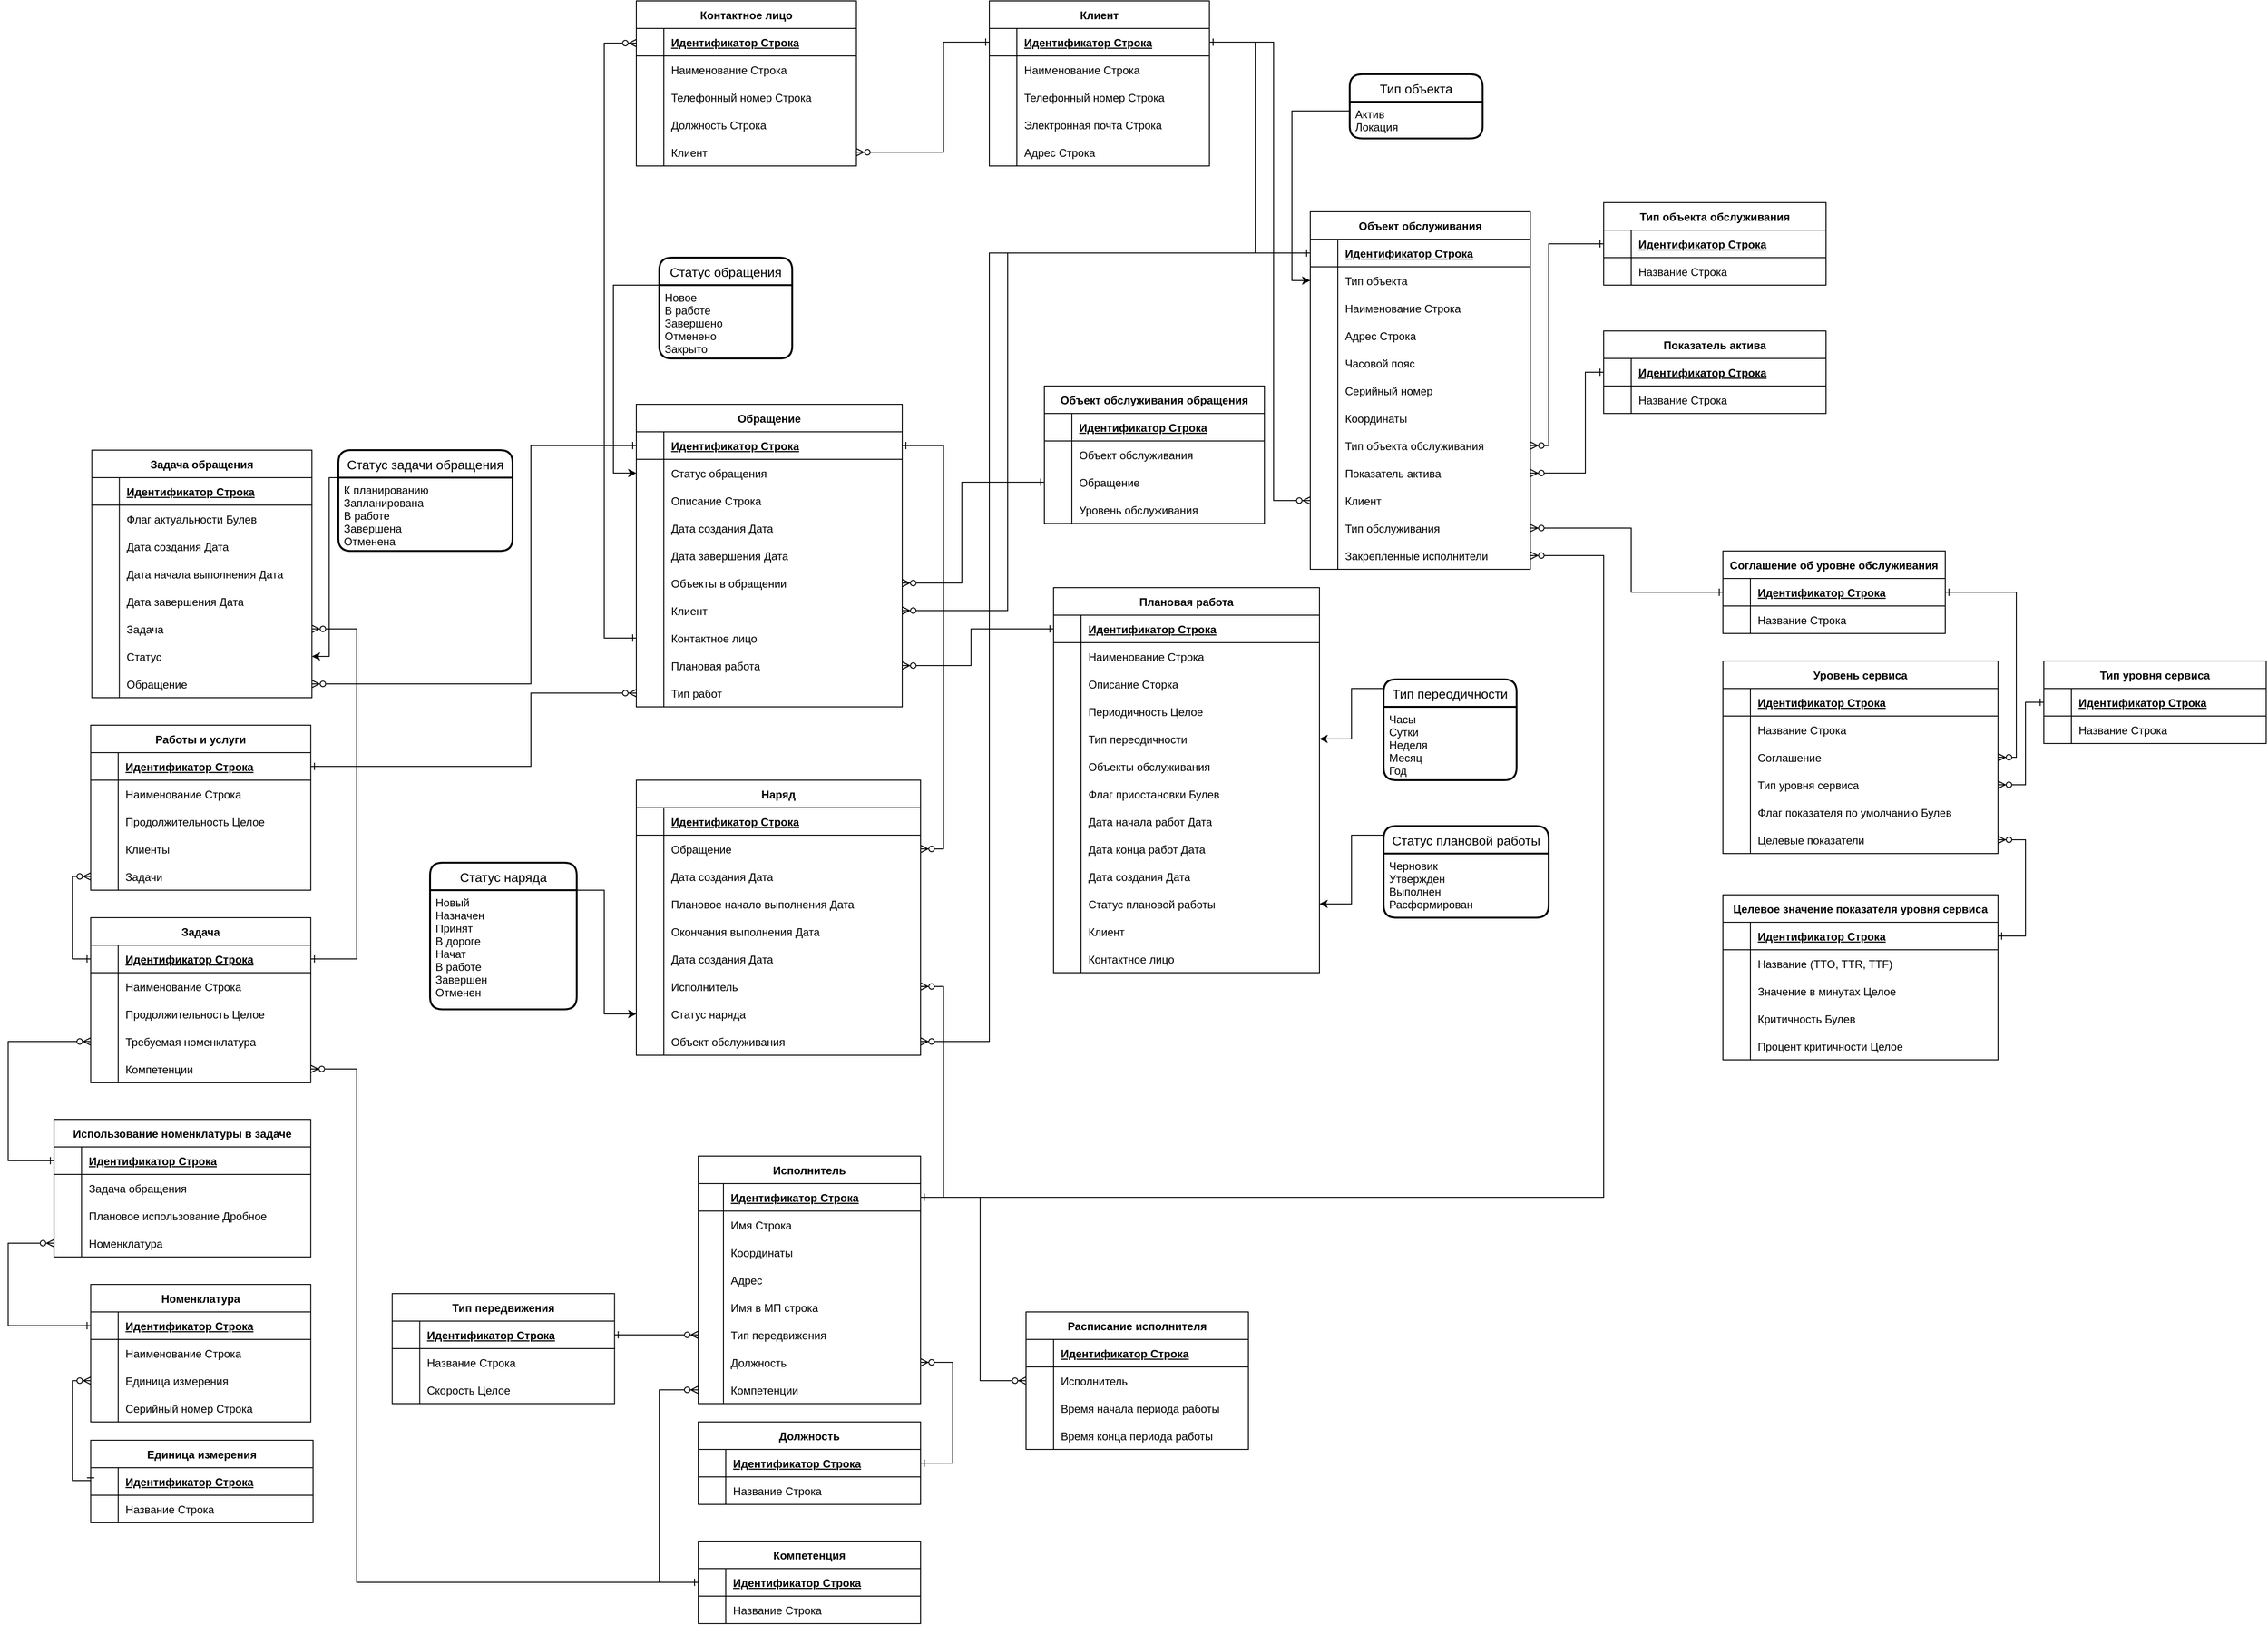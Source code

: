 <mxfile version="22.0.8" type="github">
  <diagram id="R2lEEEUBdFMjLlhIrx00" name="Page-1">
    <mxGraphModel dx="4308" dy="2998" grid="1" gridSize="10" guides="1" tooltips="1" connect="1" arrows="1" fold="1" page="1" pageScale="1" pageWidth="850" pageHeight="1100" math="0" shadow="0" extFonts="Permanent Marker^https://fonts.googleapis.com/css?family=Permanent+Marker">
      <root>
        <mxCell id="0" />
        <mxCell id="1" parent="0" />
        <mxCell id="C-vyLk0tnHw3VtMMgP7b-12" value="" style="edgeStyle=elbowEdgeStyle;endArrow=ERzeroToMany;startArrow=ERone;endFill=1;startFill=0;rounded=0;" parent="1" source="C-vyLk0tnHw3VtMMgP7b-3" target="C-vyLk0tnHw3VtMMgP7b-17" edge="1">
          <mxGeometry width="100" height="100" relative="1" as="geometry">
            <mxPoint x="400" y="180" as="sourcePoint" />
            <mxPoint x="460" y="205" as="targetPoint" />
            <Array as="points">
              <mxPoint x="760" y="230" />
              <mxPoint x="760" y="270" />
              <mxPoint x="760" y="360" />
            </Array>
          </mxGeometry>
        </mxCell>
        <mxCell id="C-vyLk0tnHw3VtMMgP7b-2" value="Обращение" style="shape=table;startSize=30;container=1;collapsible=1;childLayout=tableLayout;fixedRows=1;rowLines=0;fontStyle=1;align=center;resizeLast=1;" parent="1" vertex="1">
          <mxGeometry x="425" width="290" height="330" as="geometry" />
        </mxCell>
        <mxCell id="C-vyLk0tnHw3VtMMgP7b-3" value="" style="shape=partialRectangle;collapsible=0;dropTarget=0;pointerEvents=0;fillColor=none;points=[[0,0.5],[1,0.5]];portConstraint=eastwest;top=0;left=0;right=0;bottom=1;" parent="C-vyLk0tnHw3VtMMgP7b-2" vertex="1">
          <mxGeometry y="30" width="290" height="30" as="geometry" />
        </mxCell>
        <mxCell id="C-vyLk0tnHw3VtMMgP7b-4" value="" style="shape=partialRectangle;overflow=hidden;connectable=0;fillColor=none;top=0;left=0;bottom=0;right=0;fontStyle=1;" parent="C-vyLk0tnHw3VtMMgP7b-3" vertex="1">
          <mxGeometry width="30" height="30" as="geometry">
            <mxRectangle width="30" height="30" as="alternateBounds" />
          </mxGeometry>
        </mxCell>
        <mxCell id="C-vyLk0tnHw3VtMMgP7b-5" value="Идентификатор Строка " style="shape=partialRectangle;overflow=hidden;connectable=0;fillColor=none;top=0;left=0;bottom=0;right=0;align=left;spacingLeft=6;fontStyle=5;" parent="C-vyLk0tnHw3VtMMgP7b-3" vertex="1">
          <mxGeometry x="30" width="260" height="30" as="geometry">
            <mxRectangle width="260" height="30" as="alternateBounds" />
          </mxGeometry>
        </mxCell>
        <mxCell id="C-vyLk0tnHw3VtMMgP7b-6" value="" style="shape=partialRectangle;collapsible=0;dropTarget=0;pointerEvents=0;fillColor=none;points=[[0,0.5],[1,0.5]];portConstraint=eastwest;top=0;left=0;right=0;bottom=0;" parent="C-vyLk0tnHw3VtMMgP7b-2" vertex="1">
          <mxGeometry y="60" width="290" height="30" as="geometry" />
        </mxCell>
        <mxCell id="C-vyLk0tnHw3VtMMgP7b-7" value="" style="shape=partialRectangle;overflow=hidden;connectable=0;fillColor=none;top=0;left=0;bottom=0;right=0;" parent="C-vyLk0tnHw3VtMMgP7b-6" vertex="1">
          <mxGeometry width="30" height="30" as="geometry">
            <mxRectangle width="30" height="30" as="alternateBounds" />
          </mxGeometry>
        </mxCell>
        <mxCell id="C-vyLk0tnHw3VtMMgP7b-8" value="Статус обращения" style="shape=partialRectangle;overflow=hidden;connectable=0;fillColor=none;top=0;left=0;bottom=0;right=0;align=left;spacingLeft=6;" parent="C-vyLk0tnHw3VtMMgP7b-6" vertex="1">
          <mxGeometry x="30" width="260" height="30" as="geometry">
            <mxRectangle width="260" height="30" as="alternateBounds" />
          </mxGeometry>
        </mxCell>
        <mxCell id="AUKYh_VhikMgX28gDXk--7" value="" style="shape=partialRectangle;collapsible=0;dropTarget=0;pointerEvents=0;fillColor=none;points=[[0,0.5],[1,0.5]];portConstraint=eastwest;top=0;left=0;right=0;bottom=0;" parent="C-vyLk0tnHw3VtMMgP7b-2" vertex="1">
          <mxGeometry y="90" width="290" height="30" as="geometry" />
        </mxCell>
        <mxCell id="AUKYh_VhikMgX28gDXk--8" value="" style="shape=partialRectangle;overflow=hidden;connectable=0;fillColor=none;top=0;left=0;bottom=0;right=0;" parent="AUKYh_VhikMgX28gDXk--7" vertex="1">
          <mxGeometry width="30" height="30" as="geometry">
            <mxRectangle width="30" height="30" as="alternateBounds" />
          </mxGeometry>
        </mxCell>
        <mxCell id="AUKYh_VhikMgX28gDXk--9" value="Описание Строка " style="shape=partialRectangle;overflow=hidden;connectable=0;fillColor=none;top=0;left=0;bottom=0;right=0;align=left;spacingLeft=6;" parent="AUKYh_VhikMgX28gDXk--7" vertex="1">
          <mxGeometry x="30" width="260" height="30" as="geometry">
            <mxRectangle width="260" height="30" as="alternateBounds" />
          </mxGeometry>
        </mxCell>
        <mxCell id="C-vyLk0tnHw3VtMMgP7b-9" value="" style="shape=partialRectangle;collapsible=0;dropTarget=0;pointerEvents=0;fillColor=none;points=[[0,0.5],[1,0.5]];portConstraint=eastwest;top=0;left=0;right=0;bottom=0;" parent="C-vyLk0tnHw3VtMMgP7b-2" vertex="1">
          <mxGeometry y="120" width="290" height="30" as="geometry" />
        </mxCell>
        <mxCell id="C-vyLk0tnHw3VtMMgP7b-10" value="" style="shape=partialRectangle;overflow=hidden;connectable=0;fillColor=none;top=0;left=0;bottom=0;right=0;" parent="C-vyLk0tnHw3VtMMgP7b-9" vertex="1">
          <mxGeometry width="30" height="30" as="geometry">
            <mxRectangle width="30" height="30" as="alternateBounds" />
          </mxGeometry>
        </mxCell>
        <mxCell id="C-vyLk0tnHw3VtMMgP7b-11" value="Дата создания Дата " style="shape=partialRectangle;overflow=hidden;connectable=0;fillColor=none;top=0;left=0;bottom=0;right=0;align=left;spacingLeft=6;" parent="C-vyLk0tnHw3VtMMgP7b-9" vertex="1">
          <mxGeometry x="30" width="260" height="30" as="geometry">
            <mxRectangle width="260" height="30" as="alternateBounds" />
          </mxGeometry>
        </mxCell>
        <mxCell id="AUKYh_VhikMgX28gDXk--25" value="" style="shape=partialRectangle;collapsible=0;dropTarget=0;pointerEvents=0;fillColor=none;points=[[0,0.5],[1,0.5]];portConstraint=eastwest;top=0;left=0;right=0;bottom=0;" parent="C-vyLk0tnHw3VtMMgP7b-2" vertex="1">
          <mxGeometry y="150" width="290" height="30" as="geometry" />
        </mxCell>
        <mxCell id="AUKYh_VhikMgX28gDXk--26" value="" style="shape=partialRectangle;overflow=hidden;connectable=0;fillColor=none;top=0;left=0;bottom=0;right=0;" parent="AUKYh_VhikMgX28gDXk--25" vertex="1">
          <mxGeometry width="30" height="30" as="geometry">
            <mxRectangle width="30" height="30" as="alternateBounds" />
          </mxGeometry>
        </mxCell>
        <mxCell id="AUKYh_VhikMgX28gDXk--27" value="Дата завершения Дата" style="shape=partialRectangle;overflow=hidden;connectable=0;fillColor=none;top=0;left=0;bottom=0;right=0;align=left;spacingLeft=6;" parent="AUKYh_VhikMgX28gDXk--25" vertex="1">
          <mxGeometry x="30" width="260" height="30" as="geometry">
            <mxRectangle width="260" height="30" as="alternateBounds" />
          </mxGeometry>
        </mxCell>
        <mxCell id="3mclgtewpZ6jm6NiDSUZ-118" value="" style="shape=partialRectangle;collapsible=0;dropTarget=0;pointerEvents=0;fillColor=none;points=[[0,0.5],[1,0.5]];portConstraint=eastwest;top=0;left=0;right=0;bottom=0;" parent="C-vyLk0tnHw3VtMMgP7b-2" vertex="1">
          <mxGeometry y="180" width="290" height="30" as="geometry" />
        </mxCell>
        <mxCell id="3mclgtewpZ6jm6NiDSUZ-119" value="" style="shape=partialRectangle;overflow=hidden;connectable=0;fillColor=none;top=0;left=0;bottom=0;right=0;" parent="3mclgtewpZ6jm6NiDSUZ-118" vertex="1">
          <mxGeometry width="30" height="30" as="geometry">
            <mxRectangle width="30" height="30" as="alternateBounds" />
          </mxGeometry>
        </mxCell>
        <mxCell id="3mclgtewpZ6jm6NiDSUZ-120" value="Объекты в обращении" style="shape=partialRectangle;overflow=hidden;connectable=0;fillColor=none;top=0;left=0;bottom=0;right=0;align=left;spacingLeft=6;" parent="3mclgtewpZ6jm6NiDSUZ-118" vertex="1">
          <mxGeometry x="30" width="260" height="30" as="geometry">
            <mxRectangle width="260" height="30" as="alternateBounds" />
          </mxGeometry>
        </mxCell>
        <mxCell id="e1rEvytu0Lq2Stt5X7tH-6" value="" style="shape=partialRectangle;collapsible=0;dropTarget=0;pointerEvents=0;fillColor=none;points=[[0,0.5],[1,0.5]];portConstraint=eastwest;top=0;left=0;right=0;bottom=0;" parent="C-vyLk0tnHw3VtMMgP7b-2" vertex="1">
          <mxGeometry y="210" width="290" height="30" as="geometry" />
        </mxCell>
        <mxCell id="e1rEvytu0Lq2Stt5X7tH-7" value="" style="shape=partialRectangle;overflow=hidden;connectable=0;fillColor=none;top=0;left=0;bottom=0;right=0;" parent="e1rEvytu0Lq2Stt5X7tH-6" vertex="1">
          <mxGeometry width="30" height="30" as="geometry">
            <mxRectangle width="30" height="30" as="alternateBounds" />
          </mxGeometry>
        </mxCell>
        <mxCell id="e1rEvytu0Lq2Stt5X7tH-8" value="Клиент" style="shape=partialRectangle;overflow=hidden;connectable=0;fillColor=none;top=0;left=0;bottom=0;right=0;align=left;spacingLeft=6;" parent="e1rEvytu0Lq2Stt5X7tH-6" vertex="1">
          <mxGeometry x="30" width="260" height="30" as="geometry">
            <mxRectangle width="260" height="30" as="alternateBounds" />
          </mxGeometry>
        </mxCell>
        <mxCell id="e1rEvytu0Lq2Stt5X7tH-133" value="" style="shape=partialRectangle;collapsible=0;dropTarget=0;pointerEvents=0;fillColor=none;points=[[0,0.5],[1,0.5]];portConstraint=eastwest;top=0;left=0;right=0;bottom=0;" parent="C-vyLk0tnHw3VtMMgP7b-2" vertex="1">
          <mxGeometry y="240" width="290" height="30" as="geometry" />
        </mxCell>
        <mxCell id="e1rEvytu0Lq2Stt5X7tH-134" value="" style="shape=partialRectangle;overflow=hidden;connectable=0;fillColor=none;top=0;left=0;bottom=0;right=0;" parent="e1rEvytu0Lq2Stt5X7tH-133" vertex="1">
          <mxGeometry width="30" height="30" as="geometry">
            <mxRectangle width="30" height="30" as="alternateBounds" />
          </mxGeometry>
        </mxCell>
        <mxCell id="e1rEvytu0Lq2Stt5X7tH-135" value="Контактное лицо" style="shape=partialRectangle;overflow=hidden;connectable=0;fillColor=none;top=0;left=0;bottom=0;right=0;align=left;spacingLeft=6;" parent="e1rEvytu0Lq2Stt5X7tH-133" vertex="1">
          <mxGeometry x="30" width="260" height="30" as="geometry">
            <mxRectangle width="260" height="30" as="alternateBounds" />
          </mxGeometry>
        </mxCell>
        <mxCell id="3mclgtewpZ6jm6NiDSUZ-210" value="" style="shape=partialRectangle;collapsible=0;dropTarget=0;pointerEvents=0;fillColor=none;points=[[0,0.5],[1,0.5]];portConstraint=eastwest;top=0;left=0;right=0;bottom=0;" parent="C-vyLk0tnHw3VtMMgP7b-2" vertex="1">
          <mxGeometry y="270" width="290" height="30" as="geometry" />
        </mxCell>
        <mxCell id="3mclgtewpZ6jm6NiDSUZ-211" value="" style="shape=partialRectangle;overflow=hidden;connectable=0;fillColor=none;top=0;left=0;bottom=0;right=0;" parent="3mclgtewpZ6jm6NiDSUZ-210" vertex="1">
          <mxGeometry width="30" height="30" as="geometry">
            <mxRectangle width="30" height="30" as="alternateBounds" />
          </mxGeometry>
        </mxCell>
        <mxCell id="3mclgtewpZ6jm6NiDSUZ-212" value="Плановая работа" style="shape=partialRectangle;overflow=hidden;connectable=0;fillColor=none;top=0;left=0;bottom=0;right=0;align=left;spacingLeft=6;" parent="3mclgtewpZ6jm6NiDSUZ-210" vertex="1">
          <mxGeometry x="30" width="260" height="30" as="geometry">
            <mxRectangle width="260" height="30" as="alternateBounds" />
          </mxGeometry>
        </mxCell>
        <mxCell id="X7KHJLJ9XXFEO6FwWWL8-260" style="shape=partialRectangle;collapsible=0;dropTarget=0;pointerEvents=0;fillColor=none;points=[[0,0.5],[1,0.5]];portConstraint=eastwest;top=0;left=0;right=0;bottom=0;" vertex="1" parent="C-vyLk0tnHw3VtMMgP7b-2">
          <mxGeometry y="300" width="290" height="30" as="geometry" />
        </mxCell>
        <mxCell id="X7KHJLJ9XXFEO6FwWWL8-261" style="shape=partialRectangle;overflow=hidden;connectable=0;fillColor=none;top=0;left=0;bottom=0;right=0;" vertex="1" parent="X7KHJLJ9XXFEO6FwWWL8-260">
          <mxGeometry width="30" height="30" as="geometry">
            <mxRectangle width="30" height="30" as="alternateBounds" />
          </mxGeometry>
        </mxCell>
        <mxCell id="X7KHJLJ9XXFEO6FwWWL8-262" value="Тип работ" style="shape=partialRectangle;overflow=hidden;connectable=0;fillColor=none;top=0;left=0;bottom=0;right=0;align=left;spacingLeft=6;" vertex="1" parent="X7KHJLJ9XXFEO6FwWWL8-260">
          <mxGeometry x="30" width="260" height="30" as="geometry">
            <mxRectangle width="260" height="30" as="alternateBounds" />
          </mxGeometry>
        </mxCell>
        <mxCell id="C-vyLk0tnHw3VtMMgP7b-13" value="Наряд" style="shape=table;startSize=30;container=1;collapsible=1;childLayout=tableLayout;fixedRows=1;rowLines=0;fontStyle=1;align=center;resizeLast=1;" parent="1" vertex="1">
          <mxGeometry x="425" y="410" width="310" height="300" as="geometry" />
        </mxCell>
        <mxCell id="C-vyLk0tnHw3VtMMgP7b-14" value="" style="shape=partialRectangle;collapsible=0;dropTarget=0;pointerEvents=0;fillColor=none;points=[[0,0.5],[1,0.5]];portConstraint=eastwest;top=0;left=0;right=0;bottom=1;" parent="C-vyLk0tnHw3VtMMgP7b-13" vertex="1">
          <mxGeometry y="30" width="310" height="30" as="geometry" />
        </mxCell>
        <mxCell id="C-vyLk0tnHw3VtMMgP7b-15" value="" style="shape=partialRectangle;overflow=hidden;connectable=0;fillColor=none;top=0;left=0;bottom=0;right=0;fontStyle=1;" parent="C-vyLk0tnHw3VtMMgP7b-14" vertex="1">
          <mxGeometry width="30" height="30" as="geometry">
            <mxRectangle width="30" height="30" as="alternateBounds" />
          </mxGeometry>
        </mxCell>
        <mxCell id="C-vyLk0tnHw3VtMMgP7b-16" value="Идентификатор Строка  " style="shape=partialRectangle;overflow=hidden;connectable=0;fillColor=none;top=0;left=0;bottom=0;right=0;align=left;spacingLeft=6;fontStyle=5;" parent="C-vyLk0tnHw3VtMMgP7b-14" vertex="1">
          <mxGeometry x="30" width="280" height="30" as="geometry">
            <mxRectangle width="280" height="30" as="alternateBounds" />
          </mxGeometry>
        </mxCell>
        <mxCell id="C-vyLk0tnHw3VtMMgP7b-17" value="" style="shape=partialRectangle;collapsible=0;dropTarget=0;pointerEvents=0;fillColor=none;points=[[0,0.5],[1,0.5]];portConstraint=eastwest;top=0;left=0;right=0;bottom=0;" parent="C-vyLk0tnHw3VtMMgP7b-13" vertex="1">
          <mxGeometry y="60" width="310" height="30" as="geometry" />
        </mxCell>
        <mxCell id="C-vyLk0tnHw3VtMMgP7b-18" value="" style="shape=partialRectangle;overflow=hidden;connectable=0;fillColor=none;top=0;left=0;bottom=0;right=0;" parent="C-vyLk0tnHw3VtMMgP7b-17" vertex="1">
          <mxGeometry width="30" height="30" as="geometry">
            <mxRectangle width="30" height="30" as="alternateBounds" />
          </mxGeometry>
        </mxCell>
        <mxCell id="C-vyLk0tnHw3VtMMgP7b-19" value="Обращение" style="shape=partialRectangle;overflow=hidden;connectable=0;fillColor=none;top=0;left=0;bottom=0;right=0;align=left;spacingLeft=6;" parent="C-vyLk0tnHw3VtMMgP7b-17" vertex="1">
          <mxGeometry x="30" width="280" height="30" as="geometry">
            <mxRectangle width="280" height="30" as="alternateBounds" />
          </mxGeometry>
        </mxCell>
        <mxCell id="C-vyLk0tnHw3VtMMgP7b-20" value="" style="shape=partialRectangle;collapsible=0;dropTarget=0;pointerEvents=0;fillColor=none;points=[[0,0.5],[1,0.5]];portConstraint=eastwest;top=0;left=0;right=0;bottom=0;" parent="C-vyLk0tnHw3VtMMgP7b-13" vertex="1">
          <mxGeometry y="90" width="310" height="30" as="geometry" />
        </mxCell>
        <mxCell id="C-vyLk0tnHw3VtMMgP7b-21" value="" style="shape=partialRectangle;overflow=hidden;connectable=0;fillColor=none;top=0;left=0;bottom=0;right=0;" parent="C-vyLk0tnHw3VtMMgP7b-20" vertex="1">
          <mxGeometry width="30" height="30" as="geometry">
            <mxRectangle width="30" height="30" as="alternateBounds" />
          </mxGeometry>
        </mxCell>
        <mxCell id="C-vyLk0tnHw3VtMMgP7b-22" value="Дата создания Дата " style="shape=partialRectangle;overflow=hidden;connectable=0;fillColor=none;top=0;left=0;bottom=0;right=0;align=left;spacingLeft=6;" parent="C-vyLk0tnHw3VtMMgP7b-20" vertex="1">
          <mxGeometry x="30" width="280" height="30" as="geometry">
            <mxRectangle width="280" height="30" as="alternateBounds" />
          </mxGeometry>
        </mxCell>
        <mxCell id="AUKYh_VhikMgX28gDXk--32" value="" style="shape=partialRectangle;collapsible=0;dropTarget=0;pointerEvents=0;fillColor=none;points=[[0,0.5],[1,0.5]];portConstraint=eastwest;top=0;left=0;right=0;bottom=0;" parent="C-vyLk0tnHw3VtMMgP7b-13" vertex="1">
          <mxGeometry y="120" width="310" height="30" as="geometry" />
        </mxCell>
        <mxCell id="AUKYh_VhikMgX28gDXk--33" value="" style="shape=partialRectangle;overflow=hidden;connectable=0;fillColor=none;top=0;left=0;bottom=0;right=0;" parent="AUKYh_VhikMgX28gDXk--32" vertex="1">
          <mxGeometry width="30" height="30" as="geometry">
            <mxRectangle width="30" height="30" as="alternateBounds" />
          </mxGeometry>
        </mxCell>
        <mxCell id="AUKYh_VhikMgX28gDXk--34" value="Плановое начало выполнения Дата" style="shape=partialRectangle;overflow=hidden;connectable=0;fillColor=none;top=0;left=0;bottom=0;right=0;align=left;spacingLeft=6;" parent="AUKYh_VhikMgX28gDXk--32" vertex="1">
          <mxGeometry x="30" width="280" height="30" as="geometry">
            <mxRectangle width="280" height="30" as="alternateBounds" />
          </mxGeometry>
        </mxCell>
        <mxCell id="AUKYh_VhikMgX28gDXk--35" value="" style="shape=partialRectangle;collapsible=0;dropTarget=0;pointerEvents=0;fillColor=none;points=[[0,0.5],[1,0.5]];portConstraint=eastwest;top=0;left=0;right=0;bottom=0;" parent="C-vyLk0tnHw3VtMMgP7b-13" vertex="1">
          <mxGeometry y="150" width="310" height="30" as="geometry" />
        </mxCell>
        <mxCell id="AUKYh_VhikMgX28gDXk--36" value="" style="shape=partialRectangle;overflow=hidden;connectable=0;fillColor=none;top=0;left=0;bottom=0;right=0;" parent="AUKYh_VhikMgX28gDXk--35" vertex="1">
          <mxGeometry width="30" height="30" as="geometry">
            <mxRectangle width="30" height="30" as="alternateBounds" />
          </mxGeometry>
        </mxCell>
        <mxCell id="AUKYh_VhikMgX28gDXk--37" value="Окончания выполнения Дата " style="shape=partialRectangle;overflow=hidden;connectable=0;fillColor=none;top=0;left=0;bottom=0;right=0;align=left;spacingLeft=6;" parent="AUKYh_VhikMgX28gDXk--35" vertex="1">
          <mxGeometry x="30" width="280" height="30" as="geometry">
            <mxRectangle width="280" height="30" as="alternateBounds" />
          </mxGeometry>
        </mxCell>
        <mxCell id="AUKYh_VhikMgX28gDXk--38" value="" style="shape=partialRectangle;collapsible=0;dropTarget=0;pointerEvents=0;fillColor=none;points=[[0,0.5],[1,0.5]];portConstraint=eastwest;top=0;left=0;right=0;bottom=0;" parent="C-vyLk0tnHw3VtMMgP7b-13" vertex="1">
          <mxGeometry y="180" width="310" height="30" as="geometry" />
        </mxCell>
        <mxCell id="AUKYh_VhikMgX28gDXk--39" value="" style="shape=partialRectangle;overflow=hidden;connectable=0;fillColor=none;top=0;left=0;bottom=0;right=0;" parent="AUKYh_VhikMgX28gDXk--38" vertex="1">
          <mxGeometry width="30" height="30" as="geometry">
            <mxRectangle width="30" height="30" as="alternateBounds" />
          </mxGeometry>
        </mxCell>
        <mxCell id="AUKYh_VhikMgX28gDXk--40" value="Дата создания Дата " style="shape=partialRectangle;overflow=hidden;connectable=0;fillColor=none;top=0;left=0;bottom=0;right=0;align=left;spacingLeft=6;" parent="AUKYh_VhikMgX28gDXk--38" vertex="1">
          <mxGeometry x="30" width="280" height="30" as="geometry">
            <mxRectangle width="280" height="30" as="alternateBounds" />
          </mxGeometry>
        </mxCell>
        <mxCell id="AUKYh_VhikMgX28gDXk--246" value="" style="shape=partialRectangle;collapsible=0;dropTarget=0;pointerEvents=0;fillColor=none;points=[[0,0.5],[1,0.5]];portConstraint=eastwest;top=0;left=0;right=0;bottom=0;" parent="C-vyLk0tnHw3VtMMgP7b-13" vertex="1">
          <mxGeometry y="210" width="310" height="30" as="geometry" />
        </mxCell>
        <mxCell id="AUKYh_VhikMgX28gDXk--247" value="" style="shape=partialRectangle;overflow=hidden;connectable=0;fillColor=none;top=0;left=0;bottom=0;right=0;" parent="AUKYh_VhikMgX28gDXk--246" vertex="1">
          <mxGeometry width="30" height="30" as="geometry">
            <mxRectangle width="30" height="30" as="alternateBounds" />
          </mxGeometry>
        </mxCell>
        <mxCell id="AUKYh_VhikMgX28gDXk--248" value="Исполнитель" style="shape=partialRectangle;overflow=hidden;connectable=0;fillColor=none;top=0;left=0;bottom=0;right=0;align=left;spacingLeft=6;" parent="AUKYh_VhikMgX28gDXk--246" vertex="1">
          <mxGeometry x="30" width="280" height="30" as="geometry">
            <mxRectangle width="280" height="30" as="alternateBounds" />
          </mxGeometry>
        </mxCell>
        <mxCell id="AUKYh_VhikMgX28gDXk--59" value="" style="shape=partialRectangle;collapsible=0;dropTarget=0;pointerEvents=0;fillColor=none;points=[[0,0.5],[1,0.5]];portConstraint=eastwest;top=0;left=0;right=0;bottom=0;" parent="C-vyLk0tnHw3VtMMgP7b-13" vertex="1">
          <mxGeometry y="240" width="310" height="30" as="geometry" />
        </mxCell>
        <mxCell id="AUKYh_VhikMgX28gDXk--60" value="" style="shape=partialRectangle;overflow=hidden;connectable=0;fillColor=none;top=0;left=0;bottom=0;right=0;" parent="AUKYh_VhikMgX28gDXk--59" vertex="1">
          <mxGeometry width="30" height="30" as="geometry">
            <mxRectangle width="30" height="30" as="alternateBounds" />
          </mxGeometry>
        </mxCell>
        <mxCell id="AUKYh_VhikMgX28gDXk--61" value="Статус наряда" style="shape=partialRectangle;overflow=hidden;connectable=0;fillColor=none;top=0;left=0;bottom=0;right=0;align=left;spacingLeft=6;" parent="AUKYh_VhikMgX28gDXk--59" vertex="1">
          <mxGeometry x="30" width="280" height="30" as="geometry">
            <mxRectangle width="280" height="30" as="alternateBounds" />
          </mxGeometry>
        </mxCell>
        <mxCell id="e1rEvytu0Lq2Stt5X7tH-206" value="" style="shape=partialRectangle;collapsible=0;dropTarget=0;pointerEvents=0;fillColor=none;points=[[0,0.5],[1,0.5]];portConstraint=eastwest;top=0;left=0;right=0;bottom=0;" parent="C-vyLk0tnHw3VtMMgP7b-13" vertex="1">
          <mxGeometry y="270" width="310" height="30" as="geometry" />
        </mxCell>
        <mxCell id="e1rEvytu0Lq2Stt5X7tH-207" value="" style="shape=partialRectangle;overflow=hidden;connectable=0;fillColor=none;top=0;left=0;bottom=0;right=0;" parent="e1rEvytu0Lq2Stt5X7tH-206" vertex="1">
          <mxGeometry width="30" height="30" as="geometry">
            <mxRectangle width="30" height="30" as="alternateBounds" />
          </mxGeometry>
        </mxCell>
        <mxCell id="e1rEvytu0Lq2Stt5X7tH-208" value="Объект обслуживания" style="shape=partialRectangle;overflow=hidden;connectable=0;fillColor=none;top=0;left=0;bottom=0;right=0;align=left;spacingLeft=6;" parent="e1rEvytu0Lq2Stt5X7tH-206" vertex="1">
          <mxGeometry x="30" width="280" height="30" as="geometry">
            <mxRectangle width="280" height="30" as="alternateBounds" />
          </mxGeometry>
        </mxCell>
        <mxCell id="AUKYh_VhikMgX28gDXk--2" value="Статус обращения" style="swimlane;childLayout=stackLayout;horizontal=1;startSize=30;horizontalStack=0;rounded=1;fontSize=14;fontStyle=0;strokeWidth=2;resizeParent=0;resizeLast=1;shadow=0;dashed=0;align=center;" parent="1" vertex="1">
          <mxGeometry x="450" y="-160" width="145" height="110" as="geometry" />
        </mxCell>
        <mxCell id="AUKYh_VhikMgX28gDXk--3" value="Новое&#xa;В работе&#xa;Завершено&#xa;Отменено&#xa;Закрыто" style="align=left;strokeColor=none;fillColor=none;spacingLeft=4;fontSize=12;verticalAlign=top;resizable=0;rotatable=0;part=1;" parent="AUKYh_VhikMgX28gDXk--2" vertex="1">
          <mxGeometry y="30" width="145" height="80" as="geometry" />
        </mxCell>
        <mxCell id="AUKYh_VhikMgX28gDXk--4" value="Статус наряда" style="swimlane;childLayout=stackLayout;horizontal=1;startSize=30;horizontalStack=0;rounded=1;fontSize=14;fontStyle=0;strokeWidth=2;resizeParent=0;resizeLast=1;shadow=0;dashed=0;align=center;" parent="1" vertex="1">
          <mxGeometry x="200" y="500" width="160" height="160" as="geometry" />
        </mxCell>
        <mxCell id="AUKYh_VhikMgX28gDXk--5" value="Новый&#xa;Назначен&#xa;Принят&#xa;В дороге&#xa;Начат&#xa;В работе&#xa;Завершен&#xa;Отменен" style="align=left;strokeColor=none;fillColor=none;spacingLeft=4;fontSize=12;verticalAlign=top;resizable=0;rotatable=0;part=1;" parent="AUKYh_VhikMgX28gDXk--4" vertex="1">
          <mxGeometry y="30" width="160" height="130" as="geometry" />
        </mxCell>
        <mxCell id="AUKYh_VhikMgX28gDXk--30" style="edgeStyle=orthogonalEdgeStyle;rounded=0;jumpStyle=none;orthogonalLoop=1;jettySize=auto;html=1;exitX=0.5;exitY=1;exitDx=0;exitDy=0;" parent="AUKYh_VhikMgX28gDXk--4" source="AUKYh_VhikMgX28gDXk--5" target="AUKYh_VhikMgX28gDXk--5" edge="1">
          <mxGeometry relative="1" as="geometry" />
        </mxCell>
        <mxCell id="AUKYh_VhikMgX28gDXk--62" style="edgeStyle=orthogonalEdgeStyle;rounded=0;jumpStyle=none;orthogonalLoop=1;jettySize=auto;html=1;entryX=0;entryY=0.5;entryDx=0;entryDy=0;exitX=1;exitY=0;exitDx=0;exitDy=0;" parent="1" source="AUKYh_VhikMgX28gDXk--5" target="AUKYh_VhikMgX28gDXk--59" edge="1">
          <mxGeometry relative="1" as="geometry">
            <Array as="points">
              <mxPoint x="390" y="530" />
              <mxPoint x="390" y="665" />
            </Array>
          </mxGeometry>
        </mxCell>
        <mxCell id="AUKYh_VhikMgX28gDXk--31" style="edgeStyle=orthogonalEdgeStyle;rounded=0;jumpStyle=none;orthogonalLoop=1;jettySize=auto;html=1;entryX=0;entryY=0.5;entryDx=0;entryDy=0;exitX=0;exitY=0;exitDx=0;exitDy=0;" parent="1" source="AUKYh_VhikMgX28gDXk--3" target="C-vyLk0tnHw3VtMMgP7b-6" edge="1">
          <mxGeometry relative="1" as="geometry">
            <Array as="points">
              <mxPoint x="400" y="-130" />
              <mxPoint x="400" y="75" />
            </Array>
            <mxPoint x="425" y="145" as="targetPoint" />
            <mxPoint x="410" y="-170" as="sourcePoint" />
          </mxGeometry>
        </mxCell>
        <mxCell id="AUKYh_VhikMgX28gDXk--155" value="Исполнитель" style="shape=table;startSize=30;container=1;collapsible=1;childLayout=tableLayout;fixedRows=1;rowLines=0;fontStyle=1;align=center;resizeLast=1;" parent="1" vertex="1">
          <mxGeometry x="492.5" y="820" width="242.5" height="270" as="geometry" />
        </mxCell>
        <mxCell id="AUKYh_VhikMgX28gDXk--156" value="" style="shape=tableRow;horizontal=0;startSize=0;swimlaneHead=0;swimlaneBody=0;fillColor=none;collapsible=0;dropTarget=0;points=[[0,0.5],[1,0.5]];portConstraint=eastwest;top=0;left=0;right=0;bottom=1;" parent="AUKYh_VhikMgX28gDXk--155" vertex="1">
          <mxGeometry y="30" width="242.5" height="30" as="geometry" />
        </mxCell>
        <mxCell id="AUKYh_VhikMgX28gDXk--157" value="" style="shape=partialRectangle;connectable=0;fillColor=none;top=0;left=0;bottom=0;right=0;fontStyle=1;overflow=hidden;" parent="AUKYh_VhikMgX28gDXk--156" vertex="1">
          <mxGeometry width="27.5" height="30" as="geometry">
            <mxRectangle width="27.5" height="30" as="alternateBounds" />
          </mxGeometry>
        </mxCell>
        <mxCell id="AUKYh_VhikMgX28gDXk--158" value="Идентификатор Строка " style="shape=partialRectangle;connectable=0;fillColor=none;top=0;left=0;bottom=0;right=0;align=left;spacingLeft=6;fontStyle=5;overflow=hidden;" parent="AUKYh_VhikMgX28gDXk--156" vertex="1">
          <mxGeometry x="27.5" width="215" height="30" as="geometry">
            <mxRectangle width="215" height="30" as="alternateBounds" />
          </mxGeometry>
        </mxCell>
        <mxCell id="AUKYh_VhikMgX28gDXk--159" value="" style="shape=tableRow;horizontal=0;startSize=0;swimlaneHead=0;swimlaneBody=0;fillColor=none;collapsible=0;dropTarget=0;points=[[0,0.5],[1,0.5]];portConstraint=eastwest;top=0;left=0;right=0;bottom=0;" parent="AUKYh_VhikMgX28gDXk--155" vertex="1">
          <mxGeometry y="60" width="242.5" height="30" as="geometry" />
        </mxCell>
        <mxCell id="AUKYh_VhikMgX28gDXk--160" value="" style="shape=partialRectangle;connectable=0;fillColor=none;top=0;left=0;bottom=0;right=0;editable=1;overflow=hidden;" parent="AUKYh_VhikMgX28gDXk--159" vertex="1">
          <mxGeometry width="27.5" height="30" as="geometry">
            <mxRectangle width="27.5" height="30" as="alternateBounds" />
          </mxGeometry>
        </mxCell>
        <mxCell id="AUKYh_VhikMgX28gDXk--161" value="Имя Строка " style="shape=partialRectangle;connectable=0;fillColor=none;top=0;left=0;bottom=0;right=0;align=left;spacingLeft=6;overflow=hidden;" parent="AUKYh_VhikMgX28gDXk--159" vertex="1">
          <mxGeometry x="27.5" width="215" height="30" as="geometry">
            <mxRectangle width="215" height="30" as="alternateBounds" />
          </mxGeometry>
        </mxCell>
        <mxCell id="AUKYh_VhikMgX28gDXk--192" value="" style="shape=tableRow;horizontal=0;startSize=0;swimlaneHead=0;swimlaneBody=0;fillColor=none;collapsible=0;dropTarget=0;points=[[0,0.5],[1,0.5]];portConstraint=eastwest;top=0;left=0;right=0;bottom=0;" parent="AUKYh_VhikMgX28gDXk--155" vertex="1">
          <mxGeometry y="90" width="242.5" height="30" as="geometry" />
        </mxCell>
        <mxCell id="AUKYh_VhikMgX28gDXk--193" value="" style="shape=partialRectangle;connectable=0;fillColor=none;top=0;left=0;bottom=0;right=0;editable=1;overflow=hidden;" parent="AUKYh_VhikMgX28gDXk--192" vertex="1">
          <mxGeometry width="27.5" height="30" as="geometry">
            <mxRectangle width="27.5" height="30" as="alternateBounds" />
          </mxGeometry>
        </mxCell>
        <mxCell id="AUKYh_VhikMgX28gDXk--194" value="Координаты" style="shape=partialRectangle;connectable=0;fillColor=none;top=0;left=0;bottom=0;right=0;align=left;spacingLeft=6;overflow=hidden;" parent="AUKYh_VhikMgX28gDXk--192" vertex="1">
          <mxGeometry x="27.5" width="215" height="30" as="geometry">
            <mxRectangle width="215" height="30" as="alternateBounds" />
          </mxGeometry>
        </mxCell>
        <mxCell id="AUKYh_VhikMgX28gDXk--195" value="" style="shape=tableRow;horizontal=0;startSize=0;swimlaneHead=0;swimlaneBody=0;fillColor=none;collapsible=0;dropTarget=0;points=[[0,0.5],[1,0.5]];portConstraint=eastwest;top=0;left=0;right=0;bottom=0;" parent="AUKYh_VhikMgX28gDXk--155" vertex="1">
          <mxGeometry y="120" width="242.5" height="30" as="geometry" />
        </mxCell>
        <mxCell id="AUKYh_VhikMgX28gDXk--196" value="" style="shape=partialRectangle;connectable=0;fillColor=none;top=0;left=0;bottom=0;right=0;editable=1;overflow=hidden;" parent="AUKYh_VhikMgX28gDXk--195" vertex="1">
          <mxGeometry width="27.5" height="30" as="geometry">
            <mxRectangle width="27.5" height="30" as="alternateBounds" />
          </mxGeometry>
        </mxCell>
        <mxCell id="AUKYh_VhikMgX28gDXk--197" value="Адрес" style="shape=partialRectangle;connectable=0;fillColor=none;top=0;left=0;bottom=0;right=0;align=left;spacingLeft=6;overflow=hidden;" parent="AUKYh_VhikMgX28gDXk--195" vertex="1">
          <mxGeometry x="27.5" width="215" height="30" as="geometry">
            <mxRectangle width="215" height="30" as="alternateBounds" />
          </mxGeometry>
        </mxCell>
        <mxCell id="e1rEvytu0Lq2Stt5X7tH-203" value="" style="shape=tableRow;horizontal=0;startSize=0;swimlaneHead=0;swimlaneBody=0;fillColor=none;collapsible=0;dropTarget=0;points=[[0,0.5],[1,0.5]];portConstraint=eastwest;top=0;left=0;right=0;bottom=0;" parent="AUKYh_VhikMgX28gDXk--155" vertex="1">
          <mxGeometry y="150" width="242.5" height="30" as="geometry" />
        </mxCell>
        <mxCell id="e1rEvytu0Lq2Stt5X7tH-204" value="" style="shape=partialRectangle;connectable=0;fillColor=none;top=0;left=0;bottom=0;right=0;editable=1;overflow=hidden;" parent="e1rEvytu0Lq2Stt5X7tH-203" vertex="1">
          <mxGeometry width="27.5" height="30" as="geometry">
            <mxRectangle width="27.5" height="30" as="alternateBounds" />
          </mxGeometry>
        </mxCell>
        <mxCell id="e1rEvytu0Lq2Stt5X7tH-205" value="Имя в МП строка" style="shape=partialRectangle;connectable=0;fillColor=none;top=0;left=0;bottom=0;right=0;align=left;spacingLeft=6;overflow=hidden;" parent="e1rEvytu0Lq2Stt5X7tH-203" vertex="1">
          <mxGeometry x="27.5" width="215" height="30" as="geometry">
            <mxRectangle width="215" height="30" as="alternateBounds" />
          </mxGeometry>
        </mxCell>
        <mxCell id="3mclgtewpZ6jm6NiDSUZ-235" value="" style="shape=tableRow;horizontal=0;startSize=0;swimlaneHead=0;swimlaneBody=0;fillColor=none;collapsible=0;dropTarget=0;points=[[0,0.5],[1,0.5]];portConstraint=eastwest;top=0;left=0;right=0;bottom=0;" parent="AUKYh_VhikMgX28gDXk--155" vertex="1">
          <mxGeometry y="180" width="242.5" height="30" as="geometry" />
        </mxCell>
        <mxCell id="3mclgtewpZ6jm6NiDSUZ-236" value="" style="shape=partialRectangle;connectable=0;fillColor=none;top=0;left=0;bottom=0;right=0;editable=1;overflow=hidden;" parent="3mclgtewpZ6jm6NiDSUZ-235" vertex="1">
          <mxGeometry width="27.5" height="30" as="geometry">
            <mxRectangle width="27.5" height="30" as="alternateBounds" />
          </mxGeometry>
        </mxCell>
        <mxCell id="3mclgtewpZ6jm6NiDSUZ-237" value="Тип передвижения" style="shape=partialRectangle;connectable=0;fillColor=none;top=0;left=0;bottom=0;right=0;align=left;spacingLeft=6;overflow=hidden;" parent="3mclgtewpZ6jm6NiDSUZ-235" vertex="1">
          <mxGeometry x="27.5" width="215" height="30" as="geometry">
            <mxRectangle width="215" height="30" as="alternateBounds" />
          </mxGeometry>
        </mxCell>
        <mxCell id="AUKYh_VhikMgX28gDXk--162" value="" style="shape=tableRow;horizontal=0;startSize=0;swimlaneHead=0;swimlaneBody=0;fillColor=none;collapsible=0;dropTarget=0;points=[[0,0.5],[1,0.5]];portConstraint=eastwest;top=0;left=0;right=0;bottom=0;" parent="AUKYh_VhikMgX28gDXk--155" vertex="1">
          <mxGeometry y="210" width="242.5" height="30" as="geometry" />
        </mxCell>
        <mxCell id="AUKYh_VhikMgX28gDXk--163" value="" style="shape=partialRectangle;connectable=0;fillColor=none;top=0;left=0;bottom=0;right=0;editable=1;overflow=hidden;" parent="AUKYh_VhikMgX28gDXk--162" vertex="1">
          <mxGeometry width="27.5" height="30" as="geometry">
            <mxRectangle width="27.5" height="30" as="alternateBounds" />
          </mxGeometry>
        </mxCell>
        <mxCell id="AUKYh_VhikMgX28gDXk--164" value="Должность" style="shape=partialRectangle;connectable=0;fillColor=none;top=0;left=0;bottom=0;right=0;align=left;spacingLeft=6;overflow=hidden;" parent="AUKYh_VhikMgX28gDXk--162" vertex="1">
          <mxGeometry x="27.5" width="215" height="30" as="geometry">
            <mxRectangle width="215" height="30" as="alternateBounds" />
          </mxGeometry>
        </mxCell>
        <mxCell id="e1rEvytu0Lq2Stt5X7tH-17" value="" style="shape=tableRow;horizontal=0;startSize=0;swimlaneHead=0;swimlaneBody=0;fillColor=none;collapsible=0;dropTarget=0;points=[[0,0.5],[1,0.5]];portConstraint=eastwest;top=0;left=0;right=0;bottom=0;" parent="AUKYh_VhikMgX28gDXk--155" vertex="1">
          <mxGeometry y="240" width="242.5" height="30" as="geometry" />
        </mxCell>
        <mxCell id="e1rEvytu0Lq2Stt5X7tH-18" value="" style="shape=partialRectangle;connectable=0;fillColor=none;top=0;left=0;bottom=0;right=0;editable=1;overflow=hidden;" parent="e1rEvytu0Lq2Stt5X7tH-17" vertex="1">
          <mxGeometry width="27.5" height="30" as="geometry">
            <mxRectangle width="27.5" height="30" as="alternateBounds" />
          </mxGeometry>
        </mxCell>
        <mxCell id="e1rEvytu0Lq2Stt5X7tH-19" value="Компетенции" style="shape=partialRectangle;connectable=0;fillColor=none;top=0;left=0;bottom=0;right=0;align=left;spacingLeft=6;overflow=hidden;" parent="e1rEvytu0Lq2Stt5X7tH-17" vertex="1">
          <mxGeometry x="27.5" width="215" height="30" as="geometry">
            <mxRectangle width="215" height="30" as="alternateBounds" />
          </mxGeometry>
        </mxCell>
        <mxCell id="AUKYh_VhikMgX28gDXk--168" value="Должность" style="shape=table;startSize=30;container=1;collapsible=1;childLayout=tableLayout;fixedRows=1;rowLines=0;fontStyle=1;align=center;resizeLast=1;" parent="1" vertex="1">
          <mxGeometry x="492.5" y="1110" width="242.5" height="90" as="geometry" />
        </mxCell>
        <mxCell id="AUKYh_VhikMgX28gDXk--169" value="" style="shape=tableRow;horizontal=0;startSize=0;swimlaneHead=0;swimlaneBody=0;fillColor=none;collapsible=0;dropTarget=0;points=[[0,0.5],[1,0.5]];portConstraint=eastwest;top=0;left=0;right=0;bottom=1;" parent="AUKYh_VhikMgX28gDXk--168" vertex="1">
          <mxGeometry y="30" width="242.5" height="30" as="geometry" />
        </mxCell>
        <mxCell id="AUKYh_VhikMgX28gDXk--170" value="" style="shape=partialRectangle;connectable=0;fillColor=none;top=0;left=0;bottom=0;right=0;fontStyle=1;overflow=hidden;" parent="AUKYh_VhikMgX28gDXk--169" vertex="1">
          <mxGeometry width="30" height="30" as="geometry">
            <mxRectangle width="30" height="30" as="alternateBounds" />
          </mxGeometry>
        </mxCell>
        <mxCell id="AUKYh_VhikMgX28gDXk--171" value="Идентификатор Строка " style="shape=partialRectangle;connectable=0;fillColor=none;top=0;left=0;bottom=0;right=0;align=left;spacingLeft=6;fontStyle=5;overflow=hidden;" parent="AUKYh_VhikMgX28gDXk--169" vertex="1">
          <mxGeometry x="30" width="212.5" height="30" as="geometry">
            <mxRectangle width="212.5" height="30" as="alternateBounds" />
          </mxGeometry>
        </mxCell>
        <mxCell id="AUKYh_VhikMgX28gDXk--172" value="" style="shape=tableRow;horizontal=0;startSize=0;swimlaneHead=0;swimlaneBody=0;fillColor=none;collapsible=0;dropTarget=0;points=[[0,0.5],[1,0.5]];portConstraint=eastwest;top=0;left=0;right=0;bottom=0;" parent="AUKYh_VhikMgX28gDXk--168" vertex="1">
          <mxGeometry y="60" width="242.5" height="30" as="geometry" />
        </mxCell>
        <mxCell id="AUKYh_VhikMgX28gDXk--173" value="" style="shape=partialRectangle;connectable=0;fillColor=none;top=0;left=0;bottom=0;right=0;editable=1;overflow=hidden;" parent="AUKYh_VhikMgX28gDXk--172" vertex="1">
          <mxGeometry width="30" height="30" as="geometry">
            <mxRectangle width="30" height="30" as="alternateBounds" />
          </mxGeometry>
        </mxCell>
        <mxCell id="AUKYh_VhikMgX28gDXk--174" value="Название Строка " style="shape=partialRectangle;connectable=0;fillColor=none;top=0;left=0;bottom=0;right=0;align=left;spacingLeft=6;overflow=hidden;" parent="AUKYh_VhikMgX28gDXk--172" vertex="1">
          <mxGeometry x="30" width="212.5" height="30" as="geometry">
            <mxRectangle width="212.5" height="30" as="alternateBounds" />
          </mxGeometry>
        </mxCell>
        <mxCell id="AUKYh_VhikMgX28gDXk--179" value="" style="edgeStyle=elbowEdgeStyle;endArrow=ERzeroToMany;startArrow=ERone;endFill=1;startFill=0;exitX=1;exitY=0.5;exitDx=0;exitDy=0;entryX=1;entryY=0.5;entryDx=0;entryDy=0;rounded=0;" parent="1" source="AUKYh_VhikMgX28gDXk--169" target="AUKYh_VhikMgX28gDXk--162" edge="1">
          <mxGeometry width="100" height="100" relative="1" as="geometry">
            <mxPoint x="250" y="920" as="sourcePoint" />
            <mxPoint x="240" y="1290" as="targetPoint" />
            <Array as="points">
              <mxPoint x="770" y="1120" />
              <mxPoint x="440" y="1040" />
              <mxPoint x="810" y="830" />
              <mxPoint x="780" y="920" />
              <mxPoint x="450" y="1060" />
            </Array>
          </mxGeometry>
        </mxCell>
        <mxCell id="AUKYh_VhikMgX28gDXk--250" value="" style="endArrow=ERzeroToMany;startArrow=ERone;endFill=1;startFill=0;edgeStyle=elbowEdgeStyle;entryX=1;entryY=0.5;entryDx=0;entryDy=0;exitX=1;exitY=0.5;exitDx=0;exitDy=0;rounded=0;" parent="1" source="AUKYh_VhikMgX28gDXk--156" target="AUKYh_VhikMgX28gDXk--246" edge="1">
          <mxGeometry width="100" height="100" relative="1" as="geometry">
            <mxPoint x="740" y="810" as="sourcePoint" />
            <mxPoint x="810" y="825" as="targetPoint" />
            <Array as="points">
              <mxPoint x="760" y="680" />
              <mxPoint x="790" y="560" />
              <mxPoint x="780" y="480" />
              <mxPoint x="800" y="570" />
              <mxPoint x="810" y="770" />
              <mxPoint x="790" y="825" />
            </Array>
          </mxGeometry>
        </mxCell>
        <mxCell id="AUKYh_VhikMgX28gDXk--273" value="Объект обслуживания обращения" style="shape=table;startSize=30;container=1;collapsible=1;childLayout=tableLayout;fixedRows=1;rowLines=0;fontStyle=1;align=center;resizeLast=1;" parent="1" vertex="1">
          <mxGeometry x="870" y="-20" width="240" height="150" as="geometry" />
        </mxCell>
        <mxCell id="AUKYh_VhikMgX28gDXk--274" value="" style="shape=tableRow;horizontal=0;startSize=0;swimlaneHead=0;swimlaneBody=0;fillColor=none;collapsible=0;dropTarget=0;points=[[0,0.5],[1,0.5]];portConstraint=eastwest;top=0;left=0;right=0;bottom=1;" parent="AUKYh_VhikMgX28gDXk--273" vertex="1">
          <mxGeometry y="30" width="240" height="30" as="geometry" />
        </mxCell>
        <mxCell id="AUKYh_VhikMgX28gDXk--275" value="" style="shape=partialRectangle;connectable=0;fillColor=none;top=0;left=0;bottom=0;right=0;fontStyle=1;overflow=hidden;" parent="AUKYh_VhikMgX28gDXk--274" vertex="1">
          <mxGeometry width="30" height="30" as="geometry">
            <mxRectangle width="30" height="30" as="alternateBounds" />
          </mxGeometry>
        </mxCell>
        <mxCell id="AUKYh_VhikMgX28gDXk--276" value="Идентификатор Строка " style="shape=partialRectangle;connectable=0;fillColor=none;top=0;left=0;bottom=0;right=0;align=left;spacingLeft=6;fontStyle=5;overflow=hidden;" parent="AUKYh_VhikMgX28gDXk--274" vertex="1">
          <mxGeometry x="30" width="210" height="30" as="geometry">
            <mxRectangle width="210" height="30" as="alternateBounds" />
          </mxGeometry>
        </mxCell>
        <mxCell id="AUKYh_VhikMgX28gDXk--277" value="" style="shape=tableRow;horizontal=0;startSize=0;swimlaneHead=0;swimlaneBody=0;fillColor=none;collapsible=0;dropTarget=0;points=[[0,0.5],[1,0.5]];portConstraint=eastwest;top=0;left=0;right=0;bottom=0;" parent="AUKYh_VhikMgX28gDXk--273" vertex="1">
          <mxGeometry y="60" width="240" height="30" as="geometry" />
        </mxCell>
        <mxCell id="AUKYh_VhikMgX28gDXk--278" value="" style="shape=partialRectangle;connectable=0;fillColor=none;top=0;left=0;bottom=0;right=0;editable=1;overflow=hidden;" parent="AUKYh_VhikMgX28gDXk--277" vertex="1">
          <mxGeometry width="30" height="30" as="geometry">
            <mxRectangle width="30" height="30" as="alternateBounds" />
          </mxGeometry>
        </mxCell>
        <mxCell id="AUKYh_VhikMgX28gDXk--279" value="Объект обслуживания" style="shape=partialRectangle;connectable=0;fillColor=none;top=0;left=0;bottom=0;right=0;align=left;spacingLeft=6;overflow=hidden;" parent="AUKYh_VhikMgX28gDXk--277" vertex="1">
          <mxGeometry x="30" width="210" height="30" as="geometry">
            <mxRectangle width="210" height="30" as="alternateBounds" />
          </mxGeometry>
        </mxCell>
        <mxCell id="AUKYh_VhikMgX28gDXk--280" value="" style="shape=tableRow;horizontal=0;startSize=0;swimlaneHead=0;swimlaneBody=0;fillColor=none;collapsible=0;dropTarget=0;points=[[0,0.5],[1,0.5]];portConstraint=eastwest;top=0;left=0;right=0;bottom=0;" parent="AUKYh_VhikMgX28gDXk--273" vertex="1">
          <mxGeometry y="90" width="240" height="30" as="geometry" />
        </mxCell>
        <mxCell id="AUKYh_VhikMgX28gDXk--281" value="" style="shape=partialRectangle;connectable=0;fillColor=none;top=0;left=0;bottom=0;right=0;editable=1;overflow=hidden;" parent="AUKYh_VhikMgX28gDXk--280" vertex="1">
          <mxGeometry width="30" height="30" as="geometry">
            <mxRectangle width="30" height="30" as="alternateBounds" />
          </mxGeometry>
        </mxCell>
        <mxCell id="AUKYh_VhikMgX28gDXk--282" value="Обращение" style="shape=partialRectangle;connectable=0;fillColor=none;top=0;left=0;bottom=0;right=0;align=left;spacingLeft=6;overflow=hidden;" parent="AUKYh_VhikMgX28gDXk--280" vertex="1">
          <mxGeometry x="30" width="210" height="30" as="geometry">
            <mxRectangle width="210" height="30" as="alternateBounds" />
          </mxGeometry>
        </mxCell>
        <mxCell id="3mclgtewpZ6jm6NiDSUZ-78" value="" style="shape=tableRow;horizontal=0;startSize=0;swimlaneHead=0;swimlaneBody=0;fillColor=none;collapsible=0;dropTarget=0;points=[[0,0.5],[1,0.5]];portConstraint=eastwest;top=0;left=0;right=0;bottom=0;" parent="AUKYh_VhikMgX28gDXk--273" vertex="1">
          <mxGeometry y="120" width="240" height="30" as="geometry" />
        </mxCell>
        <mxCell id="3mclgtewpZ6jm6NiDSUZ-79" value="" style="shape=partialRectangle;connectable=0;fillColor=none;top=0;left=0;bottom=0;right=0;editable=1;overflow=hidden;" parent="3mclgtewpZ6jm6NiDSUZ-78" vertex="1">
          <mxGeometry width="30" height="30" as="geometry">
            <mxRectangle width="30" height="30" as="alternateBounds" />
          </mxGeometry>
        </mxCell>
        <mxCell id="3mclgtewpZ6jm6NiDSUZ-80" value="Уровень обслуживания" style="shape=partialRectangle;connectable=0;fillColor=none;top=0;left=0;bottom=0;right=0;align=left;spacingLeft=6;overflow=hidden;" parent="3mclgtewpZ6jm6NiDSUZ-78" vertex="1">
          <mxGeometry x="30" width="210" height="30" as="geometry">
            <mxRectangle width="210" height="30" as="alternateBounds" />
          </mxGeometry>
        </mxCell>
        <mxCell id="3mclgtewpZ6jm6NiDSUZ-121" value="" style="endArrow=ERzeroToMany;startArrow=ERone;endFill=1;startFill=0;edgeStyle=orthogonalEdgeStyle;entryX=1;entryY=0.5;entryDx=0;entryDy=0;exitX=0;exitY=0.5;exitDx=0;exitDy=0;rounded=0;" parent="1" source="AUKYh_VhikMgX28gDXk--280" target="3mclgtewpZ6jm6NiDSUZ-118" edge="1">
          <mxGeometry width="100" height="100" relative="1" as="geometry">
            <mxPoint x="400" y="425" as="sourcePoint" />
            <mxPoint x="167.5" y="495" as="targetPoint" />
            <Array as="points">
              <mxPoint x="780" y="85" />
              <mxPoint x="780" y="195" />
            </Array>
          </mxGeometry>
        </mxCell>
        <mxCell id="3mclgtewpZ6jm6NiDSUZ-122" value="Плановая работа" style="shape=table;startSize=30;container=1;collapsible=1;childLayout=tableLayout;fixedRows=1;rowLines=0;fontStyle=1;align=center;resizeLast=1;" parent="1" vertex="1">
          <mxGeometry x="880" y="200" width="290" height="420" as="geometry" />
        </mxCell>
        <mxCell id="3mclgtewpZ6jm6NiDSUZ-123" value="" style="shape=partialRectangle;collapsible=0;dropTarget=0;pointerEvents=0;fillColor=none;points=[[0,0.5],[1,0.5]];portConstraint=eastwest;top=0;left=0;right=0;bottom=1;" parent="3mclgtewpZ6jm6NiDSUZ-122" vertex="1">
          <mxGeometry y="30" width="290" height="30" as="geometry" />
        </mxCell>
        <mxCell id="3mclgtewpZ6jm6NiDSUZ-124" value="" style="shape=partialRectangle;overflow=hidden;connectable=0;fillColor=none;top=0;left=0;bottom=0;right=0;fontStyle=1;" parent="3mclgtewpZ6jm6NiDSUZ-123" vertex="1">
          <mxGeometry width="30" height="30" as="geometry">
            <mxRectangle width="30" height="30" as="alternateBounds" />
          </mxGeometry>
        </mxCell>
        <mxCell id="3mclgtewpZ6jm6NiDSUZ-125" value="Идентификатор Строка " style="shape=partialRectangle;overflow=hidden;connectable=0;fillColor=none;top=0;left=0;bottom=0;right=0;align=left;spacingLeft=6;fontStyle=5;" parent="3mclgtewpZ6jm6NiDSUZ-123" vertex="1">
          <mxGeometry x="30" width="260" height="30" as="geometry">
            <mxRectangle width="260" height="30" as="alternateBounds" />
          </mxGeometry>
        </mxCell>
        <mxCell id="3mclgtewpZ6jm6NiDSUZ-126" value="" style="shape=partialRectangle;collapsible=0;dropTarget=0;pointerEvents=0;fillColor=none;points=[[0,0.5],[1,0.5]];portConstraint=eastwest;top=0;left=0;right=0;bottom=0;" parent="3mclgtewpZ6jm6NiDSUZ-122" vertex="1">
          <mxGeometry y="60" width="290" height="30" as="geometry" />
        </mxCell>
        <mxCell id="3mclgtewpZ6jm6NiDSUZ-127" value="" style="shape=partialRectangle;overflow=hidden;connectable=0;fillColor=none;top=0;left=0;bottom=0;right=0;" parent="3mclgtewpZ6jm6NiDSUZ-126" vertex="1">
          <mxGeometry width="30" height="30" as="geometry">
            <mxRectangle width="30" height="30" as="alternateBounds" />
          </mxGeometry>
        </mxCell>
        <mxCell id="3mclgtewpZ6jm6NiDSUZ-128" value="Наименование Строка" style="shape=partialRectangle;overflow=hidden;connectable=0;fillColor=none;top=0;left=0;bottom=0;right=0;align=left;spacingLeft=6;" parent="3mclgtewpZ6jm6NiDSUZ-126" vertex="1">
          <mxGeometry x="30" width="260" height="30" as="geometry">
            <mxRectangle width="260" height="30" as="alternateBounds" />
          </mxGeometry>
        </mxCell>
        <mxCell id="3mclgtewpZ6jm6NiDSUZ-129" value="" style="shape=partialRectangle;collapsible=0;dropTarget=0;pointerEvents=0;fillColor=none;points=[[0,0.5],[1,0.5]];portConstraint=eastwest;top=0;left=0;right=0;bottom=0;" parent="3mclgtewpZ6jm6NiDSUZ-122" vertex="1">
          <mxGeometry y="90" width="290" height="30" as="geometry" />
        </mxCell>
        <mxCell id="3mclgtewpZ6jm6NiDSUZ-130" value="" style="shape=partialRectangle;overflow=hidden;connectable=0;fillColor=none;top=0;left=0;bottom=0;right=0;" parent="3mclgtewpZ6jm6NiDSUZ-129" vertex="1">
          <mxGeometry width="30" height="30" as="geometry">
            <mxRectangle width="30" height="30" as="alternateBounds" />
          </mxGeometry>
        </mxCell>
        <mxCell id="3mclgtewpZ6jm6NiDSUZ-131" value="Описание Сторка" style="shape=partialRectangle;overflow=hidden;connectable=0;fillColor=none;top=0;left=0;bottom=0;right=0;align=left;spacingLeft=6;" parent="3mclgtewpZ6jm6NiDSUZ-129" vertex="1">
          <mxGeometry x="30" width="260" height="30" as="geometry">
            <mxRectangle width="260" height="30" as="alternateBounds" />
          </mxGeometry>
        </mxCell>
        <mxCell id="3mclgtewpZ6jm6NiDSUZ-132" value="" style="shape=partialRectangle;collapsible=0;dropTarget=0;pointerEvents=0;fillColor=none;points=[[0,0.5],[1,0.5]];portConstraint=eastwest;top=0;left=0;right=0;bottom=0;" parent="3mclgtewpZ6jm6NiDSUZ-122" vertex="1">
          <mxGeometry y="120" width="290" height="30" as="geometry" />
        </mxCell>
        <mxCell id="3mclgtewpZ6jm6NiDSUZ-133" value="" style="shape=partialRectangle;overflow=hidden;connectable=0;fillColor=none;top=0;left=0;bottom=0;right=0;" parent="3mclgtewpZ6jm6NiDSUZ-132" vertex="1">
          <mxGeometry width="30" height="30" as="geometry">
            <mxRectangle width="30" height="30" as="alternateBounds" />
          </mxGeometry>
        </mxCell>
        <mxCell id="3mclgtewpZ6jm6NiDSUZ-134" value="Периодичность Целое" style="shape=partialRectangle;overflow=hidden;connectable=0;fillColor=none;top=0;left=0;bottom=0;right=0;align=left;spacingLeft=6;" parent="3mclgtewpZ6jm6NiDSUZ-132" vertex="1">
          <mxGeometry x="30" width="260" height="30" as="geometry">
            <mxRectangle width="260" height="30" as="alternateBounds" />
          </mxGeometry>
        </mxCell>
        <mxCell id="e1rEvytu0Lq2Stt5X7tH-139" value="" style="shape=partialRectangle;collapsible=0;dropTarget=0;pointerEvents=0;fillColor=none;points=[[0,0.5],[1,0.5]];portConstraint=eastwest;top=0;left=0;right=0;bottom=0;" parent="3mclgtewpZ6jm6NiDSUZ-122" vertex="1">
          <mxGeometry y="150" width="290" height="30" as="geometry" />
        </mxCell>
        <mxCell id="e1rEvytu0Lq2Stt5X7tH-140" value="" style="shape=partialRectangle;overflow=hidden;connectable=0;fillColor=none;top=0;left=0;bottom=0;right=0;" parent="e1rEvytu0Lq2Stt5X7tH-139" vertex="1">
          <mxGeometry width="30" height="30" as="geometry">
            <mxRectangle width="30" height="30" as="alternateBounds" />
          </mxGeometry>
        </mxCell>
        <mxCell id="e1rEvytu0Lq2Stt5X7tH-141" value="Тип переодичности" style="shape=partialRectangle;overflow=hidden;connectable=0;fillColor=none;top=0;left=0;bottom=0;right=0;align=left;spacingLeft=6;" parent="e1rEvytu0Lq2Stt5X7tH-139" vertex="1">
          <mxGeometry x="30" width="260" height="30" as="geometry">
            <mxRectangle width="260" height="30" as="alternateBounds" />
          </mxGeometry>
        </mxCell>
        <mxCell id="3mclgtewpZ6jm6NiDSUZ-135" value="" style="shape=partialRectangle;collapsible=0;dropTarget=0;pointerEvents=0;fillColor=none;points=[[0,0.5],[1,0.5]];portConstraint=eastwest;top=0;left=0;right=0;bottom=0;" parent="3mclgtewpZ6jm6NiDSUZ-122" vertex="1">
          <mxGeometry y="180" width="290" height="30" as="geometry" />
        </mxCell>
        <mxCell id="3mclgtewpZ6jm6NiDSUZ-136" value="" style="shape=partialRectangle;overflow=hidden;connectable=0;fillColor=none;top=0;left=0;bottom=0;right=0;" parent="3mclgtewpZ6jm6NiDSUZ-135" vertex="1">
          <mxGeometry width="30" height="30" as="geometry">
            <mxRectangle width="30" height="30" as="alternateBounds" />
          </mxGeometry>
        </mxCell>
        <mxCell id="3mclgtewpZ6jm6NiDSUZ-137" value="Объекты обслуживания" style="shape=partialRectangle;overflow=hidden;connectable=0;fillColor=none;top=0;left=0;bottom=0;right=0;align=left;spacingLeft=6;" parent="3mclgtewpZ6jm6NiDSUZ-135" vertex="1">
          <mxGeometry x="30" width="260" height="30" as="geometry">
            <mxRectangle width="260" height="30" as="alternateBounds" />
          </mxGeometry>
        </mxCell>
        <mxCell id="3mclgtewpZ6jm6NiDSUZ-138" value="" style="shape=partialRectangle;collapsible=0;dropTarget=0;pointerEvents=0;fillColor=none;points=[[0,0.5],[1,0.5]];portConstraint=eastwest;top=0;left=0;right=0;bottom=0;" parent="3mclgtewpZ6jm6NiDSUZ-122" vertex="1">
          <mxGeometry y="210" width="290" height="30" as="geometry" />
        </mxCell>
        <mxCell id="3mclgtewpZ6jm6NiDSUZ-139" value="" style="shape=partialRectangle;overflow=hidden;connectable=0;fillColor=none;top=0;left=0;bottom=0;right=0;" parent="3mclgtewpZ6jm6NiDSUZ-138" vertex="1">
          <mxGeometry width="30" height="30" as="geometry">
            <mxRectangle width="30" height="30" as="alternateBounds" />
          </mxGeometry>
        </mxCell>
        <mxCell id="3mclgtewpZ6jm6NiDSUZ-140" value="Флаг приостановки Булев" style="shape=partialRectangle;overflow=hidden;connectable=0;fillColor=none;top=0;left=0;bottom=0;right=0;align=left;spacingLeft=6;" parent="3mclgtewpZ6jm6NiDSUZ-138" vertex="1">
          <mxGeometry x="30" width="260" height="30" as="geometry">
            <mxRectangle width="260" height="30" as="alternateBounds" />
          </mxGeometry>
        </mxCell>
        <mxCell id="3mclgtewpZ6jm6NiDSUZ-219" value="" style="shape=partialRectangle;collapsible=0;dropTarget=0;pointerEvents=0;fillColor=none;points=[[0,0.5],[1,0.5]];portConstraint=eastwest;top=0;left=0;right=0;bottom=0;" parent="3mclgtewpZ6jm6NiDSUZ-122" vertex="1">
          <mxGeometry y="240" width="290" height="30" as="geometry" />
        </mxCell>
        <mxCell id="3mclgtewpZ6jm6NiDSUZ-220" value="" style="shape=partialRectangle;overflow=hidden;connectable=0;fillColor=none;top=0;left=0;bottom=0;right=0;" parent="3mclgtewpZ6jm6NiDSUZ-219" vertex="1">
          <mxGeometry width="30" height="30" as="geometry">
            <mxRectangle width="30" height="30" as="alternateBounds" />
          </mxGeometry>
        </mxCell>
        <mxCell id="3mclgtewpZ6jm6NiDSUZ-221" value="Дата начала работ Дата" style="shape=partialRectangle;overflow=hidden;connectable=0;fillColor=none;top=0;left=0;bottom=0;right=0;align=left;spacingLeft=6;" parent="3mclgtewpZ6jm6NiDSUZ-219" vertex="1">
          <mxGeometry x="30" width="260" height="30" as="geometry">
            <mxRectangle width="260" height="30" as="alternateBounds" />
          </mxGeometry>
        </mxCell>
        <mxCell id="3mclgtewpZ6jm6NiDSUZ-141" value="" style="shape=partialRectangle;collapsible=0;dropTarget=0;pointerEvents=0;fillColor=none;points=[[0,0.5],[1,0.5]];portConstraint=eastwest;top=0;left=0;right=0;bottom=0;" parent="3mclgtewpZ6jm6NiDSUZ-122" vertex="1">
          <mxGeometry y="270" width="290" height="30" as="geometry" />
        </mxCell>
        <mxCell id="3mclgtewpZ6jm6NiDSUZ-142" value="" style="shape=partialRectangle;overflow=hidden;connectable=0;fillColor=none;top=0;left=0;bottom=0;right=0;" parent="3mclgtewpZ6jm6NiDSUZ-141" vertex="1">
          <mxGeometry width="30" height="30" as="geometry">
            <mxRectangle width="30" height="30" as="alternateBounds" />
          </mxGeometry>
        </mxCell>
        <mxCell id="3mclgtewpZ6jm6NiDSUZ-143" value="Дата конца работ Дата" style="shape=partialRectangle;overflow=hidden;connectable=0;fillColor=none;top=0;left=0;bottom=0;right=0;align=left;spacingLeft=6;" parent="3mclgtewpZ6jm6NiDSUZ-141" vertex="1">
          <mxGeometry x="30" width="260" height="30" as="geometry">
            <mxRectangle width="260" height="30" as="alternateBounds" />
          </mxGeometry>
        </mxCell>
        <mxCell id="X7KHJLJ9XXFEO6FwWWL8-4" value="" style="shape=partialRectangle;collapsible=0;dropTarget=0;pointerEvents=0;fillColor=none;points=[[0,0.5],[1,0.5]];portConstraint=eastwest;top=0;left=0;right=0;bottom=0;" vertex="1" parent="3mclgtewpZ6jm6NiDSUZ-122">
          <mxGeometry y="300" width="290" height="30" as="geometry" />
        </mxCell>
        <mxCell id="X7KHJLJ9XXFEO6FwWWL8-5" value="" style="shape=partialRectangle;overflow=hidden;connectable=0;fillColor=none;top=0;left=0;bottom=0;right=0;" vertex="1" parent="X7KHJLJ9XXFEO6FwWWL8-4">
          <mxGeometry width="30" height="30" as="geometry">
            <mxRectangle width="30" height="30" as="alternateBounds" />
          </mxGeometry>
        </mxCell>
        <mxCell id="X7KHJLJ9XXFEO6FwWWL8-6" value="Дата создания Дата" style="shape=partialRectangle;overflow=hidden;connectable=0;fillColor=none;top=0;left=0;bottom=0;right=0;align=left;spacingLeft=6;" vertex="1" parent="X7KHJLJ9XXFEO6FwWWL8-4">
          <mxGeometry x="30" width="260" height="30" as="geometry">
            <mxRectangle width="260" height="30" as="alternateBounds" />
          </mxGeometry>
        </mxCell>
        <mxCell id="X7KHJLJ9XXFEO6FwWWL8-7" value="" style="shape=partialRectangle;collapsible=0;dropTarget=0;pointerEvents=0;fillColor=none;points=[[0,0.5],[1,0.5]];portConstraint=eastwest;top=0;left=0;right=0;bottom=0;" vertex="1" parent="3mclgtewpZ6jm6NiDSUZ-122">
          <mxGeometry y="330" width="290" height="30" as="geometry" />
        </mxCell>
        <mxCell id="X7KHJLJ9XXFEO6FwWWL8-8" value="" style="shape=partialRectangle;overflow=hidden;connectable=0;fillColor=none;top=0;left=0;bottom=0;right=0;" vertex="1" parent="X7KHJLJ9XXFEO6FwWWL8-7">
          <mxGeometry width="30" height="30" as="geometry">
            <mxRectangle width="30" height="30" as="alternateBounds" />
          </mxGeometry>
        </mxCell>
        <mxCell id="X7KHJLJ9XXFEO6FwWWL8-9" value="Статус плановой работы" style="shape=partialRectangle;overflow=hidden;connectable=0;fillColor=none;top=0;left=0;bottom=0;right=0;align=left;spacingLeft=6;" vertex="1" parent="X7KHJLJ9XXFEO6FwWWL8-7">
          <mxGeometry x="30" width="260" height="30" as="geometry">
            <mxRectangle width="260" height="30" as="alternateBounds" />
          </mxGeometry>
        </mxCell>
        <mxCell id="X7KHJLJ9XXFEO6FwWWL8-10" value="" style="shape=partialRectangle;collapsible=0;dropTarget=0;pointerEvents=0;fillColor=none;points=[[0,0.5],[1,0.5]];portConstraint=eastwest;top=0;left=0;right=0;bottom=0;" vertex="1" parent="3mclgtewpZ6jm6NiDSUZ-122">
          <mxGeometry y="360" width="290" height="30" as="geometry" />
        </mxCell>
        <mxCell id="X7KHJLJ9XXFEO6FwWWL8-11" value="" style="shape=partialRectangle;overflow=hidden;connectable=0;fillColor=none;top=0;left=0;bottom=0;right=0;" vertex="1" parent="X7KHJLJ9XXFEO6FwWWL8-10">
          <mxGeometry width="30" height="30" as="geometry">
            <mxRectangle width="30" height="30" as="alternateBounds" />
          </mxGeometry>
        </mxCell>
        <mxCell id="X7KHJLJ9XXFEO6FwWWL8-12" value="Клиент" style="shape=partialRectangle;overflow=hidden;connectable=0;fillColor=none;top=0;left=0;bottom=0;right=0;align=left;spacingLeft=6;" vertex="1" parent="X7KHJLJ9XXFEO6FwWWL8-10">
          <mxGeometry x="30" width="260" height="30" as="geometry">
            <mxRectangle width="260" height="30" as="alternateBounds" />
          </mxGeometry>
        </mxCell>
        <mxCell id="X7KHJLJ9XXFEO6FwWWL8-13" value="" style="shape=partialRectangle;collapsible=0;dropTarget=0;pointerEvents=0;fillColor=none;points=[[0,0.5],[1,0.5]];portConstraint=eastwest;top=0;left=0;right=0;bottom=0;" vertex="1" parent="3mclgtewpZ6jm6NiDSUZ-122">
          <mxGeometry y="390" width="290" height="30" as="geometry" />
        </mxCell>
        <mxCell id="X7KHJLJ9XXFEO6FwWWL8-14" value="" style="shape=partialRectangle;overflow=hidden;connectable=0;fillColor=none;top=0;left=0;bottom=0;right=0;" vertex="1" parent="X7KHJLJ9XXFEO6FwWWL8-13">
          <mxGeometry width="30" height="30" as="geometry">
            <mxRectangle width="30" height="30" as="alternateBounds" />
          </mxGeometry>
        </mxCell>
        <mxCell id="X7KHJLJ9XXFEO6FwWWL8-15" value="Контактное лицо" style="shape=partialRectangle;overflow=hidden;connectable=0;fillColor=none;top=0;left=0;bottom=0;right=0;align=left;spacingLeft=6;" vertex="1" parent="X7KHJLJ9XXFEO6FwWWL8-13">
          <mxGeometry x="30" width="260" height="30" as="geometry">
            <mxRectangle width="260" height="30" as="alternateBounds" />
          </mxGeometry>
        </mxCell>
        <mxCell id="3mclgtewpZ6jm6NiDSUZ-216" style="edgeStyle=orthogonalEdgeStyle;rounded=0;orthogonalLoop=1;jettySize=auto;html=1;entryX=1;entryY=0.5;entryDx=0;entryDy=0;endArrow=ERzeroToMany;startArrow=ERone;startFill=0;endFill=0;" parent="1" source="3mclgtewpZ6jm6NiDSUZ-123" target="3mclgtewpZ6jm6NiDSUZ-210" edge="1">
          <mxGeometry relative="1" as="geometry">
            <Array as="points">
              <mxPoint x="790" y="245" />
              <mxPoint x="790" y="285" />
            </Array>
          </mxGeometry>
        </mxCell>
        <mxCell id="3mclgtewpZ6jm6NiDSUZ-225" value="Тип передвижения" style="shape=table;startSize=30;container=1;collapsible=1;childLayout=tableLayout;fixedRows=1;rowLines=0;fontStyle=1;align=center;resizeLast=1;" parent="1" vertex="1">
          <mxGeometry x="158.75" y="970" width="242.5" height="120" as="geometry" />
        </mxCell>
        <mxCell id="3mclgtewpZ6jm6NiDSUZ-226" value="" style="shape=tableRow;horizontal=0;startSize=0;swimlaneHead=0;swimlaneBody=0;fillColor=none;collapsible=0;dropTarget=0;points=[[0,0.5],[1,0.5]];portConstraint=eastwest;top=0;left=0;right=0;bottom=1;" parent="3mclgtewpZ6jm6NiDSUZ-225" vertex="1">
          <mxGeometry y="30" width="242.5" height="30" as="geometry" />
        </mxCell>
        <mxCell id="3mclgtewpZ6jm6NiDSUZ-227" value="" style="shape=partialRectangle;connectable=0;fillColor=none;top=0;left=0;bottom=0;right=0;fontStyle=1;overflow=hidden;" parent="3mclgtewpZ6jm6NiDSUZ-226" vertex="1">
          <mxGeometry width="30" height="30" as="geometry">
            <mxRectangle width="30" height="30" as="alternateBounds" />
          </mxGeometry>
        </mxCell>
        <mxCell id="3mclgtewpZ6jm6NiDSUZ-228" value="Идентификатор Строка " style="shape=partialRectangle;connectable=0;fillColor=none;top=0;left=0;bottom=0;right=0;align=left;spacingLeft=6;fontStyle=5;overflow=hidden;" parent="3mclgtewpZ6jm6NiDSUZ-226" vertex="1">
          <mxGeometry x="30" width="212.5" height="30" as="geometry">
            <mxRectangle width="212.5" height="30" as="alternateBounds" />
          </mxGeometry>
        </mxCell>
        <mxCell id="3mclgtewpZ6jm6NiDSUZ-229" value="" style="shape=tableRow;horizontal=0;startSize=0;swimlaneHead=0;swimlaneBody=0;fillColor=none;collapsible=0;dropTarget=0;points=[[0,0.5],[1,0.5]];portConstraint=eastwest;top=0;left=0;right=0;bottom=0;" parent="3mclgtewpZ6jm6NiDSUZ-225" vertex="1">
          <mxGeometry y="60" width="242.5" height="30" as="geometry" />
        </mxCell>
        <mxCell id="3mclgtewpZ6jm6NiDSUZ-230" value="" style="shape=partialRectangle;connectable=0;fillColor=none;top=0;left=0;bottom=0;right=0;editable=1;overflow=hidden;" parent="3mclgtewpZ6jm6NiDSUZ-229" vertex="1">
          <mxGeometry width="30" height="30" as="geometry">
            <mxRectangle width="30" height="30" as="alternateBounds" />
          </mxGeometry>
        </mxCell>
        <mxCell id="3mclgtewpZ6jm6NiDSUZ-231" value="Название Строка " style="shape=partialRectangle;connectable=0;fillColor=none;top=0;left=0;bottom=0;right=0;align=left;spacingLeft=6;overflow=hidden;" parent="3mclgtewpZ6jm6NiDSUZ-229" vertex="1">
          <mxGeometry x="30" width="212.5" height="30" as="geometry">
            <mxRectangle width="212.5" height="30" as="alternateBounds" />
          </mxGeometry>
        </mxCell>
        <mxCell id="3mclgtewpZ6jm6NiDSUZ-232" value="" style="shape=tableRow;horizontal=0;startSize=0;swimlaneHead=0;swimlaneBody=0;fillColor=none;collapsible=0;dropTarget=0;points=[[0,0.5],[1,0.5]];portConstraint=eastwest;top=0;left=0;right=0;bottom=0;" parent="3mclgtewpZ6jm6NiDSUZ-225" vertex="1">
          <mxGeometry y="90" width="242.5" height="30" as="geometry" />
        </mxCell>
        <mxCell id="3mclgtewpZ6jm6NiDSUZ-233" value="" style="shape=partialRectangle;connectable=0;fillColor=none;top=0;left=0;bottom=0;right=0;editable=1;overflow=hidden;" parent="3mclgtewpZ6jm6NiDSUZ-232" vertex="1">
          <mxGeometry width="30" height="30" as="geometry">
            <mxRectangle width="30" height="30" as="alternateBounds" />
          </mxGeometry>
        </mxCell>
        <mxCell id="3mclgtewpZ6jm6NiDSUZ-234" value="Скорость Целое" style="shape=partialRectangle;connectable=0;fillColor=none;top=0;left=0;bottom=0;right=0;align=left;spacingLeft=6;overflow=hidden;" parent="3mclgtewpZ6jm6NiDSUZ-232" vertex="1">
          <mxGeometry x="30" width="212.5" height="30" as="geometry">
            <mxRectangle width="212.5" height="30" as="alternateBounds" />
          </mxGeometry>
        </mxCell>
        <mxCell id="3mclgtewpZ6jm6NiDSUZ-238" style="edgeStyle=orthogonalEdgeStyle;rounded=0;orthogonalLoop=1;jettySize=auto;html=1;entryX=0;entryY=0.5;entryDx=0;entryDy=0;endArrow=ERzeroToMany;startArrow=ERone;startFill=0;endFill=0;exitX=1;exitY=0.5;exitDx=0;exitDy=0;" parent="1" source="3mclgtewpZ6jm6NiDSUZ-226" target="3mclgtewpZ6jm6NiDSUZ-235" edge="1">
          <mxGeometry relative="1" as="geometry">
            <Array as="points">
              <mxPoint x="420" y="1015" />
              <mxPoint x="420" y="1015" />
            </Array>
          </mxGeometry>
        </mxCell>
        <mxCell id="e1rEvytu0Lq2Stt5X7tH-9" value="Компетенция" style="shape=table;startSize=30;container=1;collapsible=1;childLayout=tableLayout;fixedRows=1;rowLines=0;fontStyle=1;align=center;resizeLast=1;" parent="1" vertex="1">
          <mxGeometry x="492.5" y="1240" width="242.5" height="90" as="geometry" />
        </mxCell>
        <mxCell id="e1rEvytu0Lq2Stt5X7tH-10" value="" style="shape=tableRow;horizontal=0;startSize=0;swimlaneHead=0;swimlaneBody=0;fillColor=none;collapsible=0;dropTarget=0;points=[[0,0.5],[1,0.5]];portConstraint=eastwest;top=0;left=0;right=0;bottom=1;" parent="e1rEvytu0Lq2Stt5X7tH-9" vertex="1">
          <mxGeometry y="30" width="242.5" height="30" as="geometry" />
        </mxCell>
        <mxCell id="e1rEvytu0Lq2Stt5X7tH-11" value="" style="shape=partialRectangle;connectable=0;fillColor=none;top=0;left=0;bottom=0;right=0;fontStyle=1;overflow=hidden;" parent="e1rEvytu0Lq2Stt5X7tH-10" vertex="1">
          <mxGeometry width="30" height="30" as="geometry">
            <mxRectangle width="30" height="30" as="alternateBounds" />
          </mxGeometry>
        </mxCell>
        <mxCell id="e1rEvytu0Lq2Stt5X7tH-12" value="Идентификатор Строка " style="shape=partialRectangle;connectable=0;fillColor=none;top=0;left=0;bottom=0;right=0;align=left;spacingLeft=6;fontStyle=5;overflow=hidden;" parent="e1rEvytu0Lq2Stt5X7tH-10" vertex="1">
          <mxGeometry x="30" width="212.5" height="30" as="geometry">
            <mxRectangle width="212.5" height="30" as="alternateBounds" />
          </mxGeometry>
        </mxCell>
        <mxCell id="e1rEvytu0Lq2Stt5X7tH-13" value="" style="shape=tableRow;horizontal=0;startSize=0;swimlaneHead=0;swimlaneBody=0;fillColor=none;collapsible=0;dropTarget=0;points=[[0,0.5],[1,0.5]];portConstraint=eastwest;top=0;left=0;right=0;bottom=0;" parent="e1rEvytu0Lq2Stt5X7tH-9" vertex="1">
          <mxGeometry y="60" width="242.5" height="30" as="geometry" />
        </mxCell>
        <mxCell id="e1rEvytu0Lq2Stt5X7tH-14" value="" style="shape=partialRectangle;connectable=0;fillColor=none;top=0;left=0;bottom=0;right=0;editable=1;overflow=hidden;" parent="e1rEvytu0Lq2Stt5X7tH-13" vertex="1">
          <mxGeometry width="30" height="30" as="geometry">
            <mxRectangle width="30" height="30" as="alternateBounds" />
          </mxGeometry>
        </mxCell>
        <mxCell id="e1rEvytu0Lq2Stt5X7tH-15" value="Название Строка " style="shape=partialRectangle;connectable=0;fillColor=none;top=0;left=0;bottom=0;right=0;align=left;spacingLeft=6;overflow=hidden;" parent="e1rEvytu0Lq2Stt5X7tH-13" vertex="1">
          <mxGeometry x="30" width="212.5" height="30" as="geometry">
            <mxRectangle width="212.5" height="30" as="alternateBounds" />
          </mxGeometry>
        </mxCell>
        <mxCell id="e1rEvytu0Lq2Stt5X7tH-20" value="" style="edgeStyle=elbowEdgeStyle;endArrow=ERzeroToMany;startArrow=ERone;endFill=1;startFill=0;exitX=0;exitY=0.5;exitDx=0;exitDy=0;entryX=0;entryY=0.5;entryDx=0;entryDy=0;rounded=0;" parent="1" source="e1rEvytu0Lq2Stt5X7tH-10" target="e1rEvytu0Lq2Stt5X7tH-17" edge="1">
          <mxGeometry width="100" height="100" relative="1" as="geometry">
            <mxPoint x="385" y="1260" as="sourcePoint" />
            <mxPoint x="385" y="1150" as="targetPoint" />
            <Array as="points">
              <mxPoint x="450" y="1190" />
              <mxPoint x="90" y="1145" />
              <mxPoint x="460" y="935" />
              <mxPoint x="430" y="1025" />
              <mxPoint x="100" y="1165" />
            </Array>
          </mxGeometry>
        </mxCell>
        <mxCell id="e1rEvytu0Lq2Stt5X7tH-21" value="Объект обслуживания" style="shape=table;startSize=30;container=1;collapsible=1;childLayout=tableLayout;fixedRows=1;rowLines=0;fontStyle=1;align=center;resizeLast=1;" parent="1" vertex="1">
          <mxGeometry x="1160" y="-210" width="240" height="390" as="geometry" />
        </mxCell>
        <mxCell id="e1rEvytu0Lq2Stt5X7tH-22" value="" style="shape=tableRow;horizontal=0;startSize=0;swimlaneHead=0;swimlaneBody=0;fillColor=none;collapsible=0;dropTarget=0;points=[[0,0.5],[1,0.5]];portConstraint=eastwest;top=0;left=0;right=0;bottom=1;" parent="e1rEvytu0Lq2Stt5X7tH-21" vertex="1">
          <mxGeometry y="30" width="240" height="30" as="geometry" />
        </mxCell>
        <mxCell id="e1rEvytu0Lq2Stt5X7tH-23" value="" style="shape=partialRectangle;connectable=0;fillColor=none;top=0;left=0;bottom=0;right=0;fontStyle=1;overflow=hidden;" parent="e1rEvytu0Lq2Stt5X7tH-22" vertex="1">
          <mxGeometry width="30" height="30" as="geometry">
            <mxRectangle width="30" height="30" as="alternateBounds" />
          </mxGeometry>
        </mxCell>
        <mxCell id="e1rEvytu0Lq2Stt5X7tH-24" value="Идентификатор Строка " style="shape=partialRectangle;connectable=0;fillColor=none;top=0;left=0;bottom=0;right=0;align=left;spacingLeft=6;fontStyle=5;overflow=hidden;" parent="e1rEvytu0Lq2Stt5X7tH-22" vertex="1">
          <mxGeometry x="30" width="210" height="30" as="geometry">
            <mxRectangle width="210" height="30" as="alternateBounds" />
          </mxGeometry>
        </mxCell>
        <mxCell id="e1rEvytu0Lq2Stt5X7tH-25" value="" style="shape=tableRow;horizontal=0;startSize=0;swimlaneHead=0;swimlaneBody=0;fillColor=none;collapsible=0;dropTarget=0;points=[[0,0.5],[1,0.5]];portConstraint=eastwest;top=0;left=0;right=0;bottom=0;" parent="e1rEvytu0Lq2Stt5X7tH-21" vertex="1">
          <mxGeometry y="60" width="240" height="30" as="geometry" />
        </mxCell>
        <mxCell id="e1rEvytu0Lq2Stt5X7tH-26" value="" style="shape=partialRectangle;connectable=0;fillColor=none;top=0;left=0;bottom=0;right=0;editable=1;overflow=hidden;" parent="e1rEvytu0Lq2Stt5X7tH-25" vertex="1">
          <mxGeometry width="30" height="30" as="geometry">
            <mxRectangle width="30" height="30" as="alternateBounds" />
          </mxGeometry>
        </mxCell>
        <mxCell id="e1rEvytu0Lq2Stt5X7tH-27" value="Тип объекта" style="shape=partialRectangle;connectable=0;fillColor=none;top=0;left=0;bottom=0;right=0;align=left;spacingLeft=6;overflow=hidden;" parent="e1rEvytu0Lq2Stt5X7tH-25" vertex="1">
          <mxGeometry x="30" width="210" height="30" as="geometry">
            <mxRectangle width="210" height="30" as="alternateBounds" />
          </mxGeometry>
        </mxCell>
        <mxCell id="e1rEvytu0Lq2Stt5X7tH-28" value="" style="shape=tableRow;horizontal=0;startSize=0;swimlaneHead=0;swimlaneBody=0;fillColor=none;collapsible=0;dropTarget=0;points=[[0,0.5],[1,0.5]];portConstraint=eastwest;top=0;left=0;right=0;bottom=0;" parent="e1rEvytu0Lq2Stt5X7tH-21" vertex="1">
          <mxGeometry y="90" width="240" height="30" as="geometry" />
        </mxCell>
        <mxCell id="e1rEvytu0Lq2Stt5X7tH-29" value="" style="shape=partialRectangle;connectable=0;fillColor=none;top=0;left=0;bottom=0;right=0;editable=1;overflow=hidden;" parent="e1rEvytu0Lq2Stt5X7tH-28" vertex="1">
          <mxGeometry width="30" height="30" as="geometry">
            <mxRectangle width="30" height="30" as="alternateBounds" />
          </mxGeometry>
        </mxCell>
        <mxCell id="e1rEvytu0Lq2Stt5X7tH-30" value="Наименование Строка" style="shape=partialRectangle;connectable=0;fillColor=none;top=0;left=0;bottom=0;right=0;align=left;spacingLeft=6;overflow=hidden;" parent="e1rEvytu0Lq2Stt5X7tH-28" vertex="1">
          <mxGeometry x="30" width="210" height="30" as="geometry">
            <mxRectangle width="210" height="30" as="alternateBounds" />
          </mxGeometry>
        </mxCell>
        <mxCell id="e1rEvytu0Lq2Stt5X7tH-45" value="" style="shape=tableRow;horizontal=0;startSize=0;swimlaneHead=0;swimlaneBody=0;fillColor=none;collapsible=0;dropTarget=0;points=[[0,0.5],[1,0.5]];portConstraint=eastwest;top=0;left=0;right=0;bottom=0;" parent="e1rEvytu0Lq2Stt5X7tH-21" vertex="1">
          <mxGeometry y="120" width="240" height="30" as="geometry" />
        </mxCell>
        <mxCell id="e1rEvytu0Lq2Stt5X7tH-46" value="" style="shape=partialRectangle;connectable=0;fillColor=none;top=0;left=0;bottom=0;right=0;editable=1;overflow=hidden;" parent="e1rEvytu0Lq2Stt5X7tH-45" vertex="1">
          <mxGeometry width="30" height="30" as="geometry">
            <mxRectangle width="30" height="30" as="alternateBounds" />
          </mxGeometry>
        </mxCell>
        <mxCell id="e1rEvytu0Lq2Stt5X7tH-47" value="Адрес Строка" style="shape=partialRectangle;connectable=0;fillColor=none;top=0;left=0;bottom=0;right=0;align=left;spacingLeft=6;overflow=hidden;" parent="e1rEvytu0Lq2Stt5X7tH-45" vertex="1">
          <mxGeometry x="30" width="210" height="30" as="geometry">
            <mxRectangle width="210" height="30" as="alternateBounds" />
          </mxGeometry>
        </mxCell>
        <mxCell id="e1rEvytu0Lq2Stt5X7tH-48" value="" style="shape=tableRow;horizontal=0;startSize=0;swimlaneHead=0;swimlaneBody=0;fillColor=none;collapsible=0;dropTarget=0;points=[[0,0.5],[1,0.5]];portConstraint=eastwest;top=0;left=0;right=0;bottom=0;" parent="e1rEvytu0Lq2Stt5X7tH-21" vertex="1">
          <mxGeometry y="150" width="240" height="30" as="geometry" />
        </mxCell>
        <mxCell id="e1rEvytu0Lq2Stt5X7tH-49" value="" style="shape=partialRectangle;connectable=0;fillColor=none;top=0;left=0;bottom=0;right=0;editable=1;overflow=hidden;" parent="e1rEvytu0Lq2Stt5X7tH-48" vertex="1">
          <mxGeometry width="30" height="30" as="geometry">
            <mxRectangle width="30" height="30" as="alternateBounds" />
          </mxGeometry>
        </mxCell>
        <mxCell id="e1rEvytu0Lq2Stt5X7tH-50" value="Часовой пояс" style="shape=partialRectangle;connectable=0;fillColor=none;top=0;left=0;bottom=0;right=0;align=left;spacingLeft=6;overflow=hidden;" parent="e1rEvytu0Lq2Stt5X7tH-48" vertex="1">
          <mxGeometry x="30" width="210" height="30" as="geometry">
            <mxRectangle width="210" height="30" as="alternateBounds" />
          </mxGeometry>
        </mxCell>
        <mxCell id="e1rEvytu0Lq2Stt5X7tH-42" value="" style="shape=tableRow;horizontal=0;startSize=0;swimlaneHead=0;swimlaneBody=0;fillColor=none;collapsible=0;dropTarget=0;points=[[0,0.5],[1,0.5]];portConstraint=eastwest;top=0;left=0;right=0;bottom=0;" parent="e1rEvytu0Lq2Stt5X7tH-21" vertex="1">
          <mxGeometry y="180" width="240" height="30" as="geometry" />
        </mxCell>
        <mxCell id="e1rEvytu0Lq2Stt5X7tH-43" value="" style="shape=partialRectangle;connectable=0;fillColor=none;top=0;left=0;bottom=0;right=0;editable=1;overflow=hidden;" parent="e1rEvytu0Lq2Stt5X7tH-42" vertex="1">
          <mxGeometry width="30" height="30" as="geometry">
            <mxRectangle width="30" height="30" as="alternateBounds" />
          </mxGeometry>
        </mxCell>
        <mxCell id="e1rEvytu0Lq2Stt5X7tH-44" value="Серийный номер" style="shape=partialRectangle;connectable=0;fillColor=none;top=0;left=0;bottom=0;right=0;align=left;spacingLeft=6;overflow=hidden;" parent="e1rEvytu0Lq2Stt5X7tH-42" vertex="1">
          <mxGeometry x="30" width="210" height="30" as="geometry">
            <mxRectangle width="210" height="30" as="alternateBounds" />
          </mxGeometry>
        </mxCell>
        <mxCell id="e1rEvytu0Lq2Stt5X7tH-39" value="" style="shape=tableRow;horizontal=0;startSize=0;swimlaneHead=0;swimlaneBody=0;fillColor=none;collapsible=0;dropTarget=0;points=[[0,0.5],[1,0.5]];portConstraint=eastwest;top=0;left=0;right=0;bottom=0;" parent="e1rEvytu0Lq2Stt5X7tH-21" vertex="1">
          <mxGeometry y="210" width="240" height="30" as="geometry" />
        </mxCell>
        <mxCell id="e1rEvytu0Lq2Stt5X7tH-40" value="" style="shape=partialRectangle;connectable=0;fillColor=none;top=0;left=0;bottom=0;right=0;editable=1;overflow=hidden;" parent="e1rEvytu0Lq2Stt5X7tH-39" vertex="1">
          <mxGeometry width="30" height="30" as="geometry">
            <mxRectangle width="30" height="30" as="alternateBounds" />
          </mxGeometry>
        </mxCell>
        <mxCell id="e1rEvytu0Lq2Stt5X7tH-41" value="Координаты" style="shape=partialRectangle;connectable=0;fillColor=none;top=0;left=0;bottom=0;right=0;align=left;spacingLeft=6;overflow=hidden;" parent="e1rEvytu0Lq2Stt5X7tH-39" vertex="1">
          <mxGeometry x="30" width="210" height="30" as="geometry">
            <mxRectangle width="210" height="30" as="alternateBounds" />
          </mxGeometry>
        </mxCell>
        <mxCell id="e1rEvytu0Lq2Stt5X7tH-195" value="" style="shape=tableRow;horizontal=0;startSize=0;swimlaneHead=0;swimlaneBody=0;fillColor=none;collapsible=0;dropTarget=0;points=[[0,0.5],[1,0.5]];portConstraint=eastwest;top=0;left=0;right=0;bottom=0;" parent="e1rEvytu0Lq2Stt5X7tH-21" vertex="1">
          <mxGeometry y="240" width="240" height="30" as="geometry" />
        </mxCell>
        <mxCell id="e1rEvytu0Lq2Stt5X7tH-196" value="" style="shape=partialRectangle;connectable=0;fillColor=none;top=0;left=0;bottom=0;right=0;editable=1;overflow=hidden;" parent="e1rEvytu0Lq2Stt5X7tH-195" vertex="1">
          <mxGeometry width="30" height="30" as="geometry">
            <mxRectangle width="30" height="30" as="alternateBounds" />
          </mxGeometry>
        </mxCell>
        <mxCell id="e1rEvytu0Lq2Stt5X7tH-197" value="Тип объекта обслуживания" style="shape=partialRectangle;connectable=0;fillColor=none;top=0;left=0;bottom=0;right=0;align=left;spacingLeft=6;overflow=hidden;" parent="e1rEvytu0Lq2Stt5X7tH-195" vertex="1">
          <mxGeometry x="30" width="210" height="30" as="geometry">
            <mxRectangle width="210" height="30" as="alternateBounds" />
          </mxGeometry>
        </mxCell>
        <mxCell id="e1rEvytu0Lq2Stt5X7tH-198" value="" style="shape=tableRow;horizontal=0;startSize=0;swimlaneHead=0;swimlaneBody=0;fillColor=none;collapsible=0;dropTarget=0;points=[[0,0.5],[1,0.5]];portConstraint=eastwest;top=0;left=0;right=0;bottom=0;" parent="e1rEvytu0Lq2Stt5X7tH-21" vertex="1">
          <mxGeometry y="270" width="240" height="30" as="geometry" />
        </mxCell>
        <mxCell id="e1rEvytu0Lq2Stt5X7tH-199" value="" style="shape=partialRectangle;connectable=0;fillColor=none;top=0;left=0;bottom=0;right=0;editable=1;overflow=hidden;" parent="e1rEvytu0Lq2Stt5X7tH-198" vertex="1">
          <mxGeometry width="30" height="30" as="geometry">
            <mxRectangle width="30" height="30" as="alternateBounds" />
          </mxGeometry>
        </mxCell>
        <mxCell id="e1rEvytu0Lq2Stt5X7tH-200" value="Показатель актива" style="shape=partialRectangle;connectable=0;fillColor=none;top=0;left=0;bottom=0;right=0;align=left;spacingLeft=6;overflow=hidden;" parent="e1rEvytu0Lq2Stt5X7tH-198" vertex="1">
          <mxGeometry x="30" width="210" height="30" as="geometry">
            <mxRectangle width="210" height="30" as="alternateBounds" />
          </mxGeometry>
        </mxCell>
        <mxCell id="e1rEvytu0Lq2Stt5X7tH-36" value="" style="shape=tableRow;horizontal=0;startSize=0;swimlaneHead=0;swimlaneBody=0;fillColor=none;collapsible=0;dropTarget=0;points=[[0,0.5],[1,0.5]];portConstraint=eastwest;top=0;left=0;right=0;bottom=0;" parent="e1rEvytu0Lq2Stt5X7tH-21" vertex="1">
          <mxGeometry y="300" width="240" height="30" as="geometry" />
        </mxCell>
        <mxCell id="e1rEvytu0Lq2Stt5X7tH-37" value="" style="shape=partialRectangle;connectable=0;fillColor=none;top=0;left=0;bottom=0;right=0;editable=1;overflow=hidden;" parent="e1rEvytu0Lq2Stt5X7tH-36" vertex="1">
          <mxGeometry width="30" height="30" as="geometry">
            <mxRectangle width="30" height="30" as="alternateBounds" />
          </mxGeometry>
        </mxCell>
        <mxCell id="e1rEvytu0Lq2Stt5X7tH-38" value="Клиент" style="shape=partialRectangle;connectable=0;fillColor=none;top=0;left=0;bottom=0;right=0;align=left;spacingLeft=6;overflow=hidden;" parent="e1rEvytu0Lq2Stt5X7tH-36" vertex="1">
          <mxGeometry x="30" width="210" height="30" as="geometry">
            <mxRectangle width="210" height="30" as="alternateBounds" />
          </mxGeometry>
        </mxCell>
        <mxCell id="e1rEvytu0Lq2Stt5X7tH-31" value="" style="shape=tableRow;horizontal=0;startSize=0;swimlaneHead=0;swimlaneBody=0;fillColor=none;collapsible=0;dropTarget=0;points=[[0,0.5],[1,0.5]];portConstraint=eastwest;top=0;left=0;right=0;bottom=0;" parent="e1rEvytu0Lq2Stt5X7tH-21" vertex="1">
          <mxGeometry y="330" width="240" height="30" as="geometry" />
        </mxCell>
        <mxCell id="e1rEvytu0Lq2Stt5X7tH-32" value="" style="shape=partialRectangle;connectable=0;fillColor=none;top=0;left=0;bottom=0;right=0;editable=1;overflow=hidden;" parent="e1rEvytu0Lq2Stt5X7tH-31" vertex="1">
          <mxGeometry width="30" height="30" as="geometry">
            <mxRectangle width="30" height="30" as="alternateBounds" />
          </mxGeometry>
        </mxCell>
        <mxCell id="e1rEvytu0Lq2Stt5X7tH-33" value="Тип обслуживания" style="shape=partialRectangle;connectable=0;fillColor=none;top=0;left=0;bottom=0;right=0;align=left;spacingLeft=6;overflow=hidden;" parent="e1rEvytu0Lq2Stt5X7tH-31" vertex="1">
          <mxGeometry x="30" width="210" height="30" as="geometry">
            <mxRectangle width="210" height="30" as="alternateBounds" />
          </mxGeometry>
        </mxCell>
        <mxCell id="e1rEvytu0Lq2Stt5X7tH-145" value="" style="shape=tableRow;horizontal=0;startSize=0;swimlaneHead=0;swimlaneBody=0;fillColor=none;collapsible=0;dropTarget=0;points=[[0,0.5],[1,0.5]];portConstraint=eastwest;top=0;left=0;right=0;bottom=0;" parent="e1rEvytu0Lq2Stt5X7tH-21" vertex="1">
          <mxGeometry y="360" width="240" height="30" as="geometry" />
        </mxCell>
        <mxCell id="e1rEvytu0Lq2Stt5X7tH-146" value="" style="shape=partialRectangle;connectable=0;fillColor=none;top=0;left=0;bottom=0;right=0;editable=1;overflow=hidden;" parent="e1rEvytu0Lq2Stt5X7tH-145" vertex="1">
          <mxGeometry width="30" height="30" as="geometry">
            <mxRectangle width="30" height="30" as="alternateBounds" />
          </mxGeometry>
        </mxCell>
        <mxCell id="e1rEvytu0Lq2Stt5X7tH-147" value="Закрепленные исполнители" style="shape=partialRectangle;connectable=0;fillColor=none;top=0;left=0;bottom=0;right=0;align=left;spacingLeft=6;overflow=hidden;" parent="e1rEvytu0Lq2Stt5X7tH-145" vertex="1">
          <mxGeometry x="30" width="210" height="30" as="geometry">
            <mxRectangle width="210" height="30" as="alternateBounds" />
          </mxGeometry>
        </mxCell>
        <mxCell id="e1rEvytu0Lq2Stt5X7tH-34" value="Тип объекта" style="swimlane;childLayout=stackLayout;horizontal=1;startSize=30;horizontalStack=0;rounded=1;fontSize=14;fontStyle=0;strokeWidth=2;resizeParent=0;resizeLast=1;shadow=0;dashed=0;align=center;" parent="1" vertex="1">
          <mxGeometry x="1203" y="-360" width="145" height="70" as="geometry" />
        </mxCell>
        <mxCell id="e1rEvytu0Lq2Stt5X7tH-35" value="Актив&#xa;Локация" style="align=left;strokeColor=none;fillColor=none;spacingLeft=4;fontSize=12;verticalAlign=top;resizable=0;rotatable=0;part=1;" parent="e1rEvytu0Lq2Stt5X7tH-34" vertex="1">
          <mxGeometry y="30" width="145" height="40" as="geometry" />
        </mxCell>
        <mxCell id="e1rEvytu0Lq2Stt5X7tH-80" value="Клиент" style="shape=table;startSize=30;container=1;collapsible=1;childLayout=tableLayout;fixedRows=1;rowLines=0;fontStyle=1;align=center;resizeLast=1;" parent="1" vertex="1">
          <mxGeometry x="810" y="-440" width="240" height="180" as="geometry" />
        </mxCell>
        <mxCell id="e1rEvytu0Lq2Stt5X7tH-81" value="" style="shape=tableRow;horizontal=0;startSize=0;swimlaneHead=0;swimlaneBody=0;fillColor=none;collapsible=0;dropTarget=0;points=[[0,0.5],[1,0.5]];portConstraint=eastwest;top=0;left=0;right=0;bottom=1;" parent="e1rEvytu0Lq2Stt5X7tH-80" vertex="1">
          <mxGeometry y="30" width="240" height="30" as="geometry" />
        </mxCell>
        <mxCell id="e1rEvytu0Lq2Stt5X7tH-82" value="" style="shape=partialRectangle;connectable=0;fillColor=none;top=0;left=0;bottom=0;right=0;fontStyle=1;overflow=hidden;" parent="e1rEvytu0Lq2Stt5X7tH-81" vertex="1">
          <mxGeometry width="30" height="30" as="geometry">
            <mxRectangle width="30" height="30" as="alternateBounds" />
          </mxGeometry>
        </mxCell>
        <mxCell id="e1rEvytu0Lq2Stt5X7tH-83" value="Идентификатор Строка " style="shape=partialRectangle;connectable=0;fillColor=none;top=0;left=0;bottom=0;right=0;align=left;spacingLeft=6;fontStyle=5;overflow=hidden;" parent="e1rEvytu0Lq2Stt5X7tH-81" vertex="1">
          <mxGeometry x="30" width="210" height="30" as="geometry">
            <mxRectangle width="210" height="30" as="alternateBounds" />
          </mxGeometry>
        </mxCell>
        <mxCell id="e1rEvytu0Lq2Stt5X7tH-84" value="" style="shape=tableRow;horizontal=0;startSize=0;swimlaneHead=0;swimlaneBody=0;fillColor=none;collapsible=0;dropTarget=0;points=[[0,0.5],[1,0.5]];portConstraint=eastwest;top=0;left=0;right=0;bottom=0;" parent="e1rEvytu0Lq2Stt5X7tH-80" vertex="1">
          <mxGeometry y="60" width="240" height="30" as="geometry" />
        </mxCell>
        <mxCell id="e1rEvytu0Lq2Stt5X7tH-85" value="" style="shape=partialRectangle;connectable=0;fillColor=none;top=0;left=0;bottom=0;right=0;editable=1;overflow=hidden;" parent="e1rEvytu0Lq2Stt5X7tH-84" vertex="1">
          <mxGeometry width="30" height="30" as="geometry">
            <mxRectangle width="30" height="30" as="alternateBounds" />
          </mxGeometry>
        </mxCell>
        <mxCell id="e1rEvytu0Lq2Stt5X7tH-86" value="Наименование Строка" style="shape=partialRectangle;connectable=0;fillColor=none;top=0;left=0;bottom=0;right=0;align=left;spacingLeft=6;overflow=hidden;" parent="e1rEvytu0Lq2Stt5X7tH-84" vertex="1">
          <mxGeometry x="30" width="210" height="30" as="geometry">
            <mxRectangle width="210" height="30" as="alternateBounds" />
          </mxGeometry>
        </mxCell>
        <mxCell id="e1rEvytu0Lq2Stt5X7tH-87" value="" style="shape=tableRow;horizontal=0;startSize=0;swimlaneHead=0;swimlaneBody=0;fillColor=none;collapsible=0;dropTarget=0;points=[[0,0.5],[1,0.5]];portConstraint=eastwest;top=0;left=0;right=0;bottom=0;" parent="e1rEvytu0Lq2Stt5X7tH-80" vertex="1">
          <mxGeometry y="90" width="240" height="30" as="geometry" />
        </mxCell>
        <mxCell id="e1rEvytu0Lq2Stt5X7tH-88" value="" style="shape=partialRectangle;connectable=0;fillColor=none;top=0;left=0;bottom=0;right=0;editable=1;overflow=hidden;" parent="e1rEvytu0Lq2Stt5X7tH-87" vertex="1">
          <mxGeometry width="30" height="30" as="geometry">
            <mxRectangle width="30" height="30" as="alternateBounds" />
          </mxGeometry>
        </mxCell>
        <mxCell id="e1rEvytu0Lq2Stt5X7tH-89" value="Телефонный номер Строка" style="shape=partialRectangle;connectable=0;fillColor=none;top=0;left=0;bottom=0;right=0;align=left;spacingLeft=6;overflow=hidden;" parent="e1rEvytu0Lq2Stt5X7tH-87" vertex="1">
          <mxGeometry x="30" width="210" height="30" as="geometry">
            <mxRectangle width="210" height="30" as="alternateBounds" />
          </mxGeometry>
        </mxCell>
        <mxCell id="e1rEvytu0Lq2Stt5X7tH-90" value="" style="shape=tableRow;horizontal=0;startSize=0;swimlaneHead=0;swimlaneBody=0;fillColor=none;collapsible=0;dropTarget=0;points=[[0,0.5],[1,0.5]];portConstraint=eastwest;top=0;left=0;right=0;bottom=0;" parent="e1rEvytu0Lq2Stt5X7tH-80" vertex="1">
          <mxGeometry y="120" width="240" height="30" as="geometry" />
        </mxCell>
        <mxCell id="e1rEvytu0Lq2Stt5X7tH-91" value="" style="shape=partialRectangle;connectable=0;fillColor=none;top=0;left=0;bottom=0;right=0;editable=1;overflow=hidden;" parent="e1rEvytu0Lq2Stt5X7tH-90" vertex="1">
          <mxGeometry width="30" height="30" as="geometry">
            <mxRectangle width="30" height="30" as="alternateBounds" />
          </mxGeometry>
        </mxCell>
        <mxCell id="e1rEvytu0Lq2Stt5X7tH-92" value="Электронная почта Строка" style="shape=partialRectangle;connectable=0;fillColor=none;top=0;left=0;bottom=0;right=0;align=left;spacingLeft=6;overflow=hidden;" parent="e1rEvytu0Lq2Stt5X7tH-90" vertex="1">
          <mxGeometry x="30" width="210" height="30" as="geometry">
            <mxRectangle width="210" height="30" as="alternateBounds" />
          </mxGeometry>
        </mxCell>
        <mxCell id="e1rEvytu0Lq2Stt5X7tH-94" value="" style="shape=tableRow;horizontal=0;startSize=0;swimlaneHead=0;swimlaneBody=0;fillColor=none;collapsible=0;dropTarget=0;points=[[0,0.5],[1,0.5]];portConstraint=eastwest;top=0;left=0;right=0;bottom=0;" parent="e1rEvytu0Lq2Stt5X7tH-80" vertex="1">
          <mxGeometry y="150" width="240" height="30" as="geometry" />
        </mxCell>
        <mxCell id="e1rEvytu0Lq2Stt5X7tH-95" value="" style="shape=partialRectangle;connectable=0;fillColor=none;top=0;left=0;bottom=0;right=0;editable=1;overflow=hidden;" parent="e1rEvytu0Lq2Stt5X7tH-94" vertex="1">
          <mxGeometry width="30" height="30" as="geometry">
            <mxRectangle width="30" height="30" as="alternateBounds" />
          </mxGeometry>
        </mxCell>
        <mxCell id="e1rEvytu0Lq2Stt5X7tH-96" value="Адрес Строка" style="shape=partialRectangle;connectable=0;fillColor=none;top=0;left=0;bottom=0;right=0;align=left;spacingLeft=6;overflow=hidden;" parent="e1rEvytu0Lq2Stt5X7tH-94" vertex="1">
          <mxGeometry x="30" width="210" height="30" as="geometry">
            <mxRectangle width="210" height="30" as="alternateBounds" />
          </mxGeometry>
        </mxCell>
        <mxCell id="e1rEvytu0Lq2Stt5X7tH-97" value="" style="endArrow=ERzeroToMany;startArrow=ERone;endFill=1;startFill=0;edgeStyle=orthogonalEdgeStyle;entryX=1;entryY=0.5;entryDx=0;entryDy=0;exitX=1;exitY=0.5;exitDx=0;exitDy=0;rounded=0;" parent="1" source="e1rEvytu0Lq2Stt5X7tH-81" target="e1rEvytu0Lq2Stt5X7tH-6" edge="1">
          <mxGeometry width="100" height="100" relative="1" as="geometry">
            <mxPoint x="1095" y="-300" as="sourcePoint" />
            <mxPoint x="940" y="-170" as="targetPoint" />
            <Array as="points">
              <mxPoint x="1100" y="-395" />
              <mxPoint x="1100" y="-165" />
              <mxPoint x="830" y="-165" />
              <mxPoint x="830" y="225" />
            </Array>
          </mxGeometry>
        </mxCell>
        <mxCell id="e1rEvytu0Lq2Stt5X7tH-98" value="" style="endArrow=ERzeroToMany;startArrow=ERone;endFill=1;startFill=0;edgeStyle=orthogonalEdgeStyle;entryX=0;entryY=0.5;entryDx=0;entryDy=0;rounded=0;exitX=1;exitY=0.5;exitDx=0;exitDy=0;" parent="1" source="e1rEvytu0Lq2Stt5X7tH-81" target="e1rEvytu0Lq2Stt5X7tH-36" edge="1">
          <mxGeometry width="100" height="100" relative="1" as="geometry">
            <mxPoint x="1100" y="-410" as="sourcePoint" />
            <mxPoint x="940" y="-240" as="targetPoint" />
            <Array as="points">
              <mxPoint x="1120" y="-395" />
              <mxPoint x="1120" y="105" />
            </Array>
          </mxGeometry>
        </mxCell>
        <mxCell id="e1rEvytu0Lq2Stt5X7tH-99" value="Контактное лицо" style="shape=table;startSize=30;container=1;collapsible=1;childLayout=tableLayout;fixedRows=1;rowLines=0;fontStyle=1;align=center;resizeLast=1;" parent="1" vertex="1">
          <mxGeometry x="425" y="-440" width="240" height="180" as="geometry" />
        </mxCell>
        <mxCell id="e1rEvytu0Lq2Stt5X7tH-100" value="" style="shape=tableRow;horizontal=0;startSize=0;swimlaneHead=0;swimlaneBody=0;fillColor=none;collapsible=0;dropTarget=0;points=[[0,0.5],[1,0.5]];portConstraint=eastwest;top=0;left=0;right=0;bottom=1;" parent="e1rEvytu0Lq2Stt5X7tH-99" vertex="1">
          <mxGeometry y="30" width="240" height="30" as="geometry" />
        </mxCell>
        <mxCell id="e1rEvytu0Lq2Stt5X7tH-101" value="" style="shape=partialRectangle;connectable=0;fillColor=none;top=0;left=0;bottom=0;right=0;fontStyle=1;overflow=hidden;" parent="e1rEvytu0Lq2Stt5X7tH-100" vertex="1">
          <mxGeometry width="30" height="30" as="geometry">
            <mxRectangle width="30" height="30" as="alternateBounds" />
          </mxGeometry>
        </mxCell>
        <mxCell id="e1rEvytu0Lq2Stt5X7tH-102" value="Идентификатор Строка " style="shape=partialRectangle;connectable=0;fillColor=none;top=0;left=0;bottom=0;right=0;align=left;spacingLeft=6;fontStyle=5;overflow=hidden;" parent="e1rEvytu0Lq2Stt5X7tH-100" vertex="1">
          <mxGeometry x="30" width="210" height="30" as="geometry">
            <mxRectangle width="210" height="30" as="alternateBounds" />
          </mxGeometry>
        </mxCell>
        <mxCell id="e1rEvytu0Lq2Stt5X7tH-103" value="" style="shape=tableRow;horizontal=0;startSize=0;swimlaneHead=0;swimlaneBody=0;fillColor=none;collapsible=0;dropTarget=0;points=[[0,0.5],[1,0.5]];portConstraint=eastwest;top=0;left=0;right=0;bottom=0;" parent="e1rEvytu0Lq2Stt5X7tH-99" vertex="1">
          <mxGeometry y="60" width="240" height="30" as="geometry" />
        </mxCell>
        <mxCell id="e1rEvytu0Lq2Stt5X7tH-104" value="" style="shape=partialRectangle;connectable=0;fillColor=none;top=0;left=0;bottom=0;right=0;editable=1;overflow=hidden;" parent="e1rEvytu0Lq2Stt5X7tH-103" vertex="1">
          <mxGeometry width="30" height="30" as="geometry">
            <mxRectangle width="30" height="30" as="alternateBounds" />
          </mxGeometry>
        </mxCell>
        <mxCell id="e1rEvytu0Lq2Stt5X7tH-105" value="Наименование Строка" style="shape=partialRectangle;connectable=0;fillColor=none;top=0;left=0;bottom=0;right=0;align=left;spacingLeft=6;overflow=hidden;" parent="e1rEvytu0Lq2Stt5X7tH-103" vertex="1">
          <mxGeometry x="30" width="210" height="30" as="geometry">
            <mxRectangle width="210" height="30" as="alternateBounds" />
          </mxGeometry>
        </mxCell>
        <mxCell id="e1rEvytu0Lq2Stt5X7tH-106" value="" style="shape=tableRow;horizontal=0;startSize=0;swimlaneHead=0;swimlaneBody=0;fillColor=none;collapsible=0;dropTarget=0;points=[[0,0.5],[1,0.5]];portConstraint=eastwest;top=0;left=0;right=0;bottom=0;" parent="e1rEvytu0Lq2Stt5X7tH-99" vertex="1">
          <mxGeometry y="90" width="240" height="30" as="geometry" />
        </mxCell>
        <mxCell id="e1rEvytu0Lq2Stt5X7tH-107" value="" style="shape=partialRectangle;connectable=0;fillColor=none;top=0;left=0;bottom=0;right=0;editable=1;overflow=hidden;" parent="e1rEvytu0Lq2Stt5X7tH-106" vertex="1">
          <mxGeometry width="30" height="30" as="geometry">
            <mxRectangle width="30" height="30" as="alternateBounds" />
          </mxGeometry>
        </mxCell>
        <mxCell id="e1rEvytu0Lq2Stt5X7tH-108" value="Телефонный номер Строка" style="shape=partialRectangle;connectable=0;fillColor=none;top=0;left=0;bottom=0;right=0;align=left;spacingLeft=6;overflow=hidden;" parent="e1rEvytu0Lq2Stt5X7tH-106" vertex="1">
          <mxGeometry x="30" width="210" height="30" as="geometry">
            <mxRectangle width="210" height="30" as="alternateBounds" />
          </mxGeometry>
        </mxCell>
        <mxCell id="e1rEvytu0Lq2Stt5X7tH-109" value="" style="shape=tableRow;horizontal=0;startSize=0;swimlaneHead=0;swimlaneBody=0;fillColor=none;collapsible=0;dropTarget=0;points=[[0,0.5],[1,0.5]];portConstraint=eastwest;top=0;left=0;right=0;bottom=0;" parent="e1rEvytu0Lq2Stt5X7tH-99" vertex="1">
          <mxGeometry y="120" width="240" height="30" as="geometry" />
        </mxCell>
        <mxCell id="e1rEvytu0Lq2Stt5X7tH-110" value="" style="shape=partialRectangle;connectable=0;fillColor=none;top=0;left=0;bottom=0;right=0;editable=1;overflow=hidden;" parent="e1rEvytu0Lq2Stt5X7tH-109" vertex="1">
          <mxGeometry width="30" height="30" as="geometry">
            <mxRectangle width="30" height="30" as="alternateBounds" />
          </mxGeometry>
        </mxCell>
        <mxCell id="e1rEvytu0Lq2Stt5X7tH-111" value="Должность Строка" style="shape=partialRectangle;connectable=0;fillColor=none;top=0;left=0;bottom=0;right=0;align=left;spacingLeft=6;overflow=hidden;" parent="e1rEvytu0Lq2Stt5X7tH-109" vertex="1">
          <mxGeometry x="30" width="210" height="30" as="geometry">
            <mxRectangle width="210" height="30" as="alternateBounds" />
          </mxGeometry>
        </mxCell>
        <mxCell id="e1rEvytu0Lq2Stt5X7tH-112" value="" style="shape=tableRow;horizontal=0;startSize=0;swimlaneHead=0;swimlaneBody=0;fillColor=none;collapsible=0;dropTarget=0;points=[[0,0.5],[1,0.5]];portConstraint=eastwest;top=0;left=0;right=0;bottom=0;" parent="e1rEvytu0Lq2Stt5X7tH-99" vertex="1">
          <mxGeometry y="150" width="240" height="30" as="geometry" />
        </mxCell>
        <mxCell id="e1rEvytu0Lq2Stt5X7tH-113" value="" style="shape=partialRectangle;connectable=0;fillColor=none;top=0;left=0;bottom=0;right=0;editable=1;overflow=hidden;" parent="e1rEvytu0Lq2Stt5X7tH-112" vertex="1">
          <mxGeometry width="30" height="30" as="geometry">
            <mxRectangle width="30" height="30" as="alternateBounds" />
          </mxGeometry>
        </mxCell>
        <mxCell id="e1rEvytu0Lq2Stt5X7tH-114" value="Клиент " style="shape=partialRectangle;connectable=0;fillColor=none;top=0;left=0;bottom=0;right=0;align=left;spacingLeft=6;overflow=hidden;" parent="e1rEvytu0Lq2Stt5X7tH-112" vertex="1">
          <mxGeometry x="30" width="210" height="30" as="geometry">
            <mxRectangle width="210" height="30" as="alternateBounds" />
          </mxGeometry>
        </mxCell>
        <mxCell id="e1rEvytu0Lq2Stt5X7tH-136" value="" style="endArrow=ERzeroToMany;startArrow=ERone;endFill=1;startFill=0;edgeStyle=orthogonalEdgeStyle;entryX=0;entryY=0.5;entryDx=0;entryDy=0;exitX=0;exitY=0.5;exitDx=0;exitDy=0;rounded=0;" parent="1" source="e1rEvytu0Lq2Stt5X7tH-133" target="e1rEvytu0Lq2Stt5X7tH-100" edge="1">
          <mxGeometry width="100" height="100" relative="1" as="geometry">
            <mxPoint x="400" y="-70" as="sourcePoint" />
            <mxPoint x="400" y="-180" as="targetPoint" />
            <Array as="points">
              <mxPoint x="390" y="255" />
              <mxPoint x="390" y="-394" />
            </Array>
          </mxGeometry>
        </mxCell>
        <mxCell id="e1rEvytu0Lq2Stt5X7tH-142" value="Тип переодичности" style="swimlane;childLayout=stackLayout;horizontal=1;startSize=30;horizontalStack=0;rounded=1;fontSize=14;fontStyle=0;strokeWidth=2;resizeParent=0;resizeLast=1;shadow=0;dashed=0;align=center;" parent="1" vertex="1">
          <mxGeometry x="1240" y="300" width="145" height="110" as="geometry" />
        </mxCell>
        <mxCell id="e1rEvytu0Lq2Stt5X7tH-143" value="Часы&#xa;Сутки&#xa;Неделя&#xa;Месяц&#xa;Год" style="align=left;strokeColor=none;fillColor=none;spacingLeft=4;fontSize=12;verticalAlign=top;resizable=0;rotatable=0;part=1;" parent="e1rEvytu0Lq2Stt5X7tH-142" vertex="1">
          <mxGeometry y="30" width="145" height="80" as="geometry" />
        </mxCell>
        <mxCell id="e1rEvytu0Lq2Stt5X7tH-137" style="edgeStyle=orthogonalEdgeStyle;rounded=0;orthogonalLoop=1;jettySize=auto;html=1;exitX=0;exitY=0.25;exitDx=0;exitDy=0;entryX=0;entryY=0.5;entryDx=0;entryDy=0;" parent="1" source="e1rEvytu0Lq2Stt5X7tH-35" target="e1rEvytu0Lq2Stt5X7tH-25" edge="1">
          <mxGeometry relative="1" as="geometry">
            <Array as="points">
              <mxPoint x="1140" y="-320" />
              <mxPoint x="1140" y="-135" />
            </Array>
          </mxGeometry>
        </mxCell>
        <mxCell id="e1rEvytu0Lq2Stt5X7tH-144" style="edgeStyle=orthogonalEdgeStyle;rounded=0;orthogonalLoop=1;jettySize=auto;html=1;exitX=0;exitY=0;exitDx=0;exitDy=0;entryX=1;entryY=0.5;entryDx=0;entryDy=0;" parent="1" source="e1rEvytu0Lq2Stt5X7tH-143" target="e1rEvytu0Lq2Stt5X7tH-139" edge="1">
          <mxGeometry relative="1" as="geometry" />
        </mxCell>
        <mxCell id="e1rEvytu0Lq2Stt5X7tH-148" value="" style="endArrow=ERzeroToMany;startArrow=ERone;endFill=1;startFill=0;edgeStyle=elbowEdgeStyle;entryX=1;entryY=0.5;entryDx=0;entryDy=0;exitX=1;exitY=0.5;exitDx=0;exitDy=0;rounded=0;" parent="1" source="AUKYh_VhikMgX28gDXk--156" target="e1rEvytu0Lq2Stt5X7tH-145" edge="1">
          <mxGeometry width="100" height="100" relative="1" as="geometry">
            <mxPoint x="810" y="755" as="sourcePoint" />
            <mxPoint x="810" y="645" as="targetPoint" />
            <Array as="points">
              <mxPoint x="1480" y="420" />
              <mxPoint x="865" y="570" />
              <mxPoint x="855" y="490" />
              <mxPoint x="875" y="580" />
              <mxPoint x="885" y="780" />
              <mxPoint x="865" y="835" />
            </Array>
          </mxGeometry>
        </mxCell>
        <mxCell id="e1rEvytu0Lq2Stt5X7tH-149" value="Расписание исполнителя" style="shape=table;startSize=30;container=1;collapsible=1;childLayout=tableLayout;fixedRows=1;rowLines=0;fontStyle=1;align=center;resizeLast=1;" parent="1" vertex="1">
          <mxGeometry x="850" y="990" width="242.5" height="150" as="geometry" />
        </mxCell>
        <mxCell id="e1rEvytu0Lq2Stt5X7tH-150" value="" style="shape=tableRow;horizontal=0;startSize=0;swimlaneHead=0;swimlaneBody=0;fillColor=none;collapsible=0;dropTarget=0;points=[[0,0.5],[1,0.5]];portConstraint=eastwest;top=0;left=0;right=0;bottom=1;" parent="e1rEvytu0Lq2Stt5X7tH-149" vertex="1">
          <mxGeometry y="30" width="242.5" height="30" as="geometry" />
        </mxCell>
        <mxCell id="e1rEvytu0Lq2Stt5X7tH-151" value="" style="shape=partialRectangle;connectable=0;fillColor=none;top=0;left=0;bottom=0;right=0;fontStyle=1;overflow=hidden;" parent="e1rEvytu0Lq2Stt5X7tH-150" vertex="1">
          <mxGeometry width="30" height="30" as="geometry">
            <mxRectangle width="30" height="30" as="alternateBounds" />
          </mxGeometry>
        </mxCell>
        <mxCell id="e1rEvytu0Lq2Stt5X7tH-152" value="Идентификатор Строка " style="shape=partialRectangle;connectable=0;fillColor=none;top=0;left=0;bottom=0;right=0;align=left;spacingLeft=6;fontStyle=5;overflow=hidden;" parent="e1rEvytu0Lq2Stt5X7tH-150" vertex="1">
          <mxGeometry x="30" width="212.5" height="30" as="geometry">
            <mxRectangle width="212.5" height="30" as="alternateBounds" />
          </mxGeometry>
        </mxCell>
        <mxCell id="e1rEvytu0Lq2Stt5X7tH-153" value="" style="shape=tableRow;horizontal=0;startSize=0;swimlaneHead=0;swimlaneBody=0;fillColor=none;collapsible=0;dropTarget=0;points=[[0,0.5],[1,0.5]];portConstraint=eastwest;top=0;left=0;right=0;bottom=0;" parent="e1rEvytu0Lq2Stt5X7tH-149" vertex="1">
          <mxGeometry y="60" width="242.5" height="30" as="geometry" />
        </mxCell>
        <mxCell id="e1rEvytu0Lq2Stt5X7tH-154" value="" style="shape=partialRectangle;connectable=0;fillColor=none;top=0;left=0;bottom=0;right=0;editable=1;overflow=hidden;" parent="e1rEvytu0Lq2Stt5X7tH-153" vertex="1">
          <mxGeometry width="30" height="30" as="geometry">
            <mxRectangle width="30" height="30" as="alternateBounds" />
          </mxGeometry>
        </mxCell>
        <mxCell id="e1rEvytu0Lq2Stt5X7tH-155" value="Исполнитель" style="shape=partialRectangle;connectable=0;fillColor=none;top=0;left=0;bottom=0;right=0;align=left;spacingLeft=6;overflow=hidden;" parent="e1rEvytu0Lq2Stt5X7tH-153" vertex="1">
          <mxGeometry x="30" width="212.5" height="30" as="geometry">
            <mxRectangle width="212.5" height="30" as="alternateBounds" />
          </mxGeometry>
        </mxCell>
        <mxCell id="e1rEvytu0Lq2Stt5X7tH-156" value="" style="shape=tableRow;horizontal=0;startSize=0;swimlaneHead=0;swimlaneBody=0;fillColor=none;collapsible=0;dropTarget=0;points=[[0,0.5],[1,0.5]];portConstraint=eastwest;top=0;left=0;right=0;bottom=0;" parent="e1rEvytu0Lq2Stt5X7tH-149" vertex="1">
          <mxGeometry y="90" width="242.5" height="30" as="geometry" />
        </mxCell>
        <mxCell id="e1rEvytu0Lq2Stt5X7tH-157" value="" style="shape=partialRectangle;connectable=0;fillColor=none;top=0;left=0;bottom=0;right=0;editable=1;overflow=hidden;" parent="e1rEvytu0Lq2Stt5X7tH-156" vertex="1">
          <mxGeometry width="30" height="30" as="geometry">
            <mxRectangle width="30" height="30" as="alternateBounds" />
          </mxGeometry>
        </mxCell>
        <mxCell id="e1rEvytu0Lq2Stt5X7tH-158" value="Время начала периода работы" style="shape=partialRectangle;connectable=0;fillColor=none;top=0;left=0;bottom=0;right=0;align=left;spacingLeft=6;overflow=hidden;" parent="e1rEvytu0Lq2Stt5X7tH-156" vertex="1">
          <mxGeometry x="30" width="212.5" height="30" as="geometry">
            <mxRectangle width="212.5" height="30" as="alternateBounds" />
          </mxGeometry>
        </mxCell>
        <mxCell id="e1rEvytu0Lq2Stt5X7tH-159" value="" style="shape=tableRow;horizontal=0;startSize=0;swimlaneHead=0;swimlaneBody=0;fillColor=none;collapsible=0;dropTarget=0;points=[[0,0.5],[1,0.5]];portConstraint=eastwest;top=0;left=0;right=0;bottom=0;" parent="e1rEvytu0Lq2Stt5X7tH-149" vertex="1">
          <mxGeometry y="120" width="242.5" height="30" as="geometry" />
        </mxCell>
        <mxCell id="e1rEvytu0Lq2Stt5X7tH-160" value="" style="shape=partialRectangle;connectable=0;fillColor=none;top=0;left=0;bottom=0;right=0;editable=1;overflow=hidden;" parent="e1rEvytu0Lq2Stt5X7tH-159" vertex="1">
          <mxGeometry width="30" height="30" as="geometry">
            <mxRectangle width="30" height="30" as="alternateBounds" />
          </mxGeometry>
        </mxCell>
        <mxCell id="e1rEvytu0Lq2Stt5X7tH-161" value="Время конца периода работы" style="shape=partialRectangle;connectable=0;fillColor=none;top=0;left=0;bottom=0;right=0;align=left;spacingLeft=6;overflow=hidden;" parent="e1rEvytu0Lq2Stt5X7tH-159" vertex="1">
          <mxGeometry x="30" width="212.5" height="30" as="geometry">
            <mxRectangle width="212.5" height="30" as="alternateBounds" />
          </mxGeometry>
        </mxCell>
        <mxCell id="e1rEvytu0Lq2Stt5X7tH-171" value="" style="edgeStyle=elbowEdgeStyle;endArrow=ERzeroToMany;startArrow=ERone;endFill=1;startFill=0;exitX=1;exitY=0.5;exitDx=0;exitDy=0;entryX=0;entryY=0.5;entryDx=0;entryDy=0;rounded=0;" parent="1" source="AUKYh_VhikMgX28gDXk--156" target="e1rEvytu0Lq2Stt5X7tH-153" edge="1">
          <mxGeometry width="100" height="100" relative="1" as="geometry">
            <mxPoint x="800" y="1250" as="sourcePoint" />
            <mxPoint x="800" y="1140" as="targetPoint" />
            <Array as="points">
              <mxPoint x="800" y="960" />
              <mxPoint x="835" y="1215" />
              <mxPoint x="505" y="1135" />
              <mxPoint x="875" y="925" />
              <mxPoint x="845" y="1015" />
              <mxPoint x="515" y="1155" />
            </Array>
          </mxGeometry>
        </mxCell>
        <mxCell id="e1rEvytu0Lq2Stt5X7tH-172" value="Тип объекта обслуживания" style="shape=table;startSize=30;container=1;collapsible=1;childLayout=tableLayout;fixedRows=1;rowLines=0;fontStyle=1;align=center;resizeLast=1;" parent="1" vertex="1">
          <mxGeometry x="1480" y="-220" width="242.5" height="90" as="geometry" />
        </mxCell>
        <mxCell id="e1rEvytu0Lq2Stt5X7tH-173" value="" style="shape=tableRow;horizontal=0;startSize=0;swimlaneHead=0;swimlaneBody=0;fillColor=none;collapsible=0;dropTarget=0;points=[[0,0.5],[1,0.5]];portConstraint=eastwest;top=0;left=0;right=0;bottom=1;" parent="e1rEvytu0Lq2Stt5X7tH-172" vertex="1">
          <mxGeometry y="30" width="242.5" height="30" as="geometry" />
        </mxCell>
        <mxCell id="e1rEvytu0Lq2Stt5X7tH-174" value="" style="shape=partialRectangle;connectable=0;fillColor=none;top=0;left=0;bottom=0;right=0;fontStyle=1;overflow=hidden;" parent="e1rEvytu0Lq2Stt5X7tH-173" vertex="1">
          <mxGeometry width="30" height="30" as="geometry">
            <mxRectangle width="30" height="30" as="alternateBounds" />
          </mxGeometry>
        </mxCell>
        <mxCell id="e1rEvytu0Lq2Stt5X7tH-175" value="Идентификатор Строка " style="shape=partialRectangle;connectable=0;fillColor=none;top=0;left=0;bottom=0;right=0;align=left;spacingLeft=6;fontStyle=5;overflow=hidden;" parent="e1rEvytu0Lq2Stt5X7tH-173" vertex="1">
          <mxGeometry x="30" width="212.5" height="30" as="geometry">
            <mxRectangle width="212.5" height="30" as="alternateBounds" />
          </mxGeometry>
        </mxCell>
        <mxCell id="e1rEvytu0Lq2Stt5X7tH-176" value="" style="shape=tableRow;horizontal=0;startSize=0;swimlaneHead=0;swimlaneBody=0;fillColor=none;collapsible=0;dropTarget=0;points=[[0,0.5],[1,0.5]];portConstraint=eastwest;top=0;left=0;right=0;bottom=0;" parent="e1rEvytu0Lq2Stt5X7tH-172" vertex="1">
          <mxGeometry y="60" width="242.5" height="30" as="geometry" />
        </mxCell>
        <mxCell id="e1rEvytu0Lq2Stt5X7tH-177" value="" style="shape=partialRectangle;connectable=0;fillColor=none;top=0;left=0;bottom=0;right=0;editable=1;overflow=hidden;" parent="e1rEvytu0Lq2Stt5X7tH-176" vertex="1">
          <mxGeometry width="30" height="30" as="geometry">
            <mxRectangle width="30" height="30" as="alternateBounds" />
          </mxGeometry>
        </mxCell>
        <mxCell id="e1rEvytu0Lq2Stt5X7tH-178" value="Название Строка " style="shape=partialRectangle;connectable=0;fillColor=none;top=0;left=0;bottom=0;right=0;align=left;spacingLeft=6;overflow=hidden;" parent="e1rEvytu0Lq2Stt5X7tH-176" vertex="1">
          <mxGeometry x="30" width="212.5" height="30" as="geometry">
            <mxRectangle width="212.5" height="30" as="alternateBounds" />
          </mxGeometry>
        </mxCell>
        <mxCell id="e1rEvytu0Lq2Stt5X7tH-182" value="Показатель актива" style="shape=table;startSize=30;container=1;collapsible=1;childLayout=tableLayout;fixedRows=1;rowLines=0;fontStyle=1;align=center;resizeLast=1;" parent="1" vertex="1">
          <mxGeometry x="1480" y="-80" width="242.5" height="90" as="geometry" />
        </mxCell>
        <mxCell id="e1rEvytu0Lq2Stt5X7tH-183" value="" style="shape=tableRow;horizontal=0;startSize=0;swimlaneHead=0;swimlaneBody=0;fillColor=none;collapsible=0;dropTarget=0;points=[[0,0.5],[1,0.5]];portConstraint=eastwest;top=0;left=0;right=0;bottom=1;" parent="e1rEvytu0Lq2Stt5X7tH-182" vertex="1">
          <mxGeometry y="30" width="242.5" height="30" as="geometry" />
        </mxCell>
        <mxCell id="e1rEvytu0Lq2Stt5X7tH-184" value="" style="shape=partialRectangle;connectable=0;fillColor=none;top=0;left=0;bottom=0;right=0;fontStyle=1;overflow=hidden;" parent="e1rEvytu0Lq2Stt5X7tH-183" vertex="1">
          <mxGeometry width="30" height="30" as="geometry">
            <mxRectangle width="30" height="30" as="alternateBounds" />
          </mxGeometry>
        </mxCell>
        <mxCell id="e1rEvytu0Lq2Stt5X7tH-185" value="Идентификатор Строка " style="shape=partialRectangle;connectable=0;fillColor=none;top=0;left=0;bottom=0;right=0;align=left;spacingLeft=6;fontStyle=5;overflow=hidden;" parent="e1rEvytu0Lq2Stt5X7tH-183" vertex="1">
          <mxGeometry x="30" width="212.5" height="30" as="geometry">
            <mxRectangle width="212.5" height="30" as="alternateBounds" />
          </mxGeometry>
        </mxCell>
        <mxCell id="e1rEvytu0Lq2Stt5X7tH-186" value="" style="shape=tableRow;horizontal=0;startSize=0;swimlaneHead=0;swimlaneBody=0;fillColor=none;collapsible=0;dropTarget=0;points=[[0,0.5],[1,0.5]];portConstraint=eastwest;top=0;left=0;right=0;bottom=0;" parent="e1rEvytu0Lq2Stt5X7tH-182" vertex="1">
          <mxGeometry y="60" width="242.5" height="30" as="geometry" />
        </mxCell>
        <mxCell id="e1rEvytu0Lq2Stt5X7tH-187" value="" style="shape=partialRectangle;connectable=0;fillColor=none;top=0;left=0;bottom=0;right=0;editable=1;overflow=hidden;" parent="e1rEvytu0Lq2Stt5X7tH-186" vertex="1">
          <mxGeometry width="30" height="30" as="geometry">
            <mxRectangle width="30" height="30" as="alternateBounds" />
          </mxGeometry>
        </mxCell>
        <mxCell id="e1rEvytu0Lq2Stt5X7tH-188" value="Название Строка " style="shape=partialRectangle;connectable=0;fillColor=none;top=0;left=0;bottom=0;right=0;align=left;spacingLeft=6;overflow=hidden;" parent="e1rEvytu0Lq2Stt5X7tH-186" vertex="1">
          <mxGeometry x="30" width="212.5" height="30" as="geometry">
            <mxRectangle width="212.5" height="30" as="alternateBounds" />
          </mxGeometry>
        </mxCell>
        <mxCell id="e1rEvytu0Lq2Stt5X7tH-201" value="" style="edgeStyle=elbowEdgeStyle;endArrow=ERzeroToMany;startArrow=ERone;endFill=1;startFill=0;exitX=0;exitY=0.5;exitDx=0;exitDy=0;entryX=1;entryY=0.5;entryDx=0;entryDy=0;rounded=0;" parent="1" source="e1rEvytu0Lq2Stt5X7tH-183" target="e1rEvytu0Lq2Stt5X7tH-198" edge="1">
          <mxGeometry width="100" height="100" relative="1" as="geometry">
            <mxPoint x="1420" y="130" as="sourcePoint" />
            <mxPoint x="1420" y="20" as="targetPoint" />
            <Array as="points">
              <mxPoint x="1460" y="20" />
              <mxPoint x="1450" />
              <mxPoint x="1440" y="30" />
              <mxPoint x="1430" y="80" />
              <mxPoint x="1455" y="95" />
              <mxPoint x="1125" y="15" />
              <mxPoint x="1495" y="-195" />
              <mxPoint x="1465" y="-105" />
              <mxPoint x="1135" y="35" />
            </Array>
          </mxGeometry>
        </mxCell>
        <mxCell id="e1rEvytu0Lq2Stt5X7tH-202" value="" style="edgeStyle=elbowEdgeStyle;endArrow=ERzeroToMany;startArrow=ERone;endFill=1;startFill=0;exitX=0;exitY=0.5;exitDx=0;exitDy=0;entryX=1;entryY=0.5;entryDx=0;entryDy=0;rounded=0;" parent="1" source="e1rEvytu0Lq2Stt5X7tH-173" target="e1rEvytu0Lq2Stt5X7tH-195" edge="1">
          <mxGeometry width="100" height="100" relative="1" as="geometry">
            <mxPoint x="1480" y="-150" as="sourcePoint" />
            <mxPoint x="1400" y="-40" as="targetPoint" />
            <Array as="points">
              <mxPoint x="1420" y="-110" />
              <mxPoint x="1440" y="-85" />
              <mxPoint x="1430" y="-35" />
              <mxPoint x="1455" y="-20" />
              <mxPoint x="1125" y="-100" />
              <mxPoint x="1495" y="-310" />
              <mxPoint x="1465" y="-220" />
              <mxPoint x="1135" y="-80" />
            </Array>
          </mxGeometry>
        </mxCell>
        <mxCell id="e1rEvytu0Lq2Stt5X7tH-209" value="" style="endArrow=ERzeroToMany;startArrow=ERone;endFill=1;startFill=0;edgeStyle=elbowEdgeStyle;rounded=0;entryX=1;entryY=0.5;entryDx=0;entryDy=0;exitX=0;exitY=0.5;exitDx=0;exitDy=0;" parent="1" source="e1rEvytu0Lq2Stt5X7tH-22" target="e1rEvytu0Lq2Stt5X7tH-206" edge="1">
          <mxGeometry width="100" height="100" relative="1" as="geometry">
            <mxPoint x="1100" y="-230" as="sourcePoint" />
            <mxPoint x="790" y="680" as="targetPoint" />
            <Array as="points">
              <mxPoint x="810" y="270" />
              <mxPoint x="875" y="690" />
              <mxPoint x="905" y="570" />
              <mxPoint x="895" y="490" />
              <mxPoint x="915" y="580" />
              <mxPoint x="925" y="780" />
              <mxPoint x="905" y="835" />
            </Array>
          </mxGeometry>
        </mxCell>
        <mxCell id="X7KHJLJ9XXFEO6FwWWL8-28" value="Статус плановой работы" style="swimlane;childLayout=stackLayout;horizontal=1;startSize=30;horizontalStack=0;rounded=1;fontSize=14;fontStyle=0;strokeWidth=2;resizeParent=0;resizeLast=1;shadow=0;dashed=0;align=center;" vertex="1" parent="1">
          <mxGeometry x="1240" y="460" width="180" height="100" as="geometry" />
        </mxCell>
        <mxCell id="X7KHJLJ9XXFEO6FwWWL8-29" value="Черновик&#xa;Утвержден&#xa;Выполнен&#xa;Расформирован" style="align=left;strokeColor=none;fillColor=none;spacingLeft=4;fontSize=12;verticalAlign=top;resizable=0;rotatable=0;part=1;" vertex="1" parent="X7KHJLJ9XXFEO6FwWWL8-28">
          <mxGeometry y="30" width="180" height="70" as="geometry" />
        </mxCell>
        <mxCell id="X7KHJLJ9XXFEO6FwWWL8-30" style="edgeStyle=orthogonalEdgeStyle;rounded=0;orthogonalLoop=1;jettySize=auto;html=1;exitX=0;exitY=0;exitDx=0;exitDy=0;entryX=1;entryY=0.5;entryDx=0;entryDy=0;" edge="1" parent="1" source="X7KHJLJ9XXFEO6FwWWL8-29" target="X7KHJLJ9XXFEO6FwWWL8-7">
          <mxGeometry relative="1" as="geometry" />
        </mxCell>
        <mxCell id="X7KHJLJ9XXFEO6FwWWL8-31" value="" style="endArrow=ERzeroToMany;startArrow=ERone;endFill=1;startFill=0;edgeStyle=orthogonalEdgeStyle;entryX=1;entryY=0.5;entryDx=0;entryDy=0;exitX=0;exitY=0.5;exitDx=0;exitDy=0;rounded=0;" edge="1" parent="1" source="e1rEvytu0Lq2Stt5X7tH-81" target="e1rEvytu0Lq2Stt5X7tH-112">
          <mxGeometry width="100" height="100" relative="1" as="geometry">
            <mxPoint x="665" y="-190" as="sourcePoint" />
            <mxPoint x="810" y="-190" as="targetPoint" />
            <Array as="points">
              <mxPoint x="760" y="-395" />
              <mxPoint x="760" y="-275" />
            </Array>
          </mxGeometry>
        </mxCell>
        <mxCell id="X7KHJLJ9XXFEO6FwWWL8-32" value="Задача" style="shape=table;startSize=30;container=1;collapsible=1;childLayout=tableLayout;fixedRows=1;rowLines=0;fontStyle=1;align=center;resizeLast=1;" vertex="1" parent="1">
          <mxGeometry x="-170.09" y="560" width="240" height="180" as="geometry" />
        </mxCell>
        <mxCell id="X7KHJLJ9XXFEO6FwWWL8-33" value="" style="shape=tableRow;horizontal=0;startSize=0;swimlaneHead=0;swimlaneBody=0;fillColor=none;collapsible=0;dropTarget=0;points=[[0,0.5],[1,0.5]];portConstraint=eastwest;top=0;left=0;right=0;bottom=1;" vertex="1" parent="X7KHJLJ9XXFEO6FwWWL8-32">
          <mxGeometry y="30" width="240" height="30" as="geometry" />
        </mxCell>
        <mxCell id="X7KHJLJ9XXFEO6FwWWL8-34" value="" style="shape=partialRectangle;connectable=0;fillColor=none;top=0;left=0;bottom=0;right=0;fontStyle=1;overflow=hidden;" vertex="1" parent="X7KHJLJ9XXFEO6FwWWL8-33">
          <mxGeometry width="30" height="30" as="geometry">
            <mxRectangle width="30" height="30" as="alternateBounds" />
          </mxGeometry>
        </mxCell>
        <mxCell id="X7KHJLJ9XXFEO6FwWWL8-35" value="Идентификатор Строка " style="shape=partialRectangle;connectable=0;fillColor=none;top=0;left=0;bottom=0;right=0;align=left;spacingLeft=6;fontStyle=5;overflow=hidden;" vertex="1" parent="X7KHJLJ9XXFEO6FwWWL8-33">
          <mxGeometry x="30" width="210" height="30" as="geometry">
            <mxRectangle width="210" height="30" as="alternateBounds" />
          </mxGeometry>
        </mxCell>
        <mxCell id="X7KHJLJ9XXFEO6FwWWL8-36" value="" style="shape=tableRow;horizontal=0;startSize=0;swimlaneHead=0;swimlaneBody=0;fillColor=none;collapsible=0;dropTarget=0;points=[[0,0.5],[1,0.5]];portConstraint=eastwest;top=0;left=0;right=0;bottom=0;" vertex="1" parent="X7KHJLJ9XXFEO6FwWWL8-32">
          <mxGeometry y="60" width="240" height="30" as="geometry" />
        </mxCell>
        <mxCell id="X7KHJLJ9XXFEO6FwWWL8-37" value="" style="shape=partialRectangle;connectable=0;fillColor=none;top=0;left=0;bottom=0;right=0;editable=1;overflow=hidden;" vertex="1" parent="X7KHJLJ9XXFEO6FwWWL8-36">
          <mxGeometry width="30" height="30" as="geometry">
            <mxRectangle width="30" height="30" as="alternateBounds" />
          </mxGeometry>
        </mxCell>
        <mxCell id="X7KHJLJ9XXFEO6FwWWL8-38" value="Наименование Строка" style="shape=partialRectangle;connectable=0;fillColor=none;top=0;left=0;bottom=0;right=0;align=left;spacingLeft=6;overflow=hidden;" vertex="1" parent="X7KHJLJ9XXFEO6FwWWL8-36">
          <mxGeometry x="30" width="210" height="30" as="geometry">
            <mxRectangle width="210" height="30" as="alternateBounds" />
          </mxGeometry>
        </mxCell>
        <mxCell id="X7KHJLJ9XXFEO6FwWWL8-39" value="" style="shape=tableRow;horizontal=0;startSize=0;swimlaneHead=0;swimlaneBody=0;fillColor=none;collapsible=0;dropTarget=0;points=[[0,0.5],[1,0.5]];portConstraint=eastwest;top=0;left=0;right=0;bottom=0;" vertex="1" parent="X7KHJLJ9XXFEO6FwWWL8-32">
          <mxGeometry y="90" width="240" height="30" as="geometry" />
        </mxCell>
        <mxCell id="X7KHJLJ9XXFEO6FwWWL8-40" value="" style="shape=partialRectangle;connectable=0;fillColor=none;top=0;left=0;bottom=0;right=0;editable=1;overflow=hidden;" vertex="1" parent="X7KHJLJ9XXFEO6FwWWL8-39">
          <mxGeometry width="30" height="30" as="geometry">
            <mxRectangle width="30" height="30" as="alternateBounds" />
          </mxGeometry>
        </mxCell>
        <mxCell id="X7KHJLJ9XXFEO6FwWWL8-41" value="Продолжительность Целое" style="shape=partialRectangle;connectable=0;fillColor=none;top=0;left=0;bottom=0;right=0;align=left;spacingLeft=6;overflow=hidden;" vertex="1" parent="X7KHJLJ9XXFEO6FwWWL8-39">
          <mxGeometry x="30" width="210" height="30" as="geometry">
            <mxRectangle width="210" height="30" as="alternateBounds" />
          </mxGeometry>
        </mxCell>
        <mxCell id="X7KHJLJ9XXFEO6FwWWL8-135" value="" style="shape=tableRow;horizontal=0;startSize=0;swimlaneHead=0;swimlaneBody=0;fillColor=none;collapsible=0;dropTarget=0;points=[[0,0.5],[1,0.5]];portConstraint=eastwest;top=0;left=0;right=0;bottom=0;" vertex="1" parent="X7KHJLJ9XXFEO6FwWWL8-32">
          <mxGeometry y="120" width="240" height="30" as="geometry" />
        </mxCell>
        <mxCell id="X7KHJLJ9XXFEO6FwWWL8-136" value="" style="shape=partialRectangle;connectable=0;fillColor=none;top=0;left=0;bottom=0;right=0;editable=1;overflow=hidden;" vertex="1" parent="X7KHJLJ9XXFEO6FwWWL8-135">
          <mxGeometry width="30" height="30" as="geometry">
            <mxRectangle width="30" height="30" as="alternateBounds" />
          </mxGeometry>
        </mxCell>
        <mxCell id="X7KHJLJ9XXFEO6FwWWL8-137" value="Требуемая номенклатура" style="shape=partialRectangle;connectable=0;fillColor=none;top=0;left=0;bottom=0;right=0;align=left;spacingLeft=6;overflow=hidden;" vertex="1" parent="X7KHJLJ9XXFEO6FwWWL8-135">
          <mxGeometry x="30" width="210" height="30" as="geometry">
            <mxRectangle width="210" height="30" as="alternateBounds" />
          </mxGeometry>
        </mxCell>
        <mxCell id="X7KHJLJ9XXFEO6FwWWL8-132" value="" style="shape=tableRow;horizontal=0;startSize=0;swimlaneHead=0;swimlaneBody=0;fillColor=none;collapsible=0;dropTarget=0;points=[[0,0.5],[1,0.5]];portConstraint=eastwest;top=0;left=0;right=0;bottom=0;" vertex="1" parent="X7KHJLJ9XXFEO6FwWWL8-32">
          <mxGeometry y="150" width="240" height="30" as="geometry" />
        </mxCell>
        <mxCell id="X7KHJLJ9XXFEO6FwWWL8-133" value="" style="shape=partialRectangle;connectable=0;fillColor=none;top=0;left=0;bottom=0;right=0;editable=1;overflow=hidden;" vertex="1" parent="X7KHJLJ9XXFEO6FwWWL8-132">
          <mxGeometry width="30" height="30" as="geometry">
            <mxRectangle width="30" height="30" as="alternateBounds" />
          </mxGeometry>
        </mxCell>
        <mxCell id="X7KHJLJ9XXFEO6FwWWL8-134" value="Компетенции" style="shape=partialRectangle;connectable=0;fillColor=none;top=0;left=0;bottom=0;right=0;align=left;spacingLeft=6;overflow=hidden;" vertex="1" parent="X7KHJLJ9XXFEO6FwWWL8-132">
          <mxGeometry x="30" width="210" height="30" as="geometry">
            <mxRectangle width="210" height="30" as="alternateBounds" />
          </mxGeometry>
        </mxCell>
        <mxCell id="X7KHJLJ9XXFEO6FwWWL8-48" value="Использование номенклатуры в задаче" style="shape=table;startSize=30;container=1;collapsible=1;childLayout=tableLayout;fixedRows=1;rowLines=0;fontStyle=1;align=center;resizeLast=1;" vertex="1" parent="1">
          <mxGeometry x="-210.09" y="780" width="280" height="150" as="geometry" />
        </mxCell>
        <mxCell id="X7KHJLJ9XXFEO6FwWWL8-49" value="" style="shape=tableRow;horizontal=0;startSize=0;swimlaneHead=0;swimlaneBody=0;fillColor=none;collapsible=0;dropTarget=0;points=[[0,0.5],[1,0.5]];portConstraint=eastwest;top=0;left=0;right=0;bottom=1;" vertex="1" parent="X7KHJLJ9XXFEO6FwWWL8-48">
          <mxGeometry y="30" width="280" height="30" as="geometry" />
        </mxCell>
        <mxCell id="X7KHJLJ9XXFEO6FwWWL8-50" value="" style="shape=partialRectangle;connectable=0;fillColor=none;top=0;left=0;bottom=0;right=0;fontStyle=1;overflow=hidden;" vertex="1" parent="X7KHJLJ9XXFEO6FwWWL8-49">
          <mxGeometry width="30" height="30" as="geometry">
            <mxRectangle width="30" height="30" as="alternateBounds" />
          </mxGeometry>
        </mxCell>
        <mxCell id="X7KHJLJ9XXFEO6FwWWL8-51" value="Идентификатор Строка " style="shape=partialRectangle;connectable=0;fillColor=none;top=0;left=0;bottom=0;right=0;align=left;spacingLeft=6;fontStyle=5;overflow=hidden;" vertex="1" parent="X7KHJLJ9XXFEO6FwWWL8-49">
          <mxGeometry x="30" width="250" height="30" as="geometry">
            <mxRectangle width="250" height="30" as="alternateBounds" />
          </mxGeometry>
        </mxCell>
        <mxCell id="X7KHJLJ9XXFEO6FwWWL8-52" value="" style="shape=tableRow;horizontal=0;startSize=0;swimlaneHead=0;swimlaneBody=0;fillColor=none;collapsible=0;dropTarget=0;points=[[0,0.5],[1,0.5]];portConstraint=eastwest;top=0;left=0;right=0;bottom=0;" vertex="1" parent="X7KHJLJ9XXFEO6FwWWL8-48">
          <mxGeometry y="60" width="280" height="30" as="geometry" />
        </mxCell>
        <mxCell id="X7KHJLJ9XXFEO6FwWWL8-53" value="" style="shape=partialRectangle;connectable=0;fillColor=none;top=0;left=0;bottom=0;right=0;editable=1;overflow=hidden;" vertex="1" parent="X7KHJLJ9XXFEO6FwWWL8-52">
          <mxGeometry width="30" height="30" as="geometry">
            <mxRectangle width="30" height="30" as="alternateBounds" />
          </mxGeometry>
        </mxCell>
        <mxCell id="X7KHJLJ9XXFEO6FwWWL8-54" value="Задача обращения" style="shape=partialRectangle;connectable=0;fillColor=none;top=0;left=0;bottom=0;right=0;align=left;spacingLeft=6;overflow=hidden;" vertex="1" parent="X7KHJLJ9XXFEO6FwWWL8-52">
          <mxGeometry x="30" width="250" height="30" as="geometry">
            <mxRectangle width="250" height="30" as="alternateBounds" />
          </mxGeometry>
        </mxCell>
        <mxCell id="X7KHJLJ9XXFEO6FwWWL8-55" value="" style="shape=tableRow;horizontal=0;startSize=0;swimlaneHead=0;swimlaneBody=0;fillColor=none;collapsible=0;dropTarget=0;points=[[0,0.5],[1,0.5]];portConstraint=eastwest;top=0;left=0;right=0;bottom=0;" vertex="1" parent="X7KHJLJ9XXFEO6FwWWL8-48">
          <mxGeometry y="90" width="280" height="30" as="geometry" />
        </mxCell>
        <mxCell id="X7KHJLJ9XXFEO6FwWWL8-56" value="" style="shape=partialRectangle;connectable=0;fillColor=none;top=0;left=0;bottom=0;right=0;editable=1;overflow=hidden;" vertex="1" parent="X7KHJLJ9XXFEO6FwWWL8-55">
          <mxGeometry width="30" height="30" as="geometry">
            <mxRectangle width="30" height="30" as="alternateBounds" />
          </mxGeometry>
        </mxCell>
        <mxCell id="X7KHJLJ9XXFEO6FwWWL8-57" value="Плановое использование Дробное" style="shape=partialRectangle;connectable=0;fillColor=none;top=0;left=0;bottom=0;right=0;align=left;spacingLeft=6;overflow=hidden;" vertex="1" parent="X7KHJLJ9XXFEO6FwWWL8-55">
          <mxGeometry x="30" width="250" height="30" as="geometry">
            <mxRectangle width="250" height="30" as="alternateBounds" />
          </mxGeometry>
        </mxCell>
        <mxCell id="X7KHJLJ9XXFEO6FwWWL8-70" value="" style="shape=tableRow;horizontal=0;startSize=0;swimlaneHead=0;swimlaneBody=0;fillColor=none;collapsible=0;dropTarget=0;points=[[0,0.5],[1,0.5]];portConstraint=eastwest;top=0;left=0;right=0;bottom=0;" vertex="1" parent="X7KHJLJ9XXFEO6FwWWL8-48">
          <mxGeometry y="120" width="280" height="30" as="geometry" />
        </mxCell>
        <mxCell id="X7KHJLJ9XXFEO6FwWWL8-71" value="" style="shape=partialRectangle;connectable=0;fillColor=none;top=0;left=0;bottom=0;right=0;editable=1;overflow=hidden;" vertex="1" parent="X7KHJLJ9XXFEO6FwWWL8-70">
          <mxGeometry width="30" height="30" as="geometry">
            <mxRectangle width="30" height="30" as="alternateBounds" />
          </mxGeometry>
        </mxCell>
        <mxCell id="X7KHJLJ9XXFEO6FwWWL8-72" value="Номенклатура" style="shape=partialRectangle;connectable=0;fillColor=none;top=0;left=0;bottom=0;right=0;align=left;spacingLeft=6;overflow=hidden;" vertex="1" parent="X7KHJLJ9XXFEO6FwWWL8-70">
          <mxGeometry x="30" width="250" height="30" as="geometry">
            <mxRectangle width="250" height="30" as="alternateBounds" />
          </mxGeometry>
        </mxCell>
        <mxCell id="X7KHJLJ9XXFEO6FwWWL8-76" value="Номенклатура" style="shape=table;startSize=30;container=1;collapsible=1;childLayout=tableLayout;fixedRows=1;rowLines=0;fontStyle=1;align=center;resizeLast=1;" vertex="1" parent="1">
          <mxGeometry x="-170.09" y="960" width="240" height="150" as="geometry" />
        </mxCell>
        <mxCell id="X7KHJLJ9XXFEO6FwWWL8-77" value="" style="shape=tableRow;horizontal=0;startSize=0;swimlaneHead=0;swimlaneBody=0;fillColor=none;collapsible=0;dropTarget=0;points=[[0,0.5],[1,0.5]];portConstraint=eastwest;top=0;left=0;right=0;bottom=1;" vertex="1" parent="X7KHJLJ9XXFEO6FwWWL8-76">
          <mxGeometry y="30" width="240" height="30" as="geometry" />
        </mxCell>
        <mxCell id="X7KHJLJ9XXFEO6FwWWL8-78" value="" style="shape=partialRectangle;connectable=0;fillColor=none;top=0;left=0;bottom=0;right=0;fontStyle=1;overflow=hidden;" vertex="1" parent="X7KHJLJ9XXFEO6FwWWL8-77">
          <mxGeometry width="30" height="30" as="geometry">
            <mxRectangle width="30" height="30" as="alternateBounds" />
          </mxGeometry>
        </mxCell>
        <mxCell id="X7KHJLJ9XXFEO6FwWWL8-79" value="Идентификатор Строка " style="shape=partialRectangle;connectable=0;fillColor=none;top=0;left=0;bottom=0;right=0;align=left;spacingLeft=6;fontStyle=5;overflow=hidden;" vertex="1" parent="X7KHJLJ9XXFEO6FwWWL8-77">
          <mxGeometry x="30" width="210" height="30" as="geometry">
            <mxRectangle width="210" height="30" as="alternateBounds" />
          </mxGeometry>
        </mxCell>
        <mxCell id="X7KHJLJ9XXFEO6FwWWL8-80" value="" style="shape=tableRow;horizontal=0;startSize=0;swimlaneHead=0;swimlaneBody=0;fillColor=none;collapsible=0;dropTarget=0;points=[[0,0.5],[1,0.5]];portConstraint=eastwest;top=0;left=0;right=0;bottom=0;" vertex="1" parent="X7KHJLJ9XXFEO6FwWWL8-76">
          <mxGeometry y="60" width="240" height="30" as="geometry" />
        </mxCell>
        <mxCell id="X7KHJLJ9XXFEO6FwWWL8-81" value="" style="shape=partialRectangle;connectable=0;fillColor=none;top=0;left=0;bottom=0;right=0;editable=1;overflow=hidden;" vertex="1" parent="X7KHJLJ9XXFEO6FwWWL8-80">
          <mxGeometry width="30" height="30" as="geometry">
            <mxRectangle width="30" height="30" as="alternateBounds" />
          </mxGeometry>
        </mxCell>
        <mxCell id="X7KHJLJ9XXFEO6FwWWL8-82" value="Наименование Строка" style="shape=partialRectangle;connectable=0;fillColor=none;top=0;left=0;bottom=0;right=0;align=left;spacingLeft=6;overflow=hidden;" vertex="1" parent="X7KHJLJ9XXFEO6FwWWL8-80">
          <mxGeometry x="30" width="210" height="30" as="geometry">
            <mxRectangle width="210" height="30" as="alternateBounds" />
          </mxGeometry>
        </mxCell>
        <mxCell id="X7KHJLJ9XXFEO6FwWWL8-83" value="" style="shape=tableRow;horizontal=0;startSize=0;swimlaneHead=0;swimlaneBody=0;fillColor=none;collapsible=0;dropTarget=0;points=[[0,0.5],[1,0.5]];portConstraint=eastwest;top=0;left=0;right=0;bottom=0;" vertex="1" parent="X7KHJLJ9XXFEO6FwWWL8-76">
          <mxGeometry y="90" width="240" height="30" as="geometry" />
        </mxCell>
        <mxCell id="X7KHJLJ9XXFEO6FwWWL8-84" value="" style="shape=partialRectangle;connectable=0;fillColor=none;top=0;left=0;bottom=0;right=0;editable=1;overflow=hidden;" vertex="1" parent="X7KHJLJ9XXFEO6FwWWL8-83">
          <mxGeometry width="30" height="30" as="geometry">
            <mxRectangle width="30" height="30" as="alternateBounds" />
          </mxGeometry>
        </mxCell>
        <mxCell id="X7KHJLJ9XXFEO6FwWWL8-85" value="Единица измерения" style="shape=partialRectangle;connectable=0;fillColor=none;top=0;left=0;bottom=0;right=0;align=left;spacingLeft=6;overflow=hidden;" vertex="1" parent="X7KHJLJ9XXFEO6FwWWL8-83">
          <mxGeometry x="30" width="210" height="30" as="geometry">
            <mxRectangle width="210" height="30" as="alternateBounds" />
          </mxGeometry>
        </mxCell>
        <mxCell id="X7KHJLJ9XXFEO6FwWWL8-102" value="" style="shape=tableRow;horizontal=0;startSize=0;swimlaneHead=0;swimlaneBody=0;fillColor=none;collapsible=0;dropTarget=0;points=[[0,0.5],[1,0.5]];portConstraint=eastwest;top=0;left=0;right=0;bottom=0;" vertex="1" parent="X7KHJLJ9XXFEO6FwWWL8-76">
          <mxGeometry y="120" width="240" height="30" as="geometry" />
        </mxCell>
        <mxCell id="X7KHJLJ9XXFEO6FwWWL8-103" value="" style="shape=partialRectangle;connectable=0;fillColor=none;top=0;left=0;bottom=0;right=0;editable=1;overflow=hidden;" vertex="1" parent="X7KHJLJ9XXFEO6FwWWL8-102">
          <mxGeometry width="30" height="30" as="geometry">
            <mxRectangle width="30" height="30" as="alternateBounds" />
          </mxGeometry>
        </mxCell>
        <mxCell id="X7KHJLJ9XXFEO6FwWWL8-104" value="Серийный номер Строка" style="shape=partialRectangle;connectable=0;fillColor=none;top=0;left=0;bottom=0;right=0;align=left;spacingLeft=6;overflow=hidden;" vertex="1" parent="X7KHJLJ9XXFEO6FwWWL8-102">
          <mxGeometry x="30" width="210" height="30" as="geometry">
            <mxRectangle width="210" height="30" as="alternateBounds" />
          </mxGeometry>
        </mxCell>
        <mxCell id="X7KHJLJ9XXFEO6FwWWL8-86" value="Единица измерения" style="shape=table;startSize=30;container=1;collapsible=1;childLayout=tableLayout;fixedRows=1;rowLines=0;fontStyle=1;align=center;resizeLast=1;" vertex="1" parent="1">
          <mxGeometry x="-170.09" y="1130" width="242.5" height="90" as="geometry" />
        </mxCell>
        <mxCell id="X7KHJLJ9XXFEO6FwWWL8-87" value="" style="shape=tableRow;horizontal=0;startSize=0;swimlaneHead=0;swimlaneBody=0;fillColor=none;collapsible=0;dropTarget=0;points=[[0,0.5],[1,0.5]];portConstraint=eastwest;top=0;left=0;right=0;bottom=1;" vertex="1" parent="X7KHJLJ9XXFEO6FwWWL8-86">
          <mxGeometry y="30" width="242.5" height="30" as="geometry" />
        </mxCell>
        <mxCell id="X7KHJLJ9XXFEO6FwWWL8-88" value="" style="shape=partialRectangle;connectable=0;fillColor=none;top=0;left=0;bottom=0;right=0;fontStyle=1;overflow=hidden;" vertex="1" parent="X7KHJLJ9XXFEO6FwWWL8-87">
          <mxGeometry width="30" height="30" as="geometry">
            <mxRectangle width="30" height="30" as="alternateBounds" />
          </mxGeometry>
        </mxCell>
        <mxCell id="X7KHJLJ9XXFEO6FwWWL8-89" value="Идентификатор Строка " style="shape=partialRectangle;connectable=0;fillColor=none;top=0;left=0;bottom=0;right=0;align=left;spacingLeft=6;fontStyle=5;overflow=hidden;" vertex="1" parent="X7KHJLJ9XXFEO6FwWWL8-87">
          <mxGeometry x="30" width="212.5" height="30" as="geometry">
            <mxRectangle width="212.5" height="30" as="alternateBounds" />
          </mxGeometry>
        </mxCell>
        <mxCell id="X7KHJLJ9XXFEO6FwWWL8-90" value="" style="shape=tableRow;horizontal=0;startSize=0;swimlaneHead=0;swimlaneBody=0;fillColor=none;collapsible=0;dropTarget=0;points=[[0,0.5],[1,0.5]];portConstraint=eastwest;top=0;left=0;right=0;bottom=0;" vertex="1" parent="X7KHJLJ9XXFEO6FwWWL8-86">
          <mxGeometry y="60" width="242.5" height="30" as="geometry" />
        </mxCell>
        <mxCell id="X7KHJLJ9XXFEO6FwWWL8-91" value="" style="shape=partialRectangle;connectable=0;fillColor=none;top=0;left=0;bottom=0;right=0;editable=1;overflow=hidden;" vertex="1" parent="X7KHJLJ9XXFEO6FwWWL8-90">
          <mxGeometry width="30" height="30" as="geometry">
            <mxRectangle width="30" height="30" as="alternateBounds" />
          </mxGeometry>
        </mxCell>
        <mxCell id="X7KHJLJ9XXFEO6FwWWL8-92" value="Название Строка " style="shape=partialRectangle;connectable=0;fillColor=none;top=0;left=0;bottom=0;right=0;align=left;spacingLeft=6;overflow=hidden;" vertex="1" parent="X7KHJLJ9XXFEO6FwWWL8-90">
          <mxGeometry x="30" width="212.5" height="30" as="geometry">
            <mxRectangle width="212.5" height="30" as="alternateBounds" />
          </mxGeometry>
        </mxCell>
        <mxCell id="X7KHJLJ9XXFEO6FwWWL8-111" style="edgeStyle=orthogonalEdgeStyle;rounded=0;orthogonalLoop=1;jettySize=auto;html=1;entryX=0;entryY=0.5;entryDx=0;entryDy=0;endArrow=ERzeroToMany;startArrow=ERone;startFill=0;endFill=0;exitX=0;exitY=0.5;exitDx=0;exitDy=0;" edge="1" parent="1" source="X7KHJLJ9XXFEO6FwWWL8-87" target="X7KHJLJ9XXFEO6FwWWL8-83">
          <mxGeometry relative="1" as="geometry">
            <Array as="points">
              <mxPoint x="-190.09" y="1174" />
              <mxPoint x="-190.09" y="1065" />
            </Array>
            <mxPoint x="-302.09" y="1174.47" as="sourcePoint" />
            <mxPoint x="-210.09" y="1174.47" as="targetPoint" />
          </mxGeometry>
        </mxCell>
        <mxCell id="X7KHJLJ9XXFEO6FwWWL8-112" value="Работы и услуги" style="shape=table;startSize=30;container=1;collapsible=1;childLayout=tableLayout;fixedRows=1;rowLines=0;fontStyle=1;align=center;resizeLast=1;" vertex="1" parent="1">
          <mxGeometry x="-170.09" y="350" width="240" height="180" as="geometry" />
        </mxCell>
        <mxCell id="X7KHJLJ9XXFEO6FwWWL8-113" value="" style="shape=tableRow;horizontal=0;startSize=0;swimlaneHead=0;swimlaneBody=0;fillColor=none;collapsible=0;dropTarget=0;points=[[0,0.5],[1,0.5]];portConstraint=eastwest;top=0;left=0;right=0;bottom=1;" vertex="1" parent="X7KHJLJ9XXFEO6FwWWL8-112">
          <mxGeometry y="30" width="240" height="30" as="geometry" />
        </mxCell>
        <mxCell id="X7KHJLJ9XXFEO6FwWWL8-114" value="" style="shape=partialRectangle;connectable=0;fillColor=none;top=0;left=0;bottom=0;right=0;fontStyle=1;overflow=hidden;" vertex="1" parent="X7KHJLJ9XXFEO6FwWWL8-113">
          <mxGeometry width="30" height="30" as="geometry">
            <mxRectangle width="30" height="30" as="alternateBounds" />
          </mxGeometry>
        </mxCell>
        <mxCell id="X7KHJLJ9XXFEO6FwWWL8-115" value="Идентификатор Строка " style="shape=partialRectangle;connectable=0;fillColor=none;top=0;left=0;bottom=0;right=0;align=left;spacingLeft=6;fontStyle=5;overflow=hidden;" vertex="1" parent="X7KHJLJ9XXFEO6FwWWL8-113">
          <mxGeometry x="30" width="210" height="30" as="geometry">
            <mxRectangle width="210" height="30" as="alternateBounds" />
          </mxGeometry>
        </mxCell>
        <mxCell id="X7KHJLJ9XXFEO6FwWWL8-116" value="" style="shape=tableRow;horizontal=0;startSize=0;swimlaneHead=0;swimlaneBody=0;fillColor=none;collapsible=0;dropTarget=0;points=[[0,0.5],[1,0.5]];portConstraint=eastwest;top=0;left=0;right=0;bottom=0;" vertex="1" parent="X7KHJLJ9XXFEO6FwWWL8-112">
          <mxGeometry y="60" width="240" height="30" as="geometry" />
        </mxCell>
        <mxCell id="X7KHJLJ9XXFEO6FwWWL8-117" value="" style="shape=partialRectangle;connectable=0;fillColor=none;top=0;left=0;bottom=0;right=0;editable=1;overflow=hidden;" vertex="1" parent="X7KHJLJ9XXFEO6FwWWL8-116">
          <mxGeometry width="30" height="30" as="geometry">
            <mxRectangle width="30" height="30" as="alternateBounds" />
          </mxGeometry>
        </mxCell>
        <mxCell id="X7KHJLJ9XXFEO6FwWWL8-118" value="Наименование Строка" style="shape=partialRectangle;connectable=0;fillColor=none;top=0;left=0;bottom=0;right=0;align=left;spacingLeft=6;overflow=hidden;" vertex="1" parent="X7KHJLJ9XXFEO6FwWWL8-116">
          <mxGeometry x="30" width="210" height="30" as="geometry">
            <mxRectangle width="210" height="30" as="alternateBounds" />
          </mxGeometry>
        </mxCell>
        <mxCell id="X7KHJLJ9XXFEO6FwWWL8-119" value="" style="shape=tableRow;horizontal=0;startSize=0;swimlaneHead=0;swimlaneBody=0;fillColor=none;collapsible=0;dropTarget=0;points=[[0,0.5],[1,0.5]];portConstraint=eastwest;top=0;left=0;right=0;bottom=0;" vertex="1" parent="X7KHJLJ9XXFEO6FwWWL8-112">
          <mxGeometry y="90" width="240" height="30" as="geometry" />
        </mxCell>
        <mxCell id="X7KHJLJ9XXFEO6FwWWL8-120" value="" style="shape=partialRectangle;connectable=0;fillColor=none;top=0;left=0;bottom=0;right=0;editable=1;overflow=hidden;" vertex="1" parent="X7KHJLJ9XXFEO6FwWWL8-119">
          <mxGeometry width="30" height="30" as="geometry">
            <mxRectangle width="30" height="30" as="alternateBounds" />
          </mxGeometry>
        </mxCell>
        <mxCell id="X7KHJLJ9XXFEO6FwWWL8-121" value="Продолжительность Целое" style="shape=partialRectangle;connectable=0;fillColor=none;top=0;left=0;bottom=0;right=0;align=left;spacingLeft=6;overflow=hidden;" vertex="1" parent="X7KHJLJ9XXFEO6FwWWL8-119">
          <mxGeometry x="30" width="210" height="30" as="geometry">
            <mxRectangle width="210" height="30" as="alternateBounds" />
          </mxGeometry>
        </mxCell>
        <mxCell id="X7KHJLJ9XXFEO6FwWWL8-125" value="" style="shape=tableRow;horizontal=0;startSize=0;swimlaneHead=0;swimlaneBody=0;fillColor=none;collapsible=0;dropTarget=0;points=[[0,0.5],[1,0.5]];portConstraint=eastwest;top=0;left=0;right=0;bottom=0;" vertex="1" parent="X7KHJLJ9XXFEO6FwWWL8-112">
          <mxGeometry y="120" width="240" height="30" as="geometry" />
        </mxCell>
        <mxCell id="X7KHJLJ9XXFEO6FwWWL8-126" value="" style="shape=partialRectangle;connectable=0;fillColor=none;top=0;left=0;bottom=0;right=0;editable=1;overflow=hidden;" vertex="1" parent="X7KHJLJ9XXFEO6FwWWL8-125">
          <mxGeometry width="30" height="30" as="geometry">
            <mxRectangle width="30" height="30" as="alternateBounds" />
          </mxGeometry>
        </mxCell>
        <mxCell id="X7KHJLJ9XXFEO6FwWWL8-127" value="Клиенты" style="shape=partialRectangle;connectable=0;fillColor=none;top=0;left=0;bottom=0;right=0;align=left;spacingLeft=6;overflow=hidden;" vertex="1" parent="X7KHJLJ9XXFEO6FwWWL8-125">
          <mxGeometry x="30" width="210" height="30" as="geometry">
            <mxRectangle width="210" height="30" as="alternateBounds" />
          </mxGeometry>
        </mxCell>
        <mxCell id="X7KHJLJ9XXFEO6FwWWL8-122" value="" style="shape=tableRow;horizontal=0;startSize=0;swimlaneHead=0;swimlaneBody=0;fillColor=none;collapsible=0;dropTarget=0;points=[[0,0.5],[1,0.5]];portConstraint=eastwest;top=0;left=0;right=0;bottom=0;" vertex="1" parent="X7KHJLJ9XXFEO6FwWWL8-112">
          <mxGeometry y="150" width="240" height="30" as="geometry" />
        </mxCell>
        <mxCell id="X7KHJLJ9XXFEO6FwWWL8-123" value="" style="shape=partialRectangle;connectable=0;fillColor=none;top=0;left=0;bottom=0;right=0;editable=1;overflow=hidden;" vertex="1" parent="X7KHJLJ9XXFEO6FwWWL8-122">
          <mxGeometry width="30" height="30" as="geometry">
            <mxRectangle width="30" height="30" as="alternateBounds" />
          </mxGeometry>
        </mxCell>
        <mxCell id="X7KHJLJ9XXFEO6FwWWL8-124" value="Задачи" style="shape=partialRectangle;connectable=0;fillColor=none;top=0;left=0;bottom=0;right=0;align=left;spacingLeft=6;overflow=hidden;" vertex="1" parent="X7KHJLJ9XXFEO6FwWWL8-122">
          <mxGeometry x="30" width="210" height="30" as="geometry">
            <mxRectangle width="210" height="30" as="alternateBounds" />
          </mxGeometry>
        </mxCell>
        <mxCell id="X7KHJLJ9XXFEO6FwWWL8-131" style="edgeStyle=orthogonalEdgeStyle;rounded=0;orthogonalLoop=1;jettySize=auto;html=1;entryX=0;entryY=0.5;entryDx=0;entryDy=0;endArrow=ERzeroToMany;startArrow=ERone;startFill=0;endFill=0;exitX=0;exitY=0.5;exitDx=0;exitDy=0;" edge="1" parent="1" source="X7KHJLJ9XXFEO6FwWWL8-33" target="X7KHJLJ9XXFEO6FwWWL8-122">
          <mxGeometry relative="1" as="geometry">
            <Array as="points">
              <mxPoint x="-190.09" y="605" />
              <mxPoint x="-190.09" y="515" />
            </Array>
            <mxPoint x="-280.09" y="690" as="sourcePoint" />
            <mxPoint x="-280.09" y="580" as="targetPoint" />
          </mxGeometry>
        </mxCell>
        <mxCell id="X7KHJLJ9XXFEO6FwWWL8-141" style="edgeStyle=orthogonalEdgeStyle;rounded=0;orthogonalLoop=1;jettySize=auto;html=1;entryX=0;entryY=0.5;entryDx=0;entryDy=0;endArrow=ERzeroToMany;startArrow=ERone;startFill=0;endFill=0;exitX=0;exitY=0.5;exitDx=0;exitDy=0;" edge="1" parent="1" source="X7KHJLJ9XXFEO6FwWWL8-49" target="X7KHJLJ9XXFEO6FwWWL8-135">
          <mxGeometry relative="1" as="geometry">
            <Array as="points">
              <mxPoint x="-260.09" y="825" />
              <mxPoint x="-260.09" y="695" />
            </Array>
            <mxPoint x="-240.09" y="770" as="sourcePoint" />
            <mxPoint x="-240.09" y="680" as="targetPoint" />
          </mxGeometry>
        </mxCell>
        <mxCell id="X7KHJLJ9XXFEO6FwWWL8-142" style="edgeStyle=orthogonalEdgeStyle;rounded=0;orthogonalLoop=1;jettySize=auto;html=1;entryX=0;entryY=0.5;entryDx=0;entryDy=0;endArrow=ERzeroToMany;startArrow=ERone;startFill=0;endFill=0;exitX=0;exitY=0.5;exitDx=0;exitDy=0;" edge="1" parent="1" source="X7KHJLJ9XXFEO6FwWWL8-77" target="X7KHJLJ9XXFEO6FwWWL8-70">
          <mxGeometry relative="1" as="geometry">
            <Array as="points">
              <mxPoint x="-260.09" y="1005" />
              <mxPoint x="-260.09" y="915" />
            </Array>
            <mxPoint x="-300.09" y="1065" as="sourcePoint" />
            <mxPoint x="-300.09" y="955" as="targetPoint" />
          </mxGeometry>
        </mxCell>
        <mxCell id="X7KHJLJ9XXFEO6FwWWL8-143" style="edgeStyle=orthogonalEdgeStyle;rounded=0;orthogonalLoop=1;jettySize=auto;html=1;entryX=1;entryY=0.5;entryDx=0;entryDy=0;endArrow=ERzeroToMany;startArrow=ERone;startFill=0;endFill=0;exitX=0;exitY=0.5;exitDx=0;exitDy=0;" edge="1" parent="1" source="e1rEvytu0Lq2Stt5X7tH-10" target="X7KHJLJ9XXFEO6FwWWL8-132">
          <mxGeometry relative="1" as="geometry">
            <Array as="points">
              <mxPoint x="120" y="1285" />
              <mxPoint x="120" y="725" />
            </Array>
            <mxPoint x="170" y="390" as="sourcePoint" />
            <mxPoint x="170" y="280" as="targetPoint" />
          </mxGeometry>
        </mxCell>
        <mxCell id="X7KHJLJ9XXFEO6FwWWL8-144" value="Задача обращения" style="shape=table;startSize=30;container=1;collapsible=1;childLayout=tableLayout;fixedRows=1;rowLines=0;fontStyle=1;align=center;resizeLast=1;" vertex="1" parent="1">
          <mxGeometry x="-168.84" y="50" width="240" height="270" as="geometry" />
        </mxCell>
        <mxCell id="X7KHJLJ9XXFEO6FwWWL8-145" value="" style="shape=tableRow;horizontal=0;startSize=0;swimlaneHead=0;swimlaneBody=0;fillColor=none;collapsible=0;dropTarget=0;points=[[0,0.5],[1,0.5]];portConstraint=eastwest;top=0;left=0;right=0;bottom=1;" vertex="1" parent="X7KHJLJ9XXFEO6FwWWL8-144">
          <mxGeometry y="30" width="240" height="30" as="geometry" />
        </mxCell>
        <mxCell id="X7KHJLJ9XXFEO6FwWWL8-146" value="" style="shape=partialRectangle;connectable=0;fillColor=none;top=0;left=0;bottom=0;right=0;fontStyle=1;overflow=hidden;" vertex="1" parent="X7KHJLJ9XXFEO6FwWWL8-145">
          <mxGeometry width="30" height="30" as="geometry">
            <mxRectangle width="30" height="30" as="alternateBounds" />
          </mxGeometry>
        </mxCell>
        <mxCell id="X7KHJLJ9XXFEO6FwWWL8-147" value="Идентификатор Строка " style="shape=partialRectangle;connectable=0;fillColor=none;top=0;left=0;bottom=0;right=0;align=left;spacingLeft=6;fontStyle=5;overflow=hidden;" vertex="1" parent="X7KHJLJ9XXFEO6FwWWL8-145">
          <mxGeometry x="30" width="210" height="30" as="geometry">
            <mxRectangle width="210" height="30" as="alternateBounds" />
          </mxGeometry>
        </mxCell>
        <mxCell id="X7KHJLJ9XXFEO6FwWWL8-148" value="" style="shape=tableRow;horizontal=0;startSize=0;swimlaneHead=0;swimlaneBody=0;fillColor=none;collapsible=0;dropTarget=0;points=[[0,0.5],[1,0.5]];portConstraint=eastwest;top=0;left=0;right=0;bottom=0;" vertex="1" parent="X7KHJLJ9XXFEO6FwWWL8-144">
          <mxGeometry y="60" width="240" height="30" as="geometry" />
        </mxCell>
        <mxCell id="X7KHJLJ9XXFEO6FwWWL8-149" value="" style="shape=partialRectangle;connectable=0;fillColor=none;top=0;left=0;bottom=0;right=0;editable=1;overflow=hidden;" vertex="1" parent="X7KHJLJ9XXFEO6FwWWL8-148">
          <mxGeometry width="30" height="30" as="geometry">
            <mxRectangle width="30" height="30" as="alternateBounds" />
          </mxGeometry>
        </mxCell>
        <mxCell id="X7KHJLJ9XXFEO6FwWWL8-150" value="Флаг актуальности Булев" style="shape=partialRectangle;connectable=0;fillColor=none;top=0;left=0;bottom=0;right=0;align=left;spacingLeft=6;overflow=hidden;" vertex="1" parent="X7KHJLJ9XXFEO6FwWWL8-148">
          <mxGeometry x="30" width="210" height="30" as="geometry">
            <mxRectangle width="210" height="30" as="alternateBounds" />
          </mxGeometry>
        </mxCell>
        <mxCell id="X7KHJLJ9XXFEO6FwWWL8-151" value="" style="shape=tableRow;horizontal=0;startSize=0;swimlaneHead=0;swimlaneBody=0;fillColor=none;collapsible=0;dropTarget=0;points=[[0,0.5],[1,0.5]];portConstraint=eastwest;top=0;left=0;right=0;bottom=0;" vertex="1" parent="X7KHJLJ9XXFEO6FwWWL8-144">
          <mxGeometry y="90" width="240" height="30" as="geometry" />
        </mxCell>
        <mxCell id="X7KHJLJ9XXFEO6FwWWL8-152" value="" style="shape=partialRectangle;connectable=0;fillColor=none;top=0;left=0;bottom=0;right=0;editable=1;overflow=hidden;" vertex="1" parent="X7KHJLJ9XXFEO6FwWWL8-151">
          <mxGeometry width="30" height="30" as="geometry">
            <mxRectangle width="30" height="30" as="alternateBounds" />
          </mxGeometry>
        </mxCell>
        <mxCell id="X7KHJLJ9XXFEO6FwWWL8-153" value="Дата создания Дата" style="shape=partialRectangle;connectable=0;fillColor=none;top=0;left=0;bottom=0;right=0;align=left;spacingLeft=6;overflow=hidden;" vertex="1" parent="X7KHJLJ9XXFEO6FwWWL8-151">
          <mxGeometry x="30" width="210" height="30" as="geometry">
            <mxRectangle width="210" height="30" as="alternateBounds" />
          </mxGeometry>
        </mxCell>
        <mxCell id="X7KHJLJ9XXFEO6FwWWL8-154" value="" style="shape=tableRow;horizontal=0;startSize=0;swimlaneHead=0;swimlaneBody=0;fillColor=none;collapsible=0;dropTarget=0;points=[[0,0.5],[1,0.5]];portConstraint=eastwest;top=0;left=0;right=0;bottom=0;" vertex="1" parent="X7KHJLJ9XXFEO6FwWWL8-144">
          <mxGeometry y="120" width="240" height="30" as="geometry" />
        </mxCell>
        <mxCell id="X7KHJLJ9XXFEO6FwWWL8-155" value="" style="shape=partialRectangle;connectable=0;fillColor=none;top=0;left=0;bottom=0;right=0;editable=1;overflow=hidden;" vertex="1" parent="X7KHJLJ9XXFEO6FwWWL8-154">
          <mxGeometry width="30" height="30" as="geometry">
            <mxRectangle width="30" height="30" as="alternateBounds" />
          </mxGeometry>
        </mxCell>
        <mxCell id="X7KHJLJ9XXFEO6FwWWL8-156" value="Дата начала выполнения Дата" style="shape=partialRectangle;connectable=0;fillColor=none;top=0;left=0;bottom=0;right=0;align=left;spacingLeft=6;overflow=hidden;" vertex="1" parent="X7KHJLJ9XXFEO6FwWWL8-154">
          <mxGeometry x="30" width="210" height="30" as="geometry">
            <mxRectangle width="210" height="30" as="alternateBounds" />
          </mxGeometry>
        </mxCell>
        <mxCell id="X7KHJLJ9XXFEO6FwWWL8-157" value="" style="shape=tableRow;horizontal=0;startSize=0;swimlaneHead=0;swimlaneBody=0;fillColor=none;collapsible=0;dropTarget=0;points=[[0,0.5],[1,0.5]];portConstraint=eastwest;top=0;left=0;right=0;bottom=0;" vertex="1" parent="X7KHJLJ9XXFEO6FwWWL8-144">
          <mxGeometry y="150" width="240" height="30" as="geometry" />
        </mxCell>
        <mxCell id="X7KHJLJ9XXFEO6FwWWL8-158" value="" style="shape=partialRectangle;connectable=0;fillColor=none;top=0;left=0;bottom=0;right=0;editable=1;overflow=hidden;" vertex="1" parent="X7KHJLJ9XXFEO6FwWWL8-157">
          <mxGeometry width="30" height="30" as="geometry">
            <mxRectangle width="30" height="30" as="alternateBounds" />
          </mxGeometry>
        </mxCell>
        <mxCell id="X7KHJLJ9XXFEO6FwWWL8-159" value="Дата завершения Дата" style="shape=partialRectangle;connectable=0;fillColor=none;top=0;left=0;bottom=0;right=0;align=left;spacingLeft=6;overflow=hidden;" vertex="1" parent="X7KHJLJ9XXFEO6FwWWL8-157">
          <mxGeometry x="30" width="210" height="30" as="geometry">
            <mxRectangle width="210" height="30" as="alternateBounds" />
          </mxGeometry>
        </mxCell>
        <mxCell id="X7KHJLJ9XXFEO6FwWWL8-169" style="shape=tableRow;horizontal=0;startSize=0;swimlaneHead=0;swimlaneBody=0;fillColor=none;collapsible=0;dropTarget=0;points=[[0,0.5],[1,0.5]];portConstraint=eastwest;top=0;left=0;right=0;bottom=0;" vertex="1" parent="X7KHJLJ9XXFEO6FwWWL8-144">
          <mxGeometry y="180" width="240" height="30" as="geometry" />
        </mxCell>
        <mxCell id="X7KHJLJ9XXFEO6FwWWL8-170" style="shape=partialRectangle;connectable=0;fillColor=none;top=0;left=0;bottom=0;right=0;editable=1;overflow=hidden;" vertex="1" parent="X7KHJLJ9XXFEO6FwWWL8-169">
          <mxGeometry width="30" height="30" as="geometry">
            <mxRectangle width="30" height="30" as="alternateBounds" />
          </mxGeometry>
        </mxCell>
        <mxCell id="X7KHJLJ9XXFEO6FwWWL8-171" value="Задача" style="shape=partialRectangle;connectable=0;fillColor=none;top=0;left=0;bottom=0;right=0;align=left;spacingLeft=6;overflow=hidden;" vertex="1" parent="X7KHJLJ9XXFEO6FwWWL8-169">
          <mxGeometry x="30" width="210" height="30" as="geometry">
            <mxRectangle width="210" height="30" as="alternateBounds" />
          </mxGeometry>
        </mxCell>
        <mxCell id="X7KHJLJ9XXFEO6FwWWL8-172" style="shape=tableRow;horizontal=0;startSize=0;swimlaneHead=0;swimlaneBody=0;fillColor=none;collapsible=0;dropTarget=0;points=[[0,0.5],[1,0.5]];portConstraint=eastwest;top=0;left=0;right=0;bottom=0;" vertex="1" parent="X7KHJLJ9XXFEO6FwWWL8-144">
          <mxGeometry y="210" width="240" height="30" as="geometry" />
        </mxCell>
        <mxCell id="X7KHJLJ9XXFEO6FwWWL8-173" style="shape=partialRectangle;connectable=0;fillColor=none;top=0;left=0;bottom=0;right=0;editable=1;overflow=hidden;" vertex="1" parent="X7KHJLJ9XXFEO6FwWWL8-172">
          <mxGeometry width="30" height="30" as="geometry">
            <mxRectangle width="30" height="30" as="alternateBounds" />
          </mxGeometry>
        </mxCell>
        <mxCell id="X7KHJLJ9XXFEO6FwWWL8-174" value="Статус" style="shape=partialRectangle;connectable=0;fillColor=none;top=0;left=0;bottom=0;right=0;align=left;spacingLeft=6;overflow=hidden;" vertex="1" parent="X7KHJLJ9XXFEO6FwWWL8-172">
          <mxGeometry x="30" width="210" height="30" as="geometry">
            <mxRectangle width="210" height="30" as="alternateBounds" />
          </mxGeometry>
        </mxCell>
        <mxCell id="X7KHJLJ9XXFEO6FwWWL8-176" style="shape=tableRow;horizontal=0;startSize=0;swimlaneHead=0;swimlaneBody=0;fillColor=none;collapsible=0;dropTarget=0;points=[[0,0.5],[1,0.5]];portConstraint=eastwest;top=0;left=0;right=0;bottom=0;" vertex="1" parent="X7KHJLJ9XXFEO6FwWWL8-144">
          <mxGeometry y="240" width="240" height="30" as="geometry" />
        </mxCell>
        <mxCell id="X7KHJLJ9XXFEO6FwWWL8-177" style="shape=partialRectangle;connectable=0;fillColor=none;top=0;left=0;bottom=0;right=0;editable=1;overflow=hidden;" vertex="1" parent="X7KHJLJ9XXFEO6FwWWL8-176">
          <mxGeometry width="30" height="30" as="geometry">
            <mxRectangle width="30" height="30" as="alternateBounds" />
          </mxGeometry>
        </mxCell>
        <mxCell id="X7KHJLJ9XXFEO6FwWWL8-178" value="Обращение" style="shape=partialRectangle;connectable=0;fillColor=none;top=0;left=0;bottom=0;right=0;align=left;spacingLeft=6;overflow=hidden;" vertex="1" parent="X7KHJLJ9XXFEO6FwWWL8-176">
          <mxGeometry x="30" width="210" height="30" as="geometry">
            <mxRectangle width="210" height="30" as="alternateBounds" />
          </mxGeometry>
        </mxCell>
        <mxCell id="X7KHJLJ9XXFEO6FwWWL8-175" style="edgeStyle=orthogonalEdgeStyle;rounded=0;orthogonalLoop=1;jettySize=auto;html=1;entryX=1;entryY=0.5;entryDx=0;entryDy=0;endArrow=ERzeroToMany;startArrow=ERone;startFill=0;endFill=0;exitX=1;exitY=0.5;exitDx=0;exitDy=0;" edge="1" parent="1" source="X7KHJLJ9XXFEO6FwWWL8-33" target="X7KHJLJ9XXFEO6FwWWL8-169">
          <mxGeometry relative="1" as="geometry">
            <Array as="points">
              <mxPoint x="120" y="605" />
              <mxPoint x="120" y="245" />
            </Array>
            <mxPoint x="130.1" y="580" as="sourcePoint" />
            <mxPoint x="130.1" y="490" as="targetPoint" />
          </mxGeometry>
        </mxCell>
        <mxCell id="X7KHJLJ9XXFEO6FwWWL8-179" style="edgeStyle=orthogonalEdgeStyle;rounded=0;orthogonalLoop=1;jettySize=auto;html=1;entryX=1;entryY=0.5;entryDx=0;entryDy=0;endArrow=ERzeroToMany;startArrow=ERone;startFill=0;endFill=0;exitX=0;exitY=0.5;exitDx=0;exitDy=0;" edge="1" parent="1" source="C-vyLk0tnHw3VtMMgP7b-3" target="X7KHJLJ9XXFEO6FwWWL8-176">
          <mxGeometry relative="1" as="geometry">
            <Array as="points">
              <mxPoint x="310" y="45" />
              <mxPoint x="310" y="305" />
            </Array>
            <mxPoint x="220.1" y="360" as="sourcePoint" />
            <mxPoint x="220.1" y="270" as="targetPoint" />
          </mxGeometry>
        </mxCell>
        <mxCell id="X7KHJLJ9XXFEO6FwWWL8-180" value="Статус задачи обращения" style="swimlane;childLayout=stackLayout;horizontal=1;startSize=30;horizontalStack=0;rounded=1;fontSize=14;fontStyle=0;strokeWidth=2;resizeParent=0;resizeLast=1;shadow=0;dashed=0;align=center;" vertex="1" parent="1">
          <mxGeometry x="100" y="50" width="190" height="110" as="geometry" />
        </mxCell>
        <mxCell id="X7KHJLJ9XXFEO6FwWWL8-181" value="К планированию&#xa;Запланирована&#xa;В работе&#xa;Завершена&#xa;Отменена" style="align=left;strokeColor=none;fillColor=none;spacingLeft=4;fontSize=12;verticalAlign=top;resizable=0;rotatable=0;part=1;" vertex="1" parent="X7KHJLJ9XXFEO6FwWWL8-180">
          <mxGeometry y="30" width="190" height="80" as="geometry" />
        </mxCell>
        <mxCell id="X7KHJLJ9XXFEO6FwWWL8-182" style="edgeStyle=orthogonalEdgeStyle;rounded=0;orthogonalLoop=1;jettySize=auto;html=1;exitX=0;exitY=0;exitDx=0;exitDy=0;entryX=1;entryY=0.5;entryDx=0;entryDy=0;" edge="1" parent="1" source="X7KHJLJ9XXFEO6FwWWL8-181" target="X7KHJLJ9XXFEO6FwWWL8-172">
          <mxGeometry relative="1" as="geometry">
            <Array as="points">
              <mxPoint x="90" y="80" />
              <mxPoint x="90" y="275" />
            </Array>
          </mxGeometry>
        </mxCell>
        <mxCell id="X7KHJLJ9XXFEO6FwWWL8-183" value="Соглашение об уровне обслуживания" style="shape=table;startSize=30;container=1;collapsible=1;childLayout=tableLayout;fixedRows=1;rowLines=0;fontStyle=1;align=center;resizeLast=1;" vertex="1" parent="1">
          <mxGeometry x="1610" y="160" width="242.5" height="90" as="geometry" />
        </mxCell>
        <mxCell id="X7KHJLJ9XXFEO6FwWWL8-184" value="" style="shape=tableRow;horizontal=0;startSize=0;swimlaneHead=0;swimlaneBody=0;fillColor=none;collapsible=0;dropTarget=0;points=[[0,0.5],[1,0.5]];portConstraint=eastwest;top=0;left=0;right=0;bottom=1;" vertex="1" parent="X7KHJLJ9XXFEO6FwWWL8-183">
          <mxGeometry y="30" width="242.5" height="30" as="geometry" />
        </mxCell>
        <mxCell id="X7KHJLJ9XXFEO6FwWWL8-185" value="" style="shape=partialRectangle;connectable=0;fillColor=none;top=0;left=0;bottom=0;right=0;fontStyle=1;overflow=hidden;" vertex="1" parent="X7KHJLJ9XXFEO6FwWWL8-184">
          <mxGeometry width="30" height="30" as="geometry">
            <mxRectangle width="30" height="30" as="alternateBounds" />
          </mxGeometry>
        </mxCell>
        <mxCell id="X7KHJLJ9XXFEO6FwWWL8-186" value="Идентификатор Строка " style="shape=partialRectangle;connectable=0;fillColor=none;top=0;left=0;bottom=0;right=0;align=left;spacingLeft=6;fontStyle=5;overflow=hidden;" vertex="1" parent="X7KHJLJ9XXFEO6FwWWL8-184">
          <mxGeometry x="30" width="212.5" height="30" as="geometry">
            <mxRectangle width="212.5" height="30" as="alternateBounds" />
          </mxGeometry>
        </mxCell>
        <mxCell id="X7KHJLJ9XXFEO6FwWWL8-187" value="" style="shape=tableRow;horizontal=0;startSize=0;swimlaneHead=0;swimlaneBody=0;fillColor=none;collapsible=0;dropTarget=0;points=[[0,0.5],[1,0.5]];portConstraint=eastwest;top=0;left=0;right=0;bottom=0;" vertex="1" parent="X7KHJLJ9XXFEO6FwWWL8-183">
          <mxGeometry y="60" width="242.5" height="30" as="geometry" />
        </mxCell>
        <mxCell id="X7KHJLJ9XXFEO6FwWWL8-188" value="" style="shape=partialRectangle;connectable=0;fillColor=none;top=0;left=0;bottom=0;right=0;editable=1;overflow=hidden;" vertex="1" parent="X7KHJLJ9XXFEO6FwWWL8-187">
          <mxGeometry width="30" height="30" as="geometry">
            <mxRectangle width="30" height="30" as="alternateBounds" />
          </mxGeometry>
        </mxCell>
        <mxCell id="X7KHJLJ9XXFEO6FwWWL8-189" value="Название Строка " style="shape=partialRectangle;connectable=0;fillColor=none;top=0;left=0;bottom=0;right=0;align=left;spacingLeft=6;overflow=hidden;" vertex="1" parent="X7KHJLJ9XXFEO6FwWWL8-187">
          <mxGeometry x="30" width="212.5" height="30" as="geometry">
            <mxRectangle width="212.5" height="30" as="alternateBounds" />
          </mxGeometry>
        </mxCell>
        <mxCell id="X7KHJLJ9XXFEO6FwWWL8-190" value="Уровень сервиса" style="shape=table;startSize=30;container=1;collapsible=1;childLayout=tableLayout;fixedRows=1;rowLines=0;fontStyle=1;align=center;resizeLast=1;" vertex="1" parent="1">
          <mxGeometry x="1610" y="280" width="300" height="210" as="geometry" />
        </mxCell>
        <mxCell id="X7KHJLJ9XXFEO6FwWWL8-191" value="" style="shape=tableRow;horizontal=0;startSize=0;swimlaneHead=0;swimlaneBody=0;fillColor=none;collapsible=0;dropTarget=0;points=[[0,0.5],[1,0.5]];portConstraint=eastwest;top=0;left=0;right=0;bottom=1;" vertex="1" parent="X7KHJLJ9XXFEO6FwWWL8-190">
          <mxGeometry y="30" width="300" height="30" as="geometry" />
        </mxCell>
        <mxCell id="X7KHJLJ9XXFEO6FwWWL8-192" value="" style="shape=partialRectangle;connectable=0;fillColor=none;top=0;left=0;bottom=0;right=0;fontStyle=1;overflow=hidden;" vertex="1" parent="X7KHJLJ9XXFEO6FwWWL8-191">
          <mxGeometry width="30" height="30" as="geometry">
            <mxRectangle width="30" height="30" as="alternateBounds" />
          </mxGeometry>
        </mxCell>
        <mxCell id="X7KHJLJ9XXFEO6FwWWL8-193" value="Идентификатор Строка " style="shape=partialRectangle;connectable=0;fillColor=none;top=0;left=0;bottom=0;right=0;align=left;spacingLeft=6;fontStyle=5;overflow=hidden;" vertex="1" parent="X7KHJLJ9XXFEO6FwWWL8-191">
          <mxGeometry x="30" width="270" height="30" as="geometry">
            <mxRectangle width="270" height="30" as="alternateBounds" />
          </mxGeometry>
        </mxCell>
        <mxCell id="X7KHJLJ9XXFEO6FwWWL8-194" value="" style="shape=tableRow;horizontal=0;startSize=0;swimlaneHead=0;swimlaneBody=0;fillColor=none;collapsible=0;dropTarget=0;points=[[0,0.5],[1,0.5]];portConstraint=eastwest;top=0;left=0;right=0;bottom=0;" vertex="1" parent="X7KHJLJ9XXFEO6FwWWL8-190">
          <mxGeometry y="60" width="300" height="30" as="geometry" />
        </mxCell>
        <mxCell id="X7KHJLJ9XXFEO6FwWWL8-195" value="" style="shape=partialRectangle;connectable=0;fillColor=none;top=0;left=0;bottom=0;right=0;editable=1;overflow=hidden;" vertex="1" parent="X7KHJLJ9XXFEO6FwWWL8-194">
          <mxGeometry width="30" height="30" as="geometry">
            <mxRectangle width="30" height="30" as="alternateBounds" />
          </mxGeometry>
        </mxCell>
        <mxCell id="X7KHJLJ9XXFEO6FwWWL8-196" value="Название Строка " style="shape=partialRectangle;connectable=0;fillColor=none;top=0;left=0;bottom=0;right=0;align=left;spacingLeft=6;overflow=hidden;" vertex="1" parent="X7KHJLJ9XXFEO6FwWWL8-194">
          <mxGeometry x="30" width="270" height="30" as="geometry">
            <mxRectangle width="270" height="30" as="alternateBounds" />
          </mxGeometry>
        </mxCell>
        <mxCell id="X7KHJLJ9XXFEO6FwWWL8-211" style="shape=tableRow;horizontal=0;startSize=0;swimlaneHead=0;swimlaneBody=0;fillColor=none;collapsible=0;dropTarget=0;points=[[0,0.5],[1,0.5]];portConstraint=eastwest;top=0;left=0;right=0;bottom=0;" vertex="1" parent="X7KHJLJ9XXFEO6FwWWL8-190">
          <mxGeometry y="90" width="300" height="30" as="geometry" />
        </mxCell>
        <mxCell id="X7KHJLJ9XXFEO6FwWWL8-212" style="shape=partialRectangle;connectable=0;fillColor=none;top=0;left=0;bottom=0;right=0;editable=1;overflow=hidden;" vertex="1" parent="X7KHJLJ9XXFEO6FwWWL8-211">
          <mxGeometry width="30" height="30" as="geometry">
            <mxRectangle width="30" height="30" as="alternateBounds" />
          </mxGeometry>
        </mxCell>
        <mxCell id="X7KHJLJ9XXFEO6FwWWL8-213" value="Соглашение" style="shape=partialRectangle;connectable=0;fillColor=none;top=0;left=0;bottom=0;right=0;align=left;spacingLeft=6;overflow=hidden;" vertex="1" parent="X7KHJLJ9XXFEO6FwWWL8-211">
          <mxGeometry x="30" width="270" height="30" as="geometry">
            <mxRectangle width="270" height="30" as="alternateBounds" />
          </mxGeometry>
        </mxCell>
        <mxCell id="X7KHJLJ9XXFEO6FwWWL8-240" style="shape=tableRow;horizontal=0;startSize=0;swimlaneHead=0;swimlaneBody=0;fillColor=none;collapsible=0;dropTarget=0;points=[[0,0.5],[1,0.5]];portConstraint=eastwest;top=0;left=0;right=0;bottom=0;" vertex="1" parent="X7KHJLJ9XXFEO6FwWWL8-190">
          <mxGeometry y="120" width="300" height="30" as="geometry" />
        </mxCell>
        <mxCell id="X7KHJLJ9XXFEO6FwWWL8-241" style="shape=partialRectangle;connectable=0;fillColor=none;top=0;left=0;bottom=0;right=0;editable=1;overflow=hidden;" vertex="1" parent="X7KHJLJ9XXFEO6FwWWL8-240">
          <mxGeometry width="30" height="30" as="geometry">
            <mxRectangle width="30" height="30" as="alternateBounds" />
          </mxGeometry>
        </mxCell>
        <mxCell id="X7KHJLJ9XXFEO6FwWWL8-242" value="Тип уровня сервиса" style="shape=partialRectangle;connectable=0;fillColor=none;top=0;left=0;bottom=0;right=0;align=left;spacingLeft=6;overflow=hidden;" vertex="1" parent="X7KHJLJ9XXFEO6FwWWL8-240">
          <mxGeometry x="30" width="270" height="30" as="geometry">
            <mxRectangle width="270" height="30" as="alternateBounds" />
          </mxGeometry>
        </mxCell>
        <mxCell id="X7KHJLJ9XXFEO6FwWWL8-244" style="shape=tableRow;horizontal=0;startSize=0;swimlaneHead=0;swimlaneBody=0;fillColor=none;collapsible=0;dropTarget=0;points=[[0,0.5],[1,0.5]];portConstraint=eastwest;top=0;left=0;right=0;bottom=0;" vertex="1" parent="X7KHJLJ9XXFEO6FwWWL8-190">
          <mxGeometry y="150" width="300" height="30" as="geometry" />
        </mxCell>
        <mxCell id="X7KHJLJ9XXFEO6FwWWL8-245" style="shape=partialRectangle;connectable=0;fillColor=none;top=0;left=0;bottom=0;right=0;editable=1;overflow=hidden;" vertex="1" parent="X7KHJLJ9XXFEO6FwWWL8-244">
          <mxGeometry width="30" height="30" as="geometry">
            <mxRectangle width="30" height="30" as="alternateBounds" />
          </mxGeometry>
        </mxCell>
        <mxCell id="X7KHJLJ9XXFEO6FwWWL8-246" value="Флаг показателя по умолчанию Булев" style="shape=partialRectangle;connectable=0;fillColor=none;top=0;left=0;bottom=0;right=0;align=left;spacingLeft=6;overflow=hidden;" vertex="1" parent="X7KHJLJ9XXFEO6FwWWL8-244">
          <mxGeometry x="30" width="270" height="30" as="geometry">
            <mxRectangle width="270" height="30" as="alternateBounds" />
          </mxGeometry>
        </mxCell>
        <mxCell id="X7KHJLJ9XXFEO6FwWWL8-247" style="shape=tableRow;horizontal=0;startSize=0;swimlaneHead=0;swimlaneBody=0;fillColor=none;collapsible=0;dropTarget=0;points=[[0,0.5],[1,0.5]];portConstraint=eastwest;top=0;left=0;right=0;bottom=0;" vertex="1" parent="X7KHJLJ9XXFEO6FwWWL8-190">
          <mxGeometry y="180" width="300" height="30" as="geometry" />
        </mxCell>
        <mxCell id="X7KHJLJ9XXFEO6FwWWL8-248" style="shape=partialRectangle;connectable=0;fillColor=none;top=0;left=0;bottom=0;right=0;editable=1;overflow=hidden;" vertex="1" parent="X7KHJLJ9XXFEO6FwWWL8-247">
          <mxGeometry width="30" height="30" as="geometry">
            <mxRectangle width="30" height="30" as="alternateBounds" />
          </mxGeometry>
        </mxCell>
        <mxCell id="X7KHJLJ9XXFEO6FwWWL8-249" value="Целевые показатели" style="shape=partialRectangle;connectable=0;fillColor=none;top=0;left=0;bottom=0;right=0;align=left;spacingLeft=6;overflow=hidden;" vertex="1" parent="X7KHJLJ9XXFEO6FwWWL8-247">
          <mxGeometry x="30" width="270" height="30" as="geometry">
            <mxRectangle width="270" height="30" as="alternateBounds" />
          </mxGeometry>
        </mxCell>
        <mxCell id="X7KHJLJ9XXFEO6FwWWL8-197" value="Тип уровня сервиса" style="shape=table;startSize=30;container=1;collapsible=1;childLayout=tableLayout;fixedRows=1;rowLines=0;fontStyle=1;align=center;resizeLast=1;" vertex="1" parent="1">
          <mxGeometry x="1960" y="280" width="242.5" height="90" as="geometry" />
        </mxCell>
        <mxCell id="X7KHJLJ9XXFEO6FwWWL8-198" value="" style="shape=tableRow;horizontal=0;startSize=0;swimlaneHead=0;swimlaneBody=0;fillColor=none;collapsible=0;dropTarget=0;points=[[0,0.5],[1,0.5]];portConstraint=eastwest;top=0;left=0;right=0;bottom=1;" vertex="1" parent="X7KHJLJ9XXFEO6FwWWL8-197">
          <mxGeometry y="30" width="242.5" height="30" as="geometry" />
        </mxCell>
        <mxCell id="X7KHJLJ9XXFEO6FwWWL8-199" value="" style="shape=partialRectangle;connectable=0;fillColor=none;top=0;left=0;bottom=0;right=0;fontStyle=1;overflow=hidden;" vertex="1" parent="X7KHJLJ9XXFEO6FwWWL8-198">
          <mxGeometry width="30" height="30" as="geometry">
            <mxRectangle width="30" height="30" as="alternateBounds" />
          </mxGeometry>
        </mxCell>
        <mxCell id="X7KHJLJ9XXFEO6FwWWL8-200" value="Идентификатор Строка " style="shape=partialRectangle;connectable=0;fillColor=none;top=0;left=0;bottom=0;right=0;align=left;spacingLeft=6;fontStyle=5;overflow=hidden;" vertex="1" parent="X7KHJLJ9XXFEO6FwWWL8-198">
          <mxGeometry x="30" width="212.5" height="30" as="geometry">
            <mxRectangle width="212.5" height="30" as="alternateBounds" />
          </mxGeometry>
        </mxCell>
        <mxCell id="X7KHJLJ9XXFEO6FwWWL8-201" value="" style="shape=tableRow;horizontal=0;startSize=0;swimlaneHead=0;swimlaneBody=0;fillColor=none;collapsible=0;dropTarget=0;points=[[0,0.5],[1,0.5]];portConstraint=eastwest;top=0;left=0;right=0;bottom=0;" vertex="1" parent="X7KHJLJ9XXFEO6FwWWL8-197">
          <mxGeometry y="60" width="242.5" height="30" as="geometry" />
        </mxCell>
        <mxCell id="X7KHJLJ9XXFEO6FwWWL8-202" value="" style="shape=partialRectangle;connectable=0;fillColor=none;top=0;left=0;bottom=0;right=0;editable=1;overflow=hidden;" vertex="1" parent="X7KHJLJ9XXFEO6FwWWL8-201">
          <mxGeometry width="30" height="30" as="geometry">
            <mxRectangle width="30" height="30" as="alternateBounds" />
          </mxGeometry>
        </mxCell>
        <mxCell id="X7KHJLJ9XXFEO6FwWWL8-203" value="Название Строка " style="shape=partialRectangle;connectable=0;fillColor=none;top=0;left=0;bottom=0;right=0;align=left;spacingLeft=6;overflow=hidden;" vertex="1" parent="X7KHJLJ9XXFEO6FwWWL8-201">
          <mxGeometry x="30" width="212.5" height="30" as="geometry">
            <mxRectangle width="212.5" height="30" as="alternateBounds" />
          </mxGeometry>
        </mxCell>
        <mxCell id="X7KHJLJ9XXFEO6FwWWL8-204" value="Целевое значение показателя уровня сервиса" style="shape=table;startSize=30;container=1;collapsible=1;childLayout=tableLayout;fixedRows=1;rowLines=0;fontStyle=1;align=center;resizeLast=1;" vertex="1" parent="1">
          <mxGeometry x="1610" y="535" width="300" height="180" as="geometry" />
        </mxCell>
        <mxCell id="X7KHJLJ9XXFEO6FwWWL8-205" value="" style="shape=tableRow;horizontal=0;startSize=0;swimlaneHead=0;swimlaneBody=0;fillColor=none;collapsible=0;dropTarget=0;points=[[0,0.5],[1,0.5]];portConstraint=eastwest;top=0;left=0;right=0;bottom=1;" vertex="1" parent="X7KHJLJ9XXFEO6FwWWL8-204">
          <mxGeometry y="30" width="300" height="30" as="geometry" />
        </mxCell>
        <mxCell id="X7KHJLJ9XXFEO6FwWWL8-206" value="" style="shape=partialRectangle;connectable=0;fillColor=none;top=0;left=0;bottom=0;right=0;fontStyle=1;overflow=hidden;" vertex="1" parent="X7KHJLJ9XXFEO6FwWWL8-205">
          <mxGeometry width="30" height="30" as="geometry">
            <mxRectangle width="30" height="30" as="alternateBounds" />
          </mxGeometry>
        </mxCell>
        <mxCell id="X7KHJLJ9XXFEO6FwWWL8-207" value="Идентификатор Строка " style="shape=partialRectangle;connectable=0;fillColor=none;top=0;left=0;bottom=0;right=0;align=left;spacingLeft=6;fontStyle=5;overflow=hidden;" vertex="1" parent="X7KHJLJ9XXFEO6FwWWL8-205">
          <mxGeometry x="30" width="270" height="30" as="geometry">
            <mxRectangle width="270" height="30" as="alternateBounds" />
          </mxGeometry>
        </mxCell>
        <mxCell id="X7KHJLJ9XXFEO6FwWWL8-208" value="" style="shape=tableRow;horizontal=0;startSize=0;swimlaneHead=0;swimlaneBody=0;fillColor=none;collapsible=0;dropTarget=0;points=[[0,0.5],[1,0.5]];portConstraint=eastwest;top=0;left=0;right=0;bottom=0;" vertex="1" parent="X7KHJLJ9XXFEO6FwWWL8-204">
          <mxGeometry y="60" width="300" height="30" as="geometry" />
        </mxCell>
        <mxCell id="X7KHJLJ9XXFEO6FwWWL8-209" value="" style="shape=partialRectangle;connectable=0;fillColor=none;top=0;left=0;bottom=0;right=0;editable=1;overflow=hidden;" vertex="1" parent="X7KHJLJ9XXFEO6FwWWL8-208">
          <mxGeometry width="30" height="30" as="geometry">
            <mxRectangle width="30" height="30" as="alternateBounds" />
          </mxGeometry>
        </mxCell>
        <mxCell id="X7KHJLJ9XXFEO6FwWWL8-210" value="Название (TTO, TTR, TTF)" style="shape=partialRectangle;connectable=0;fillColor=none;top=0;left=0;bottom=0;right=0;align=left;spacingLeft=6;overflow=hidden;" vertex="1" parent="X7KHJLJ9XXFEO6FwWWL8-208">
          <mxGeometry x="30" width="270" height="30" as="geometry">
            <mxRectangle width="270" height="30" as="alternateBounds" />
          </mxGeometry>
        </mxCell>
        <mxCell id="X7KHJLJ9XXFEO6FwWWL8-250" style="shape=tableRow;horizontal=0;startSize=0;swimlaneHead=0;swimlaneBody=0;fillColor=none;collapsible=0;dropTarget=0;points=[[0,0.5],[1,0.5]];portConstraint=eastwest;top=0;left=0;right=0;bottom=0;" vertex="1" parent="X7KHJLJ9XXFEO6FwWWL8-204">
          <mxGeometry y="90" width="300" height="30" as="geometry" />
        </mxCell>
        <mxCell id="X7KHJLJ9XXFEO6FwWWL8-251" style="shape=partialRectangle;connectable=0;fillColor=none;top=0;left=0;bottom=0;right=0;editable=1;overflow=hidden;" vertex="1" parent="X7KHJLJ9XXFEO6FwWWL8-250">
          <mxGeometry width="30" height="30" as="geometry">
            <mxRectangle width="30" height="30" as="alternateBounds" />
          </mxGeometry>
        </mxCell>
        <mxCell id="X7KHJLJ9XXFEO6FwWWL8-252" value="Значение в минутах Целое" style="shape=partialRectangle;connectable=0;fillColor=none;top=0;left=0;bottom=0;right=0;align=left;spacingLeft=6;overflow=hidden;" vertex="1" parent="X7KHJLJ9XXFEO6FwWWL8-250">
          <mxGeometry x="30" width="270" height="30" as="geometry">
            <mxRectangle width="270" height="30" as="alternateBounds" />
          </mxGeometry>
        </mxCell>
        <mxCell id="X7KHJLJ9XXFEO6FwWWL8-253" style="shape=tableRow;horizontal=0;startSize=0;swimlaneHead=0;swimlaneBody=0;fillColor=none;collapsible=0;dropTarget=0;points=[[0,0.5],[1,0.5]];portConstraint=eastwest;top=0;left=0;right=0;bottom=0;" vertex="1" parent="X7KHJLJ9XXFEO6FwWWL8-204">
          <mxGeometry y="120" width="300" height="30" as="geometry" />
        </mxCell>
        <mxCell id="X7KHJLJ9XXFEO6FwWWL8-254" style="shape=partialRectangle;connectable=0;fillColor=none;top=0;left=0;bottom=0;right=0;editable=1;overflow=hidden;" vertex="1" parent="X7KHJLJ9XXFEO6FwWWL8-253">
          <mxGeometry width="30" height="30" as="geometry">
            <mxRectangle width="30" height="30" as="alternateBounds" />
          </mxGeometry>
        </mxCell>
        <mxCell id="X7KHJLJ9XXFEO6FwWWL8-255" value="Критичность Булев    " style="shape=partialRectangle;connectable=0;fillColor=none;top=0;left=0;bottom=0;right=0;align=left;spacingLeft=6;overflow=hidden;" vertex="1" parent="X7KHJLJ9XXFEO6FwWWL8-253">
          <mxGeometry x="30" width="270" height="30" as="geometry">
            <mxRectangle width="270" height="30" as="alternateBounds" />
          </mxGeometry>
        </mxCell>
        <mxCell id="X7KHJLJ9XXFEO6FwWWL8-256" style="shape=tableRow;horizontal=0;startSize=0;swimlaneHead=0;swimlaneBody=0;fillColor=none;collapsible=0;dropTarget=0;points=[[0,0.5],[1,0.5]];portConstraint=eastwest;top=0;left=0;right=0;bottom=0;" vertex="1" parent="X7KHJLJ9XXFEO6FwWWL8-204">
          <mxGeometry y="150" width="300" height="30" as="geometry" />
        </mxCell>
        <mxCell id="X7KHJLJ9XXFEO6FwWWL8-257" style="shape=partialRectangle;connectable=0;fillColor=none;top=0;left=0;bottom=0;right=0;editable=1;overflow=hidden;" vertex="1" parent="X7KHJLJ9XXFEO6FwWWL8-256">
          <mxGeometry width="30" height="30" as="geometry">
            <mxRectangle width="30" height="30" as="alternateBounds" />
          </mxGeometry>
        </mxCell>
        <mxCell id="X7KHJLJ9XXFEO6FwWWL8-258" value="Процент критичности Целое" style="shape=partialRectangle;connectable=0;fillColor=none;top=0;left=0;bottom=0;right=0;align=left;spacingLeft=6;overflow=hidden;" vertex="1" parent="X7KHJLJ9XXFEO6FwWWL8-256">
          <mxGeometry x="30" width="270" height="30" as="geometry">
            <mxRectangle width="270" height="30" as="alternateBounds" />
          </mxGeometry>
        </mxCell>
        <mxCell id="X7KHJLJ9XXFEO6FwWWL8-228" value="" style="edgeStyle=elbowEdgeStyle;endArrow=ERzeroToMany;startArrow=ERone;endFill=1;startFill=0;exitX=1;exitY=0.5;exitDx=0;exitDy=0;entryX=1;entryY=0.5;entryDx=0;entryDy=0;rounded=0;" edge="1" parent="1" source="X7KHJLJ9XXFEO6FwWWL8-184" target="X7KHJLJ9XXFEO6FwWWL8-211">
          <mxGeometry width="100" height="100" relative="1" as="geometry">
            <mxPoint x="1910" y="400" as="sourcePoint" />
            <mxPoint x="1990" y="290" as="targetPoint" />
            <Array as="points">
              <mxPoint x="1930" y="360" />
              <mxPoint x="1975" y="220" />
              <mxPoint x="2005" y="130" />
              <mxPoint x="1635" y="340" />
              <mxPoint x="1965" y="420" />
              <mxPoint x="1940" y="405" />
              <mxPoint x="1950" y="355" />
              <mxPoint x="1960" y="325" />
              <mxPoint x="1880" y="280" />
            </Array>
          </mxGeometry>
        </mxCell>
        <mxCell id="X7KHJLJ9XXFEO6FwWWL8-239" value="" style="edgeStyle=elbowEdgeStyle;endArrow=ERzeroToMany;startArrow=ERone;endFill=1;startFill=0;exitX=0;exitY=0.5;exitDx=0;exitDy=0;entryX=1;entryY=0.5;entryDx=0;entryDy=0;rounded=0;" edge="1" parent="1" source="X7KHJLJ9XXFEO6FwWWL8-184" target="e1rEvytu0Lq2Stt5X7tH-31">
          <mxGeometry width="100" height="100" relative="1" as="geometry">
            <mxPoint x="1500" y="160" as="sourcePoint" />
            <mxPoint x="1500" y="380" as="targetPoint" />
            <Array as="points">
              <mxPoint x="1510" y="180" />
              <mxPoint x="1622" y="175" />
              <mxPoint x="1652" y="85" />
              <mxPoint x="1282" y="295" />
              <mxPoint x="1612" y="375" />
              <mxPoint x="1587" y="360" />
              <mxPoint x="1597" y="310" />
              <mxPoint x="1607" y="280" />
              <mxPoint x="1527" y="235" />
            </Array>
          </mxGeometry>
        </mxCell>
        <mxCell id="X7KHJLJ9XXFEO6FwWWL8-243" value="" style="edgeStyle=elbowEdgeStyle;endArrow=ERzeroToMany;startArrow=ERone;endFill=1;startFill=0;exitX=0;exitY=0.5;exitDx=0;exitDy=0;entryX=1;entryY=0.5;entryDx=0;entryDy=0;rounded=0;" edge="1" parent="1" source="X7KHJLJ9XXFEO6FwWWL8-198" target="X7KHJLJ9XXFEO6FwWWL8-240">
          <mxGeometry width="100" height="100" relative="1" as="geometry">
            <mxPoint x="1980" y="630" as="sourcePoint" />
            <mxPoint x="1980" y="410" as="targetPoint" />
            <Array as="points">
              <mxPoint x="1940" y="370" />
              <mxPoint x="2087" y="530" />
              <mxPoint x="2077" y="560" />
              <mxPoint x="2067" y="610" />
              <mxPoint x="2092" y="625" />
              <mxPoint x="1762" y="545" />
              <mxPoint x="2132" y="335" />
              <mxPoint x="2102" y="425" />
              <mxPoint x="1997" y="495" />
            </Array>
          </mxGeometry>
        </mxCell>
        <mxCell id="X7KHJLJ9XXFEO6FwWWL8-259" value="" style="edgeStyle=elbowEdgeStyle;endArrow=ERzeroToMany;startArrow=ERone;endFill=1;startFill=0;exitX=1;exitY=0.5;exitDx=0;exitDy=0;entryX=1;entryY=0.5;entryDx=0;entryDy=0;rounded=0;" edge="1" parent="1" source="X7KHJLJ9XXFEO6FwWWL8-205" target="X7KHJLJ9XXFEO6FwWWL8-247">
          <mxGeometry width="100" height="100" relative="1" as="geometry">
            <mxPoint x="1960" y="580" as="sourcePoint" />
            <mxPoint x="2010" y="490" as="targetPoint" />
            <Array as="points">
              <mxPoint x="1940" y="520" />
              <mxPoint x="2152" y="590" />
              <mxPoint x="2182" y="500" />
              <mxPoint x="1812" y="710" />
              <mxPoint x="2142" y="790" />
              <mxPoint x="2117" y="775" />
              <mxPoint x="2127" y="725" />
              <mxPoint x="2137" y="695" />
              <mxPoint x="1990" y="535" />
            </Array>
          </mxGeometry>
        </mxCell>
        <mxCell id="X7KHJLJ9XXFEO6FwWWL8-263" style="edgeStyle=orthogonalEdgeStyle;rounded=0;orthogonalLoop=1;jettySize=auto;html=1;entryX=0;entryY=0.5;entryDx=0;entryDy=0;endArrow=ERzeroToMany;startArrow=ERone;startFill=0;endFill=0;exitX=1;exitY=0.5;exitDx=0;exitDy=0;" edge="1" parent="1" source="X7KHJLJ9XXFEO6FwWWL8-113" target="X7KHJLJ9XXFEO6FwWWL8-260">
          <mxGeometry relative="1" as="geometry">
            <Array as="points">
              <mxPoint x="310" y="395" />
              <mxPoint x="310" y="315" />
            </Array>
            <mxPoint x="457" y="220" as="sourcePoint" />
            <mxPoint x="103" y="480" as="targetPoint" />
          </mxGeometry>
        </mxCell>
      </root>
    </mxGraphModel>
  </diagram>
</mxfile>
